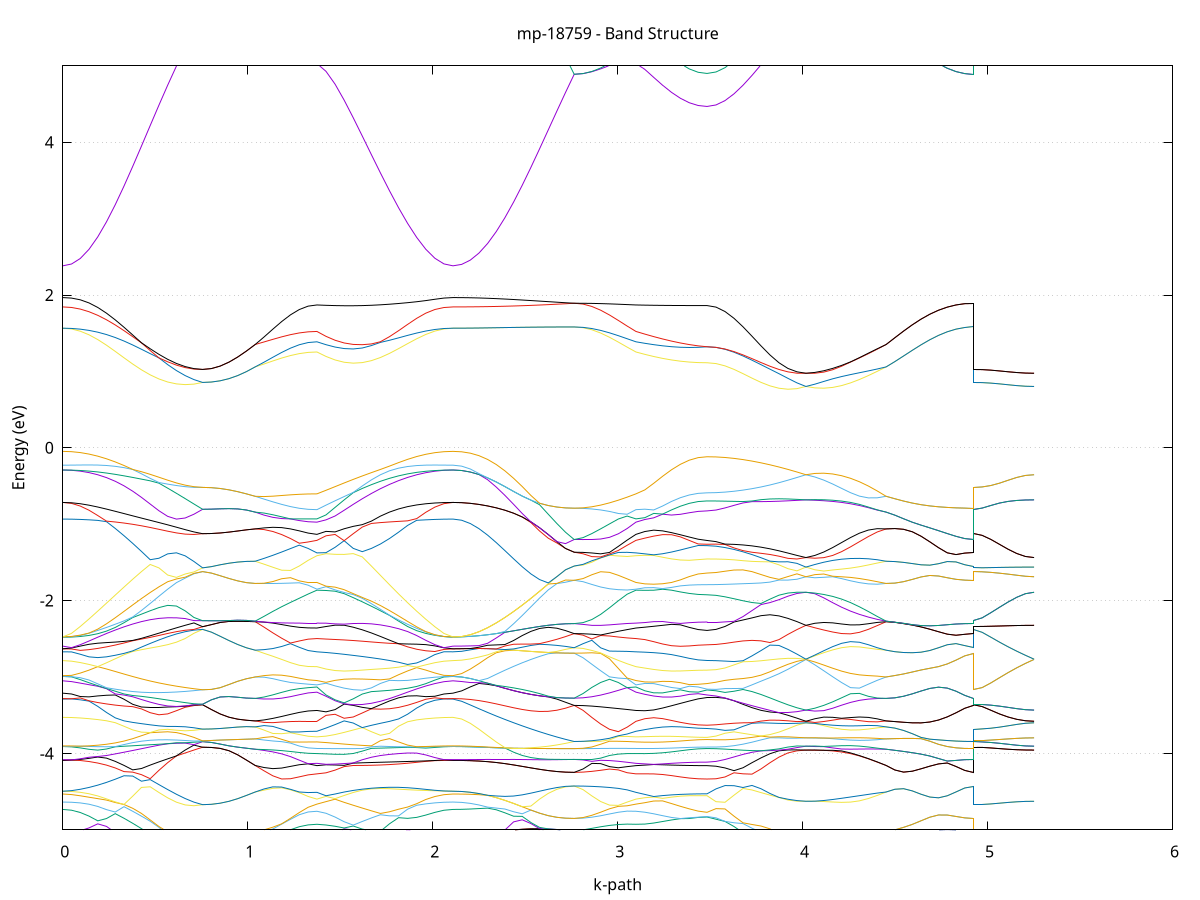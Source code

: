 set title 'mp-18759 - Band Structure'
set xlabel 'k-path'
set ylabel 'Energy (eV)'
set grid y
set yrange [-5:5]
set terminal png size 800,600
set output 'mp-18759_bands_gnuplot.png'
plot '-' using 1:2 with lines notitle, '-' using 1:2 with lines notitle, '-' using 1:2 with lines notitle, '-' using 1:2 with lines notitle, '-' using 1:2 with lines notitle, '-' using 1:2 with lines notitle, '-' using 1:2 with lines notitle, '-' using 1:2 with lines notitle, '-' using 1:2 with lines notitle, '-' using 1:2 with lines notitle, '-' using 1:2 with lines notitle, '-' using 1:2 with lines notitle, '-' using 1:2 with lines notitle, '-' using 1:2 with lines notitle, '-' using 1:2 with lines notitle, '-' using 1:2 with lines notitle, '-' using 1:2 with lines notitle, '-' using 1:2 with lines notitle, '-' using 1:2 with lines notitle, '-' using 1:2 with lines notitle, '-' using 1:2 with lines notitle, '-' using 1:2 with lines notitle, '-' using 1:2 with lines notitle, '-' using 1:2 with lines notitle, '-' using 1:2 with lines notitle, '-' using 1:2 with lines notitle, '-' using 1:2 with lines notitle, '-' using 1:2 with lines notitle, '-' using 1:2 with lines notitle, '-' using 1:2 with lines notitle, '-' using 1:2 with lines notitle, '-' using 1:2 with lines notitle, '-' using 1:2 with lines notitle, '-' using 1:2 with lines notitle, '-' using 1:2 with lines notitle, '-' using 1:2 with lines notitle, '-' using 1:2 with lines notitle, '-' using 1:2 with lines notitle, '-' using 1:2 with lines notitle, '-' using 1:2 with lines notitle, '-' using 1:2 with lines notitle, '-' using 1:2 with lines notitle, '-' using 1:2 with lines notitle, '-' using 1:2 with lines notitle, '-' using 1:2 with lines notitle, '-' using 1:2 with lines notitle, '-' using 1:2 with lines notitle, '-' using 1:2 with lines notitle, '-' using 1:2 with lines notitle, '-' using 1:2 with lines notitle, '-' using 1:2 with lines notitle, '-' using 1:2 with lines notitle, '-' using 1:2 with lines notitle, '-' using 1:2 with lines notitle, '-' using 1:2 with lines notitle, '-' using 1:2 with lines notitle, '-' using 1:2 with lines notitle, '-' using 1:2 with lines notitle, '-' using 1:2 with lines notitle, '-' using 1:2 with lines notitle, '-' using 1:2 with lines notitle, '-' using 1:2 with lines notitle, '-' using 1:2 with lines notitle, '-' using 1:2 with lines notitle, '-' using 1:2 with lines notitle, '-' using 1:2 with lines notitle, '-' using 1:2 with lines notitle, '-' using 1:2 with lines notitle, '-' using 1:2 with lines notitle, '-' using 1:2 with lines notitle, '-' using 1:2 with lines notitle, '-' using 1:2 with lines notitle, '-' using 1:2 with lines notitle, '-' using 1:2 with lines notitle, '-' using 1:2 with lines notitle, '-' using 1:2 with lines notitle, '-' using 1:2 with lines notitle, '-' using 1:2 with lines notitle, '-' using 1:2 with lines notitle, '-' using 1:2 with lines notitle, '-' using 1:2 with lines notitle, '-' using 1:2 with lines notitle, '-' using 1:2 with lines notitle, '-' using 1:2 with lines notitle, '-' using 1:2 with lines notitle, '-' using 1:2 with lines notitle, '-' using 1:2 with lines notitle, '-' using 1:2 with lines notitle, '-' using 1:2 with lines notitle, '-' using 1:2 with lines notitle, '-' using 1:2 with lines notitle, '-' using 1:2 with lines notitle, '-' using 1:2 with lines notitle, '-' using 1:2 with lines notitle, '-' using 1:2 with lines notitle, '-' using 1:2 with lines notitle, '-' using 1:2 with lines notitle, '-' using 1:2 with lines notitle, '-' using 1:2 with lines notitle, '-' using 1:2 with lines notitle, '-' using 1:2 with lines notitle, '-' using 1:2 with lines notitle, '-' using 1:2 with lines notitle, '-' using 1:2 with lines notitle, '-' using 1:2 with lines notitle, '-' using 1:2 with lines notitle, '-' using 1:2 with lines notitle, '-' using 1:2 with lines notitle, '-' using 1:2 with lines notitle, '-' using 1:2 with lines notitle, '-' using 1:2 with lines notitle, '-' using 1:2 with lines notitle, '-' using 1:2 with lines notitle, '-' using 1:2 with lines notitle, '-' using 1:2 with lines notitle, '-' using 1:2 with lines notitle, '-' using 1:2 with lines notitle, '-' using 1:2 with lines notitle, '-' using 1:2 with lines notitle, '-' using 1:2 with lines notitle, '-' using 1:2 with lines notitle, '-' using 1:2 with lines notitle, '-' using 1:2 with lines notitle, '-' using 1:2 with lines notitle, '-' using 1:2 with lines notitle, '-' using 1:2 with lines notitle, '-' using 1:2 with lines notitle, '-' using 1:2 with lines notitle
0.000000 -50.644375
0.047263 -50.644175
0.094526 -50.643575
0.141789 -50.642575
0.189052 -50.641175
0.236315 -50.639375
0.283578 -50.637175
0.330841 -50.634675
0.378104 -50.631875
0.425367 -50.628675
0.472630 -50.625375
0.519893 -50.621775
0.567156 -50.618175
0.614419 -50.615075
0.661682 -50.614575
0.708945 -50.614375
0.756208 -50.614075
0.756208 -50.614075
0.803546 -50.614175
0.850883 -50.614375
0.898221 -50.614875
0.945559 -50.615675
0.992897 -50.617475
1.040234 -50.619975
1.040234 -50.619975
1.087932 -50.623875
1.135629 -50.627575
1.183327 -50.630675
1.231024 -50.633275
1.278722 -50.635075
1.326419 -50.636175
1.374117 -50.636575
1.374117 -50.636575
1.423154 -50.636675
1.472191 -50.636875
1.521228 -50.636975
1.570265 -50.637275
1.619303 -50.637475
1.668340 -50.637875
1.717377 -50.638275
1.766414 -50.638875
1.815451 -50.639575
1.864488 -50.640475
1.913525 -50.641575
1.962562 -50.642675
2.011600 -50.643575
2.060637 -50.644175
2.109674 -50.644375
2.109674 -50.644375
2.156489 -50.644375
2.203304 -50.644175
2.250119 -50.643975
2.296935 -50.643575
2.343750 -50.643075
2.390565 -50.642575
2.437380 -50.641975
2.484196 -50.641275
2.531011 -50.640475
2.577826 -50.639675
2.624641 -50.638875
2.671456 -50.637975
2.718272 -50.637175
2.765087 -50.636275
2.765087 -50.636275
2.812784 -50.636275
2.860482 -50.636275
2.908179 -50.636275
2.955877 -50.636375
3.003574 -50.636375
3.051272 -50.636475
3.098969 -50.636575
3.098969 -50.636575
3.147014 -50.636675
3.195058 -50.636775
3.243102 -50.636875
3.291146 -50.636975
3.339190 -50.637175
3.387234 -50.637175
3.435278 -50.637275
3.483322 -50.637275
3.483322 -50.637275
3.531933 -50.636875
3.580544 -50.635675
3.629155 -50.633775
3.677766 -50.631175
3.726377 -50.627975
3.774988 -50.624075
3.823598 -50.619875
3.872209 -50.615475
3.920820 -50.614475
3.969431 -50.614075
4.018042 -50.613875
4.018042 -50.613875
4.066227 -50.613975
4.114411 -50.614175
4.162596 -50.614375
4.210781 -50.614575
4.258965 -50.615075
4.307150 -50.616075
4.355335 -50.617275
4.403519 -50.618575
4.451704 -50.619975
4.451704 -50.619975
4.498922 -50.622675
4.546140 -50.625375
4.593358 -50.627775
4.640576 -50.629975
4.687795 -50.631875
4.735013 -50.633475
4.782231 -50.634675
4.829449 -50.635575
4.876667 -50.636075
4.923885 -50.636275
4.923885 -50.614075
4.970700 -50.614075
5.017516 -50.614075
5.064331 -50.613975
5.111146 -50.613975
5.157961 -50.613875
5.204776 -50.613875
5.251592 -50.613875
e
0.000000 -50.629075
0.047263 -50.628875
0.094526 -50.628375
0.141789 -50.627575
0.189052 -50.626375
0.236315 -50.624875
0.283578 -50.623075
0.330841 -50.620975
0.378104 -50.618675
0.425367 -50.616075
0.472630 -50.615775
0.519893 -50.615475
0.567156 -50.615175
0.614419 -50.614875
0.661682 -50.613975
0.708945 -50.613875
0.756208 -50.614075
0.756208 -50.614075
0.803546 -50.614175
0.850883 -50.614375
0.898221 -50.614775
0.945559 -50.615675
0.992897 -50.617375
1.040234 -50.619975
1.040234 -50.619975
1.087932 -50.619975
1.135629 -50.620075
1.183327 -50.620075
1.231024 -50.620175
1.278722 -50.620175
1.326419 -50.620275
1.374117 -50.620275
1.374117 -50.620275
1.423154 -50.618075
1.472191 -50.617475
1.521228 -50.617275
1.570265 -50.617175
1.619303 -50.617175
1.668340 -50.617175
1.717377 -50.617175
1.766414 -50.617175
1.815451 -50.620075
1.864488 -50.623175
1.913525 -50.625575
1.962562 -50.627275
2.011600 -50.628275
2.060637 -50.628875
2.109674 -50.629075
2.109674 -50.629075
2.156489 -50.629075
2.203304 -50.629275
2.250119 -50.629475
2.296935 -50.629775
2.343750 -50.630075
2.390565 -50.630575
2.437380 -50.631075
2.484196 -50.631675
2.531011 -50.632375
2.577826 -50.633075
2.624641 -50.633775
2.671456 -50.634575
2.718272 -50.635475
2.765087 -50.636275
2.765087 -50.636275
2.812784 -50.635875
2.860482 -50.634775
2.908179 -50.632975
2.955877 -50.630475
3.003574 -50.627375
3.051272 -50.623775
3.098969 -50.620275
3.098969 -50.620275
3.147014 -50.618875
3.195058 -50.617975
3.243102 -50.617575
3.291146 -50.617375
3.339190 -50.617275
3.387234 -50.617175
3.435278 -50.617175
3.483322 -50.617175
3.483322 -50.617175
3.531933 -50.617075
3.580544 -50.616975
3.629155 -50.616675
3.677766 -50.616375
3.726377 -50.616075
3.774988 -50.615675
3.823598 -50.615175
3.872209 -50.614775
3.920820 -50.613475
3.969431 -50.613675
4.018042 -50.613875
4.018042 -50.613875
4.066227 -50.613775
4.114411 -50.613775
4.162596 -50.613875
4.210781 -50.614275
4.258965 -50.614875
4.307150 -50.615375
4.355335 -50.616275
4.403519 -50.617875
4.451704 -50.619975
4.451704 -50.619975
4.498922 -50.622675
4.546140 -50.625275
4.593358 -50.627775
4.640576 -50.629875
4.687795 -50.631775
4.735013 -50.633375
4.782231 -50.634675
4.829449 -50.635575
4.876667 -50.636075
4.923885 -50.636275
4.923885 -50.614075
4.970700 -50.614075
5.017516 -50.614075
5.064331 -50.613975
5.111146 -50.613975
5.157961 -50.613875
5.204776 -50.613875
5.251592 -50.613875
e
0.000000 -50.617275
0.047263 -50.617275
0.094526 -50.617175
0.141789 -50.617075
0.189052 -50.616975
0.236315 -50.616775
0.283578 -50.616675
0.330841 -50.616475
0.378104 -50.616275
0.425367 -50.615975
0.472630 -50.613275
0.519893 -50.612275
0.567156 -50.611975
0.614419 -50.611475
0.661682 -50.609775
0.708945 -50.608875
0.756208 -50.607975
0.756208 -50.607975
0.803546 -50.607975
0.850883 -50.607875
0.898221 -50.608775
0.945559 -50.611375
0.992897 -50.613175
1.040234 -50.614075
1.040234 -50.614075
1.087932 -50.614375
1.135629 -50.614575
1.183327 -50.614875
1.231024 -50.614975
1.278722 -50.615175
1.326419 -50.615175
1.374117 -50.615275
1.374117 -50.615275
1.423154 -50.614175
1.472191 -50.613675
1.521228 -50.613175
1.570265 -50.612775
1.619303 -50.612375
1.668340 -50.612675
1.717377 -50.613475
1.766414 -50.616175
1.815451 -50.617175
1.864488 -50.617175
1.913525 -50.617175
1.962562 -50.617275
2.011600 -50.617275
2.060637 -50.617275
2.109674 -50.617275
2.109674 -50.617275
2.156489 -50.617275
2.203304 -50.617175
2.250119 -50.617175
2.296935 -50.617075
2.343750 -50.617075
2.390565 -50.616975
2.437380 -50.616875
2.484196 -50.616775
2.531011 -50.616675
2.577826 -50.616575
2.624641 -50.616575
2.671456 -50.616475
2.718272 -50.616475
2.765087 -50.616475
2.765087 -50.616475
2.812784 -50.616475
2.860482 -50.616475
2.908179 -50.616375
2.955877 -50.616375
3.003574 -50.616275
3.051272 -50.616075
3.098969 -50.615275
3.098969 -50.615275
3.147014 -50.614375
3.195058 -50.614175
3.243102 -50.613875
3.291146 -50.613675
3.339190 -50.613475
3.387234 -50.613275
3.435278 -50.613075
3.483322 -50.613075
3.483322 -50.613075
3.531933 -50.613075
3.580544 -50.613075
3.629155 -50.613075
3.677766 -50.613075
3.726377 -50.613175
3.774988 -50.613175
3.823598 -50.613275
3.872209 -50.613375
3.920820 -50.611575
3.969431 -50.609475
4.018042 -50.608475
4.018042 -50.608475
4.066227 -50.609075
4.114411 -50.609575
4.162596 -50.610075
4.210781 -50.610775
4.258965 -50.611575
4.307150 -50.612375
4.355335 -50.613075
4.403519 -50.613575
4.451704 -50.614075
4.451704 -50.614075
4.498922 -50.614575
4.546140 -50.614975
4.593358 -50.615375
4.640576 -50.615675
4.687795 -50.615875
4.735013 -50.616075
4.782231 -50.616275
4.829449 -50.616375
4.876667 -50.616475
4.923885 -50.616475
4.923885 -50.607975
4.970700 -50.607975
5.017516 -50.608075
5.064331 -50.608175
5.111146 -50.608275
5.157961 -50.608375
5.204776 -50.608475
5.251592 -50.608475
e
0.000000 -50.617175
0.047263 -50.617175
0.094526 -50.617075
0.141789 -50.616875
0.189052 -50.616475
0.236315 -50.616075
0.283578 -50.615675
0.330841 -50.615075
0.378104 -50.614475
0.425367 -50.613775
0.472630 -50.613075
0.519893 -50.611975
0.567156 -50.611475
0.614419 -50.610575
0.661682 -50.608775
0.708945 -50.607075
0.756208 -50.607975
0.756208 -50.607975
0.803546 -50.607875
0.850883 -50.607875
0.898221 -50.608775
0.945559 -50.611275
0.992897 -50.613075
1.040234 -50.614075
1.040234 -50.614075
1.087932 -50.614375
1.135629 -50.614475
1.183327 -50.614575
1.231024 -50.614575
1.278722 -50.614575
1.326419 -50.614575
1.374117 -50.614575
1.374117 -50.614575
1.423154 -50.612575
1.472191 -50.609075
1.521228 -50.609875
1.570265 -50.610875
1.619303 -50.611775
1.668340 -50.611975
1.717377 -50.611775
1.766414 -50.614275
1.815451 -50.614975
1.864488 -50.615675
1.913525 -50.616175
1.962562 -50.616675
2.011600 -50.616975
2.060637 -50.617175
2.109674 -50.617175
2.109674 -50.617175
2.156489 -50.617175
2.203304 -50.617175
2.250119 -50.617175
2.296935 -50.617075
2.343750 -50.616975
2.390565 -50.616875
2.437380 -50.616775
2.484196 -50.616775
2.531011 -50.616675
2.577826 -50.616575
2.624641 -50.616475
2.671456 -50.616475
2.718272 -50.616475
2.765087 -50.616475
2.765087 -50.616475
2.812784 -50.616375
2.860482 -50.616275
2.908179 -50.616075
2.955877 -50.615775
3.003574 -50.615375
3.051272 -50.614975
3.098969 -50.614575
3.098969 -50.614575
3.147014 -50.614175
3.195058 -50.612475
3.243102 -50.610275
3.291146 -50.609375
3.339190 -50.609775
3.387234 -50.610175
3.435278 -50.610375
3.483322 -50.610475
3.483322 -50.610475
3.531933 -50.610475
3.580544 -50.610475
3.629155 -50.610375
3.677766 -50.610275
3.726377 -50.610075
3.774988 -50.609775
3.823598 -50.609375
3.872209 -50.608675
3.920820 -50.607175
3.969431 -50.607575
4.018042 -50.608475
4.018042 -50.608475
4.066227 -50.607975
4.114411 -50.607475
4.162596 -50.607175
4.210781 -50.607075
4.258965 -50.608075
4.307150 -50.610375
4.355335 -50.612275
4.403519 -50.613375
4.451704 -50.614075
4.451704 -50.614075
4.498922 -50.614575
4.546140 -50.614975
4.593358 -50.615275
4.640576 -50.615575
4.687795 -50.615875
4.735013 -50.616075
4.782231 -50.616175
4.829449 -50.616375
4.876667 -50.616375
4.923885 -50.616475
4.923885 -50.607975
4.970700 -50.607975
5.017516 -50.608075
5.064331 -50.608175
5.111146 -50.608275
5.157961 -50.608375
5.204776 -50.608475
5.251592 -50.608475
e
0.000000 -50.610575
0.047263 -50.610575
0.094526 -50.610675
0.141789 -50.610675
0.189052 -50.610775
0.236315 -50.610975
0.283578 -50.611075
0.330841 -50.611275
0.378104 -50.611475
0.425367 -50.611575
0.472630 -50.611775
0.519893 -50.610375
0.567156 -50.607575
0.614419 -50.606075
0.661682 -50.606375
0.708945 -50.604875
0.756208 -50.600775
0.756208 -50.600775
0.803546 -50.602275
0.850883 -50.605075
0.898221 -50.607075
0.945559 -50.607075
0.992897 -50.606875
1.040234 -50.606575
1.040234 -50.606575
1.087932 -50.606775
1.135629 -50.606975
1.183327 -50.607175
1.231024 -50.607275
1.278722 -50.607375
1.326419 -50.607375
1.374117 -50.607375
1.374117 -50.607375
1.423154 -50.608175
1.472191 -50.607975
1.521228 -50.602875
1.570265 -50.602475
1.619303 -50.601975
1.668340 -50.606875
1.717377 -50.611675
1.766414 -50.611375
1.815451 -50.611175
1.864488 -50.610975
1.913525 -50.610875
1.962562 -50.610775
2.011600 -50.610675
2.060637 -50.610575
2.109674 -50.610575
2.109674 -50.610575
2.156489 -50.610575
2.203304 -50.610475
2.250119 -50.610275
2.296935 -50.609975
2.343750 -50.609675
2.390565 -50.609275
2.437380 -50.608875
2.484196 -50.608375
2.531011 -50.607775
2.577826 -50.607175
2.624641 -50.606575
2.671456 -50.605975
2.718272 -50.605275
2.765087 -50.604675
2.765087 -50.604675
2.812784 -50.604675
2.860482 -50.604875
2.908179 -50.605175
2.955877 -50.605575
3.003574 -50.606075
3.051272 -50.606675
3.098969 -50.607375
3.098969 -50.607375
3.147014 -50.607875
3.195058 -50.608375
3.243102 -50.608875
3.291146 -50.607675
3.339190 -50.605075
3.387234 -50.602575
3.435278 -50.602475
3.483322 -50.602475
3.483322 -50.602475
3.531933 -50.602575
3.580544 -50.602775
3.629155 -50.603075
3.677766 -50.603475
3.726377 -50.604075
3.774988 -50.604675
3.823598 -50.605375
3.872209 -50.606075
3.920820 -50.606875
3.969431 -50.603875
4.018042 -50.600375
4.018042 -50.600375
4.066227 -50.602375
4.114411 -50.604275
4.162596 -50.605875
4.210781 -50.606975
4.258965 -50.607575
4.307150 -50.607675
4.355335 -50.607475
4.403519 -50.607075
4.451704 -50.606575
4.451704 -50.606575
4.498922 -50.606275
4.546140 -50.605975
4.593358 -50.605675
4.640576 -50.605375
4.687795 -50.605175
4.735013 -50.604975
4.782231 -50.604875
4.829449 -50.604675
4.876667 -50.604675
4.923885 -50.604675
4.923885 -50.600775
4.970700 -50.600775
5.017516 -50.600675
5.064331 -50.600575
5.111146 -50.600575
5.157961 -50.600475
5.204776 -50.600375
5.251592 -50.600375
e
0.000000 -50.598575
0.047263 -50.598675
0.094526 -50.598775
0.141789 -50.598975
0.189052 -50.599275
0.236315 -50.599675
0.283578 -50.600075
0.330841 -50.600675
0.378104 -50.601175
0.425367 -50.601875
0.472630 -50.602475
0.519893 -50.603175
0.567156 -50.603675
0.614419 -50.602675
0.661682 -50.599875
0.708945 -50.596575
0.756208 -50.600775
0.756208 -50.600775
0.803546 -50.602275
0.850883 -50.605075
0.898221 -50.607075
0.945559 -50.607075
0.992897 -50.606875
1.040234 -50.606575
1.040234 -50.606575
1.087932 -50.605875
1.135629 -50.605275
1.183327 -50.604775
1.231024 -50.604375
1.278722 -50.604075
1.326419 -50.603875
1.374117 -50.603775
1.374117 -50.603775
1.423154 -50.603575
1.472191 -50.603175
1.521228 -50.602675
1.570265 -50.597175
1.619303 -50.601575
1.668340 -50.601475
1.717377 -50.601075
1.766414 -50.600575
1.815451 -50.600075
1.864488 -50.599675
1.913525 -50.599275
1.962562 -50.598975
2.011600 -50.598775
2.060637 -50.598675
2.109674 -50.598575
2.109674 -50.598575
2.156489 -50.598675
2.203304 -50.598775
2.250119 -50.598975
2.296935 -50.599175
2.343750 -50.599575
2.390565 -50.599975
2.437380 -50.600375
2.484196 -50.600875
2.531011 -50.601475
2.577826 -50.601975
2.624641 -50.602675
2.671456 -50.603275
2.718272 -50.603975
2.765087 -50.604575
2.765087 -50.604575
2.812784 -50.604575
2.860482 -50.604575
2.908179 -50.604475
2.955877 -50.604375
3.003574 -50.604175
3.051272 -50.604075
3.098969 -50.603775
3.098969 -50.603775
3.147014 -50.603675
3.195058 -50.603375
3.243102 -50.603175
3.291146 -50.602975
3.339190 -50.602775
3.387234 -50.602275
3.435278 -50.599575
3.483322 -50.597175
3.483322 -50.597175
3.531933 -50.597175
3.580544 -50.597175
3.629155 -50.597175
3.677766 -50.597175
3.726377 -50.597175
3.774988 -50.597175
3.823598 -50.597275
3.872209 -50.597375
3.920820 -50.597675
3.969431 -50.598475
4.018042 -50.600375
4.018042 -50.600375
4.066227 -50.599475
4.114411 -50.600775
4.162596 -50.602975
4.210781 -50.605375
4.258965 -50.606575
4.307150 -50.606475
4.355335 -50.606475
4.403519 -50.606475
4.451704 -50.606575
4.451704 -50.606575
4.498922 -50.606275
4.546140 -50.605975
4.593358 -50.605675
4.640576 -50.605375
4.687795 -50.605175
4.735013 -50.604975
4.782231 -50.604775
4.829449 -50.604675
4.876667 -50.604575
4.923885 -50.604575
4.923885 -50.600775
4.970700 -50.600775
5.017516 -50.600675
5.064331 -50.600575
5.111146 -50.600575
5.157961 -50.600475
5.204776 -50.600375
5.251592 -50.600375
e
0.000000 -50.557475
0.047263 -50.557675
0.094526 -50.558275
0.141789 -50.559275
0.189052 -50.560775
0.236315 -50.562575
0.283578 -50.564775
0.330841 -50.567275
0.378104 -50.570175
0.425367 -50.573375
0.472630 -50.576775
0.519893 -50.580375
0.567156 -50.584275
0.614419 -50.588275
0.661682 -50.592375
0.708945 -50.596475
0.756208 -50.593075
0.756208 -50.593075
0.803546 -50.591575
0.850883 -50.588475
0.898221 -50.585075
0.945559 -50.581675
0.992897 -50.578275
1.040234 -50.575075
1.040234 -50.575075
1.087932 -50.575075
1.135629 -50.575175
1.183327 -50.575175
1.231024 -50.575175
1.278722 -50.575175
1.326419 -50.575275
1.374117 -50.575275
1.374117 -50.575275
1.423154 -50.580075
1.472191 -50.585275
1.521228 -50.590675
1.570265 -50.596175
1.619303 -50.591575
1.668340 -50.586075
1.717377 -50.580775
1.766414 -50.575775
1.815451 -50.571275
1.864488 -50.567275
1.913525 -50.563775
1.962562 -50.561075
2.011600 -50.559075
2.060637 -50.557875
2.109674 -50.557475
2.109674 -50.557475
2.156489 -50.557475
2.203304 -50.557475
2.250119 -50.557475
2.296935 -50.557575
2.343750 -50.557575
2.390565 -50.557575
2.437380 -50.557675
2.484196 -50.557675
2.531011 -50.557775
2.577826 -50.557775
2.624641 -50.557775
2.671456 -50.557875
2.718272 -50.557875
2.765087 -50.557875
2.765087 -50.557875
2.812784 -50.558275
2.860482 -50.559375
2.908179 -50.561275
2.955877 -50.563875
3.003574 -50.567075
3.051272 -50.570875
3.098969 -50.575275
3.098969 -50.575275
3.147014 -50.577675
3.195058 -50.580175
3.243102 -50.582875
3.291146 -50.585475
3.339190 -50.588275
3.387234 -50.591075
3.435278 -50.593775
3.483322 -50.596175
3.483322 -50.596175
3.531933 -50.596175
3.580544 -50.596175
3.629155 -50.596175
3.677766 -50.596075
3.726377 -50.596075
3.774988 -50.595975
3.823598 -50.595875
3.872209 -50.595775
3.920820 -50.595475
3.969431 -50.594775
4.018042 -50.593175
4.018042 -50.593175
4.066227 -50.593875
4.114411 -50.592375
4.162596 -50.589975
4.210781 -50.587375
4.258965 -50.584775
4.307150 -50.582175
4.355335 -50.579775
4.403519 -50.577375
4.451704 -50.575075
4.451704 -50.575075
4.498922 -50.572075
4.546140 -50.569275
4.593358 -50.566675
4.640576 -50.564375
4.687795 -50.562475
4.735013 -50.560875
4.782231 -50.559575
4.829449 -50.558575
4.876667 -50.558075
4.923885 -50.557875
4.923885 -50.593075
4.970700 -50.593075
5.017516 -50.593075
5.064331 -50.593075
5.111146 -50.593075
5.157961 -50.593175
5.204776 -50.593175
5.251592 -50.593175
e
0.000000 -50.557475
0.047263 -50.557575
0.094526 -50.558175
0.141789 -50.558975
0.189052 -50.560175
0.236315 -50.561675
0.283578 -50.563475
0.330841 -50.565575
0.378104 -50.567875
0.425367 -50.570475
0.472630 -50.573275
0.519893 -50.576275
0.567156 -50.579475
0.614419 -50.582775
0.661682 -50.586175
0.708945 -50.589575
0.756208 -50.593075
0.756208 -50.593075
0.803546 -50.591475
0.850883 -50.588475
0.898221 -50.585075
0.945559 -50.581575
0.992897 -50.578275
1.040234 -50.575075
1.040234 -50.575075
1.087932 -50.570775
1.135629 -50.566975
1.183327 -50.563675
1.231024 -50.561075
1.278722 -50.559275
1.326419 -50.558075
1.374117 -50.557675
1.374117 -50.557675
1.423154 -50.557675
1.472191 -50.557675
1.521228 -50.557575
1.570265 -50.557575
1.619303 -50.557575
1.668340 -50.557575
1.717377 -50.557475
1.766414 -50.557475
1.815451 -50.557475
1.864488 -50.557475
1.913525 -50.557475
1.962562 -50.557475
2.011600 -50.557475
2.060637 -50.557475
2.109674 -50.557475
2.109674 -50.557475
2.156489 -50.557475
2.203304 -50.557475
2.250119 -50.557475
2.296935 -50.557475
2.343750 -50.557575
2.390565 -50.557575
2.437380 -50.557575
2.484196 -50.557675
2.531011 -50.557675
2.577826 -50.557775
2.624641 -50.557775
2.671456 -50.557775
2.718272 -50.557775
2.765087 -50.557775
2.765087 -50.557775
2.812784 -50.557775
2.860482 -50.557775
2.908179 -50.557775
2.955877 -50.557775
3.003574 -50.557775
3.051272 -50.557775
3.098969 -50.557675
3.098969 -50.557675
3.147014 -50.557675
3.195058 -50.557675
3.243102 -50.557675
3.291146 -50.557575
3.339190 -50.557575
3.387234 -50.557575
3.435278 -50.557575
3.483322 -50.557575
3.483322 -50.557575
3.531933 -50.557975
3.580544 -50.559175
3.629155 -50.561175
3.677766 -50.563775
3.726377 -50.567175
3.774988 -50.571075
3.823598 -50.575375
3.872209 -50.580175
3.920820 -50.584975
3.969431 -50.589675
4.018042 -50.593175
4.018042 -50.593175
4.066227 -50.591375
4.114411 -50.589375
4.162596 -50.587275
4.210781 -50.585175
4.258965 -50.583075
4.307150 -50.581075
4.355335 -50.578975
4.403519 -50.576975
4.451704 -50.575075
4.451704 -50.575075
4.498922 -50.571975
4.546140 -50.569175
4.593358 -50.566675
4.640576 -50.564375
4.687795 -50.562375
4.735013 -50.560775
4.782231 -50.559475
4.829449 -50.558575
4.876667 -50.557975
4.923885 -50.557775
4.923885 -50.593075
4.970700 -50.593075
5.017516 -50.593075
5.064331 -50.593075
5.111146 -50.593075
5.157961 -50.593175
5.204776 -50.593175
5.251592 -50.593175
e
0.000000 -50.357275
0.047263 -50.357175
0.094526 -50.357075
0.141789 -50.356775
0.189052 -50.356475
0.236315 -50.356075
0.283578 -50.355675
0.330841 -50.355075
0.378104 -50.354475
0.425367 -50.353775
0.472630 -50.353075
0.519893 -50.352275
0.567156 -50.351375
0.614419 -50.350575
0.661682 -50.349575
0.708945 -50.348675
0.756208 -50.347775
0.756208 -50.347775
0.803546 -50.347675
0.850883 -50.347675
0.898221 -50.347575
0.945559 -50.347375
0.992897 -50.347175
1.040234 -50.346975
1.040234 -50.346975
1.087932 -50.347375
1.135629 -50.347775
1.183327 -50.348075
1.231024 -50.348275
1.278722 -50.348475
1.326419 -50.348575
1.374117 -50.348575
1.374117 -50.348575
1.423154 -50.349475
1.472191 -50.350375
1.521228 -50.351175
1.570265 -50.352075
1.619303 -50.352875
1.668340 -50.353575
1.717377 -50.354375
1.766414 -50.354975
1.815451 -50.355575
1.864488 -50.356075
1.913525 -50.356475
1.962562 -50.356775
2.011600 -50.357075
2.060637 -50.357175
2.109674 -50.357275
2.109674 -50.357275
2.156489 -50.357175
2.203304 -50.356875
2.250119 -50.356575
2.296935 -50.355975
2.343750 -50.355375
2.390565 -50.354575
2.437380 -50.353575
2.484196 -50.352575
2.531011 -50.351375
2.577826 -50.350075
2.624641 -50.348775
2.671456 -50.347375
2.718272 -50.345975
2.765087 -50.344475
2.765087 -50.344475
2.812784 -50.344575
2.860482 -50.344975
2.908179 -50.345475
2.955877 -50.346175
3.003574 -50.346975
3.051272 -50.347775
3.098969 -50.348575
3.098969 -50.348575
3.147014 -50.349175
3.195058 -50.349775
3.243102 -50.350375
3.291146 -50.350975
3.339190 -50.351475
3.387234 -50.351775
3.435278 -50.351975
3.483322 -50.352075
3.483322 -50.352075
3.531933 -50.351975
3.580544 -50.351875
3.629155 -50.351675
3.677766 -50.351375
3.726377 -50.351075
3.774988 -50.350675
3.823598 -50.350175
3.872209 -50.349575
3.920820 -50.349075
3.969431 -50.348375
4.018042 -50.347775
4.018042 -50.347775
4.066227 -50.348175
4.114411 -50.348375
4.162596 -50.348575
4.210781 -50.348675
4.258965 -50.348575
4.307150 -50.348375
4.355335 -50.347975
4.403519 -50.347575
4.451704 -50.346975
4.451704 -50.346975
4.498922 -50.346675
4.546140 -50.346375
4.593358 -50.346075
4.640576 -50.345775
4.687795 -50.345475
4.735013 -50.345175
4.782231 -50.344875
4.829449 -50.344675
4.876667 -50.344475
4.923885 -50.344475
4.923885 -50.347775
4.970700 -50.347775
5.017516 -50.347775
5.064331 -50.347775
5.111146 -50.347775
5.157961 -50.347775
5.204776 -50.347775
5.251592 -50.347775
e
0.000000 -50.337975
0.047263 -50.337975
0.094526 -50.338175
0.141789 -50.338375
0.189052 -50.338675
0.236315 -50.339075
0.283578 -50.339575
0.330841 -50.340175
0.378104 -50.340875
0.425367 -50.341575
0.472630 -50.342375
0.519893 -50.343175
0.567156 -50.343975
0.614419 -50.344975
0.661682 -50.345875
0.708945 -50.346775
0.756208 -50.347775
0.756208 -50.347775
0.803546 -50.347675
0.850883 -50.347675
0.898221 -50.347575
0.945559 -50.347375
0.992897 -50.347175
1.040234 -50.346975
1.040234 -50.346975
1.087932 -50.346175
1.135629 -50.345375
1.183327 -50.344675
1.231024 -50.344075
1.278722 -50.343475
1.326419 -50.343175
1.374117 -50.342975
1.374117 -50.342975
1.423154 -50.342575
1.472191 -50.342175
1.521228 -50.341675
1.570265 -50.341275
1.619303 -50.340775
1.668340 -50.340275
1.717377 -50.339875
1.766414 -50.339475
1.815451 -50.339075
1.864488 -50.338775
1.913525 -50.338475
1.962562 -50.338275
2.011600 -50.338075
2.060637 -50.337975
2.109674 -50.337975
2.109674 -50.337975
2.156489 -50.337975
2.203304 -50.337975
2.250119 -50.337975
2.296935 -50.337975
2.343750 -50.338075
2.390565 -50.338075
2.437380 -50.338175
2.484196 -50.338175
2.531011 -50.338275
2.577826 -50.338575
2.624641 -50.339975
2.671456 -50.341475
2.718272 -50.342975
2.765087 -50.344475
2.765087 -50.344475
2.812784 -50.344475
2.860482 -50.344375
2.908179 -50.344175
2.955877 -50.343975
3.003574 -50.343675
3.051272 -50.343375
3.098969 -50.342975
3.098969 -50.342975
3.147014 -50.342775
3.195058 -50.342375
3.243102 -50.342075
3.291146 -50.341875
3.339190 -50.341675
3.387234 -50.341475
3.435278 -50.341475
3.483322 -50.341375
3.483322 -50.341375
3.531933 -50.341575
3.580544 -50.341875
3.629155 -50.342375
3.677766 -50.342975
3.726377 -50.343575
3.774988 -50.344275
3.823598 -50.344975
3.872209 -50.345675
3.920820 -50.346375
3.969431 -50.347075
4.018042 -50.347775
4.018042 -50.347775
4.066227 -50.347375
4.114411 -50.346975
4.162596 -50.346775
4.210781 -50.346575
4.258965 -50.346475
4.307150 -50.346475
4.355335 -50.346575
4.403519 -50.346675
4.451704 -50.346975
4.451704 -50.346975
4.498922 -50.346675
4.546140 -50.346375
4.593358 -50.346075
4.640576 -50.345775
4.687795 -50.345475
4.735013 -50.345175
4.782231 -50.344875
4.829449 -50.344675
4.876667 -50.344475
4.923885 -50.344475
4.923885 -50.347775
4.970700 -50.347775
5.017516 -50.347775
5.064331 -50.347775
5.111146 -50.347775
5.157961 -50.347775
5.204776 -50.347775
5.251592 -50.347775
e
0.000000 -50.337975
0.047263 -50.337875
0.094526 -50.337875
0.141789 -50.337775
0.189052 -50.337675
0.236315 -50.337575
0.283578 -50.337375
0.330841 -50.337275
0.378104 -50.336975
0.425367 -50.336775
0.472630 -50.336575
0.519893 -50.336275
0.567156 -50.335975
0.614419 -50.335575
0.661682 -50.335275
0.708945 -50.334975
0.756208 -50.334575
0.756208 -50.334575
0.803546 -50.334575
0.850883 -50.334675
0.898221 -50.334875
0.945559 -50.334975
0.992897 -50.335275
1.040234 -50.335475
1.040234 -50.335475
1.087932 -50.335975
1.135629 -50.336475
1.183327 -50.336975
1.231024 -50.337475
1.278722 -50.337875
1.326419 -50.338175
1.374117 -50.338275
1.374117 -50.338275
1.423154 -50.338275
1.472191 -50.338175
1.521228 -50.338175
1.570265 -50.338175
1.619303 -50.338075
1.668340 -50.338075
1.717377 -50.338075
1.766414 -50.338075
1.815451 -50.337975
1.864488 -50.337975
1.913525 -50.337975
1.962562 -50.337975
2.011600 -50.337975
2.060637 -50.337975
2.109674 -50.337975
2.109674 -50.337975
2.156489 -50.337975
2.203304 -50.337975
2.250119 -50.337975
2.296935 -50.337975
2.343750 -50.338075
2.390565 -50.338075
2.437380 -50.338175
2.484196 -50.338175
2.531011 -50.338275
2.577826 -50.338275
2.624641 -50.338275
2.671456 -50.338275
2.718272 -50.338375
2.765087 -50.338375
2.765087 -50.338375
2.812784 -50.338375
2.860482 -50.338375
2.908179 -50.338375
2.955877 -50.338275
3.003574 -50.338275
3.051272 -50.338275
3.098969 -50.338275
3.098969 -50.338275
3.147014 -50.338275
3.195058 -50.338175
3.243102 -50.338175
3.291146 -50.338175
3.339190 -50.338175
3.387234 -50.338175
3.435278 -50.338175
3.483322 -50.338175
3.483322 -50.338175
3.531933 -50.338075
3.580544 -50.337775
3.629155 -50.337475
3.677766 -50.337075
3.726377 -50.336675
3.774988 -50.336275
3.823598 -50.335875
3.872209 -50.335575
3.920820 -50.335175
3.969431 -50.334875
4.018042 -50.334575
4.018042 -50.334575
4.066227 -50.334775
4.114411 -50.334875
4.162596 -50.335075
4.210781 -50.335175
4.258965 -50.335275
4.307150 -50.335375
4.355335 -50.335475
4.403519 -50.335475
4.451704 -50.335475
4.451704 -50.335475
4.498922 -50.335875
4.546140 -50.336175
4.593358 -50.336475
4.640576 -50.336875
4.687795 -50.337275
4.735013 -50.337575
4.782231 -50.337875
4.829449 -50.338175
4.876667 -50.338275
4.923885 -50.338375
4.923885 -50.334575
4.970700 -50.334575
5.017516 -50.334575
5.064331 -50.334575
5.111146 -50.334575
5.157961 -50.334575
5.204776 -50.334575
5.251592 -50.334575
e
0.000000 -50.330675
0.047263 -50.330675
0.094526 -50.330775
0.141789 -50.330875
0.189052 -50.330975
0.236315 -50.331175
0.283578 -50.331375
0.330841 -50.331575
0.378104 -50.331875
0.425367 -50.332175
0.472630 -50.332475
0.519893 -50.332775
0.567156 -50.333175
0.614419 -50.333475
0.661682 -50.333875
0.708945 -50.334275
0.756208 -50.334575
0.756208 -50.334575
0.803546 -50.334575
0.850883 -50.334675
0.898221 -50.334875
0.945559 -50.334975
0.992897 -50.335275
1.040234 -50.335475
1.040234 -50.335475
1.087932 -50.335475
1.135629 -50.335375
1.183327 -50.335375
1.231024 -50.335375
1.278722 -50.335375
1.326419 -50.335375
1.374117 -50.335375
1.374117 -50.335375
1.423154 -50.334775
1.472191 -50.334275
1.521228 -50.333675
1.570265 -50.333275
1.619303 -50.332775
1.668340 -50.332375
1.717377 -50.332075
1.766414 -50.331775
1.815451 -50.331475
1.864488 -50.331175
1.913525 -50.331075
1.962562 -50.330875
2.011600 -50.330775
2.060637 -50.330675
2.109674 -50.330675
2.109674 -50.330675
2.156489 -50.330775
2.203304 -50.331075
2.250119 -50.331475
2.296935 -50.332075
2.343750 -50.332875
2.390565 -50.333775
2.437380 -50.334775
2.484196 -50.335975
2.531011 -50.337275
2.577826 -50.338275
2.624641 -50.338275
2.671456 -50.338275
2.718272 -50.338375
2.765087 -50.338375
2.765087 -50.338375
2.812784 -50.338275
2.860482 -50.337975
2.908179 -50.337475
2.955877 -50.336975
3.003574 -50.336475
3.051272 -50.335875
3.098969 -50.335375
3.098969 -50.335375
3.147014 -50.334975
3.195058 -50.334675
3.243102 -50.334275
3.291146 -50.333875
3.339190 -50.333575
3.387234 -50.333275
3.435278 -50.333175
3.483322 -50.333075
3.483322 -50.333075
3.531933 -50.333075
3.580544 -50.333175
3.629155 -50.333175
3.677766 -50.333275
3.726377 -50.333375
3.774988 -50.333475
3.823598 -50.333675
3.872209 -50.333875
3.920820 -50.334075
3.969431 -50.334275
4.018042 -50.334575
4.018042 -50.334575
4.066227 -50.334475
4.114411 -50.334275
4.162596 -50.334275
4.210781 -50.334275
4.258965 -50.334375
4.307150 -50.334575
4.355335 -50.334875
4.403519 -50.335175
4.451704 -50.335475
4.451704 -50.335475
4.498922 -50.335875
4.546140 -50.336175
4.593358 -50.336475
4.640576 -50.336875
4.687795 -50.337275
4.735013 -50.337575
4.782231 -50.337875
4.829449 -50.338175
4.876667 -50.338275
4.923885 -50.338375
4.923885 -50.334575
4.970700 -50.334575
5.017516 -50.334575
5.064331 -50.334575
5.111146 -50.334575
5.157961 -50.334575
5.204776 -50.334575
5.251592 -50.334575
e
0.000000 -49.483375
0.047263 -49.483375
0.094526 -49.483275
0.141789 -49.483275
0.189052 -49.483275
0.236315 -49.483275
0.283578 -49.483275
0.330841 -49.483175
0.378104 -49.483175
0.425367 -49.483075
0.472630 -49.483075
0.519893 -49.482975
0.567156 -49.482975
0.614419 -49.482875
0.661682 -49.482875
0.708945 -49.482775
0.756208 -49.482775
0.756208 -49.482775
0.803546 -49.482775
0.850883 -49.482875
0.898221 -49.482975
0.945559 -49.483075
0.992897 -49.483075
1.040234 -49.483175
1.040234 -49.483175
1.087932 -49.483275
1.135629 -49.483275
1.183327 -49.483375
1.231024 -49.483375
1.278722 -49.483375
1.326419 -49.483375
1.374117 -49.483375
1.374117 -49.483375
1.423154 -49.483375
1.472191 -49.483375
1.521228 -49.483375
1.570265 -49.483375
1.619303 -49.483375
1.668340 -49.483375
1.717377 -49.483375
1.766414 -49.483375
1.815451 -49.483375
1.864488 -49.483375
1.913525 -49.483375
1.962562 -49.483375
2.011600 -49.483375
2.060637 -49.483375
2.109674 -49.483375
2.109674 -49.483375
2.156489 -49.483375
2.203304 -49.483375
2.250119 -49.483375
2.296935 -49.483375
2.343750 -49.483375
2.390565 -49.483375
2.437380 -49.483375
2.484196 -49.483375
2.531011 -49.483475
2.577826 -49.483475
2.624641 -49.483475
2.671456 -49.483475
2.718272 -49.483475
2.765087 -49.483475
2.765087 -49.483475
2.812784 -49.483475
2.860482 -49.483475
2.908179 -49.483475
2.955877 -49.483475
3.003574 -49.483475
3.051272 -49.483475
3.098969 -49.483375
3.098969 -49.483375
3.147014 -49.483375
3.195058 -49.483375
3.243102 -49.483375
3.291146 -49.483375
3.339190 -49.483375
3.387234 -49.483375
3.435278 -49.483375
3.483322 -49.483375
3.483322 -49.483375
3.531933 -49.483375
3.580544 -49.483375
3.629155 -49.483275
3.677766 -49.483275
3.726377 -49.483275
3.774988 -49.483175
3.823598 -49.483075
3.872209 -49.482975
3.920820 -49.482975
3.969431 -49.482875
4.018042 -49.482775
4.018042 -49.482775
4.066227 -49.482775
4.114411 -49.482875
4.162596 -49.482875
4.210781 -49.482975
4.258965 -49.482975
4.307150 -49.483075
4.355335 -49.483075
4.403519 -49.483175
4.451704 -49.483175
4.451704 -49.483175
4.498922 -49.483175
4.546140 -49.483275
4.593358 -49.483275
4.640576 -49.483375
4.687795 -49.483375
4.735013 -49.483375
4.782231 -49.483475
4.829449 -49.483475
4.876667 -49.483475
4.923885 -49.483475
4.923885 -49.482775
4.970700 -49.482775
5.017516 -49.482775
5.064331 -49.482775
5.111146 -49.482775
5.157961 -49.482775
5.204776 -49.482775
5.251592 -49.482775
e
0.000000 -49.483375
0.047263 -49.483375
0.094526 -49.483275
0.141789 -49.483275
0.189052 -49.483275
0.236315 -49.483275
0.283578 -49.483175
0.330841 -49.483175
0.378104 -49.483075
0.425367 -49.483075
0.472630 -49.482975
0.519893 -49.482975
0.567156 -49.482975
0.614419 -49.482875
0.661682 -49.482875
0.708945 -49.482775
0.756208 -49.482775
0.756208 -49.482775
0.803546 -49.482775
0.850883 -49.482875
0.898221 -49.482975
0.945559 -49.483075
0.992897 -49.483075
1.040234 -49.483175
1.040234 -49.483175
1.087932 -49.483175
1.135629 -49.483175
1.183327 -49.483175
1.231024 -49.483175
1.278722 -49.483175
1.326419 -49.483175
1.374117 -49.483175
1.374117 -49.483175
1.423154 -49.483175
1.472191 -49.483075
1.521228 -49.482975
1.570265 -49.482875
1.619303 -49.482775
1.668340 -49.482775
1.717377 -49.482875
1.766414 -49.482975
1.815451 -49.483075
1.864488 -49.483175
1.913525 -49.483175
1.962562 -49.483275
2.011600 -49.483275
2.060637 -49.483275
2.109674 -49.483375
2.109674 -49.483375
2.156489 -49.483375
2.203304 -49.483375
2.250119 -49.483375
2.296935 -49.483375
2.343750 -49.483375
2.390565 -49.483375
2.437380 -49.483375
2.484196 -49.483375
2.531011 -49.483475
2.577826 -49.483475
2.624641 -49.483475
2.671456 -49.483475
2.718272 -49.483475
2.765087 -49.483475
2.765087 -49.483475
2.812784 -49.483475
2.860482 -49.483475
2.908179 -49.483375
2.955877 -49.483375
3.003574 -49.483375
3.051272 -49.483275
3.098969 -49.483175
3.098969 -49.483175
3.147014 -49.483175
3.195058 -49.483175
3.243102 -49.483075
3.291146 -49.483075
3.339190 -49.482975
3.387234 -49.482975
3.435278 -49.482875
3.483322 -49.482875
3.483322 -49.482875
3.531933 -49.482875
3.580544 -49.482875
3.629155 -49.482875
3.677766 -49.482875
3.726377 -49.482875
3.774988 -49.482775
3.823598 -49.482775
3.872209 -49.482775
3.920820 -49.482775
3.969431 -49.482775
4.018042 -49.482775
4.018042 -49.482775
4.066227 -49.482775
4.114411 -49.482875
4.162596 -49.482875
4.210781 -49.482875
4.258965 -49.482975
4.307150 -49.483075
4.355335 -49.483075
4.403519 -49.483075
4.451704 -49.483175
4.451704 -49.483175
4.498922 -49.483175
4.546140 -49.483275
4.593358 -49.483275
4.640576 -49.483375
4.687795 -49.483375
4.735013 -49.483375
4.782231 -49.483475
4.829449 -49.483475
4.876667 -49.483475
4.923885 -49.483475
4.923885 -49.482775
4.970700 -49.482775
5.017516 -49.482775
5.064331 -49.482775
5.111146 -49.482775
5.157961 -49.482775
5.204776 -49.482775
5.251592 -49.482775
e
0.000000 -49.482075
0.047263 -49.482175
0.094526 -49.482175
0.141789 -49.482175
0.189052 -49.482175
0.236315 -49.482175
0.283578 -49.482275
0.330841 -49.482275
0.378104 -49.482375
0.425367 -49.482375
0.472630 -49.482475
0.519893 -49.482475
0.567156 -49.482575
0.614419 -49.482575
0.661682 -49.482675
0.708945 -49.482675
0.756208 -49.482775
0.756208 -49.482775
0.803546 -49.482675
0.850883 -49.482575
0.898221 -49.482475
0.945559 -49.482475
0.992897 -49.482375
1.040234 -49.482275
1.040234 -49.482275
1.087932 -49.482275
1.135629 -49.482275
1.183327 -49.482275
1.231024 -49.482275
1.278722 -49.482275
1.326419 -49.482275
1.374117 -49.482275
1.374117 -49.482275
1.423154 -49.482375
1.472191 -49.482475
1.521228 -49.482575
1.570265 -49.482575
1.619303 -49.482675
1.668340 -49.482675
1.717377 -49.482575
1.766414 -49.482475
1.815451 -49.482375
1.864488 -49.482375
1.913525 -49.482275
1.962562 -49.482175
2.011600 -49.482175
2.060637 -49.482175
2.109674 -49.482075
2.109674 -49.482075
2.156489 -49.482175
2.203304 -49.482075
2.250119 -49.482075
2.296935 -49.482075
2.343750 -49.482075
2.390565 -49.482075
2.437380 -49.482075
2.484196 -49.482075
2.531011 -49.482075
2.577826 -49.481975
2.624641 -49.481975
2.671456 -49.481975
2.718272 -49.481975
2.765087 -49.481975
2.765087 -49.481975
2.812784 -49.481975
2.860482 -49.481975
2.908179 -49.482075
2.955877 -49.482075
3.003574 -49.482175
3.051272 -49.482175
3.098969 -49.482275
3.098969 -49.482275
3.147014 -49.482275
3.195058 -49.482375
3.243102 -49.482375
3.291146 -49.482475
3.339190 -49.482475
3.387234 -49.482575
3.435278 -49.482575
3.483322 -49.482675
3.483322 -49.482675
3.531933 -49.482675
3.580544 -49.482675
3.629155 -49.482675
3.677766 -49.482675
3.726377 -49.482675
3.774988 -49.482675
3.823598 -49.482675
3.872209 -49.482675
3.920820 -49.482675
3.969431 -49.482775
4.018042 -49.482775
4.018042 -49.482775
4.066227 -49.482675
4.114411 -49.482675
4.162596 -49.482575
4.210781 -49.482575
4.258965 -49.482475
4.307150 -49.482475
4.355335 -49.482375
4.403519 -49.482375
4.451704 -49.482275
4.451704 -49.482275
4.498922 -49.482275
4.546140 -49.482175
4.593358 -49.482175
4.640576 -49.482075
4.687795 -49.482075
4.735013 -49.482075
4.782231 -49.482075
4.829449 -49.481975
4.876667 -49.481975
4.923885 -49.481975
4.923885 -49.482775
4.970700 -49.482775
5.017516 -49.482775
5.064331 -49.482775
5.111146 -49.482775
5.157961 -49.482775
5.204776 -49.482775
5.251592 -49.482775
e
0.000000 -49.482075
0.047263 -49.482175
0.094526 -49.482175
0.141789 -49.482175
0.189052 -49.482175
0.236315 -49.482175
0.283578 -49.482275
0.330841 -49.482275
0.378104 -49.482375
0.425367 -49.482375
0.472630 -49.482475
0.519893 -49.482475
0.567156 -49.482575
0.614419 -49.482575
0.661682 -49.482675
0.708945 -49.482675
0.756208 -49.482775
0.756208 -49.482775
0.803546 -49.482675
0.850883 -49.482575
0.898221 -49.482475
0.945559 -49.482475
0.992897 -49.482375
1.040234 -49.482275
1.040234 -49.482275
1.087932 -49.482275
1.135629 -49.482175
1.183327 -49.482175
1.231024 -49.482075
1.278722 -49.482075
1.326419 -49.482075
1.374117 -49.482075
1.374117 -49.482075
1.423154 -49.482075
1.472191 -49.482075
1.521228 -49.482075
1.570265 -49.482075
1.619303 -49.482075
1.668340 -49.482075
1.717377 -49.482075
1.766414 -49.482075
1.815451 -49.482075
1.864488 -49.482075
1.913525 -49.482075
1.962562 -49.482175
2.011600 -49.482175
2.060637 -49.482175
2.109674 -49.482075
2.109674 -49.482075
2.156489 -49.482175
2.203304 -49.482075
2.250119 -49.482075
2.296935 -49.482075
2.343750 -49.482075
2.390565 -49.482075
2.437380 -49.482075
2.484196 -49.482075
2.531011 -49.482075
2.577826 -49.481975
2.624641 -49.481975
2.671456 -49.481975
2.718272 -49.481975
2.765087 -49.481975
2.765087 -49.481975
2.812784 -49.481975
2.860482 -49.481975
2.908179 -49.481975
2.955877 -49.481975
3.003574 -49.481975
3.051272 -49.481975
3.098969 -49.482075
3.098969 -49.482075
3.147014 -49.482075
3.195058 -49.482075
3.243102 -49.482075
3.291146 -49.482075
3.339190 -49.482075
3.387234 -49.482075
3.435278 -49.482075
3.483322 -49.482075
3.483322 -49.482075
3.531933 -49.482075
3.580544 -49.482075
3.629155 -49.482175
3.677766 -49.482175
3.726377 -49.482275
3.774988 -49.482275
3.823598 -49.482375
3.872209 -49.482475
3.920820 -49.482575
3.969431 -49.482675
4.018042 -49.482775
4.018042 -49.482775
4.066227 -49.482675
4.114411 -49.482675
4.162596 -49.482575
4.210781 -49.482575
4.258965 -49.482475
4.307150 -49.482475
4.355335 -49.482375
4.403519 -49.482375
4.451704 -49.482275
4.451704 -49.482275
4.498922 -49.482275
4.546140 -49.482175
4.593358 -49.482175
4.640576 -49.482075
4.687795 -49.482075
4.735013 -49.482075
4.782231 -49.482075
4.829449 -49.481975
4.876667 -49.481975
4.923885 -49.481975
4.923885 -49.482775
4.970700 -49.482775
5.017516 -49.482775
5.064331 -49.482775
5.111146 -49.482775
5.157961 -49.482775
5.204776 -49.482775
5.251592 -49.482775
e
0.000000 -49.452175
0.047263 -49.452175
0.094526 -49.452175
0.141789 -49.452175
0.189052 -49.452075
0.236315 -49.452075
0.283578 -49.452075
0.330841 -49.451975
0.378104 -49.451875
0.425367 -49.451875
0.472630 -49.451775
0.519893 -49.451675
0.567156 -49.451675
0.614419 -49.451575
0.661682 -49.451475
0.708945 -49.451375
0.756208 -49.451275
0.756208 -49.451275
0.803546 -49.451275
0.850883 -49.451275
0.898221 -49.451275
0.945559 -49.451275
0.992897 -49.451275
1.040234 -49.451275
1.040234 -49.451275
1.087932 -49.451375
1.135629 -49.451375
1.183327 -49.451475
1.231024 -49.451475
1.278722 -49.451475
1.326419 -49.451475
1.374117 -49.451475
1.374117 -49.451475
1.423154 -49.451575
1.472191 -49.451575
1.521228 -49.451675
1.570265 -49.451775
1.619303 -49.451775
1.668340 -49.451875
1.717377 -49.451875
1.766414 -49.451975
1.815451 -49.451975
1.864488 -49.452075
1.913525 -49.452075
1.962562 -49.452175
2.011600 -49.452175
2.060637 -49.452175
2.109674 -49.452175
2.109674 -49.452175
2.156489 -49.452175
2.203304 -49.452175
2.250119 -49.452175
2.296935 -49.452075
2.343750 -49.452075
2.390565 -49.451975
2.437380 -49.451975
2.484196 -49.451875
2.531011 -49.451775
2.577826 -49.451675
2.624641 -49.451575
2.671456 -49.451475
2.718272 -49.451475
2.765087 -49.451375
2.765087 -49.451375
2.812784 -49.451375
2.860482 -49.451375
2.908179 -49.451375
2.955877 -49.451375
3.003574 -49.451475
3.051272 -49.451475
3.098969 -49.451475
3.098969 -49.451475
3.147014 -49.451575
3.195058 -49.451575
3.243102 -49.451675
3.291146 -49.451675
3.339190 -49.451675
3.387234 -49.451675
3.435278 -49.451775
3.483322 -49.451775
3.483322 -49.451775
3.531933 -49.451775
3.580544 -49.451675
3.629155 -49.451675
3.677766 -49.451675
3.726377 -49.451675
3.774988 -49.451575
3.823598 -49.451575
3.872209 -49.451475
3.920820 -49.451475
3.969431 -49.451375
4.018042 -49.451275
4.018042 -49.451275
4.066227 -49.451375
4.114411 -49.451375
4.162596 -49.451375
4.210781 -49.451375
4.258965 -49.451375
4.307150 -49.451375
4.355335 -49.451375
4.403519 -49.451375
4.451704 -49.451275
4.451704 -49.451275
4.498922 -49.451275
4.546140 -49.451375
4.593358 -49.451375
4.640576 -49.451375
4.687795 -49.451375
4.735013 -49.451375
4.782231 -49.451375
4.829449 -49.451375
4.876667 -49.451375
4.923885 -49.451375
4.923885 -49.451275
4.970700 -49.451275
5.017516 -49.451275
5.064331 -49.451275
5.111146 -49.451275
5.157961 -49.451275
5.204776 -49.451275
5.251592 -49.451275
e
0.000000 -49.450475
0.047263 -49.450475
0.094526 -49.450475
0.141789 -49.450575
0.189052 -49.450575
0.236315 -49.450575
0.283578 -49.450675
0.330841 -49.450675
0.378104 -49.450775
0.425367 -49.450775
0.472630 -49.450875
0.519893 -49.450975
0.567156 -49.450975
0.614419 -49.451075
0.661682 -49.451175
0.708945 -49.451275
0.756208 -49.451275
0.756208 -49.451275
0.803546 -49.451275
0.850883 -49.451275
0.898221 -49.451275
0.945559 -49.451275
0.992897 -49.451275
1.040234 -49.451275
1.040234 -49.451275
1.087932 -49.451275
1.135629 -49.451275
1.183327 -49.451175
1.231024 -49.451175
1.278722 -49.451175
1.326419 -49.451175
1.374117 -49.451175
1.374117 -49.451175
1.423154 -49.451075
1.472191 -49.451075
1.521228 -49.450975
1.570265 -49.450875
1.619303 -49.450875
1.668340 -49.450775
1.717377 -49.450775
1.766414 -49.450675
1.815451 -49.450675
1.864488 -49.450575
1.913525 -49.450575
1.962562 -49.450575
2.011600 -49.450475
2.060637 -49.450475
2.109674 -49.450475
2.109674 -49.450475
2.156489 -49.450475
2.203304 -49.450475
2.250119 -49.450575
2.296935 -49.450575
2.343750 -49.450675
2.390565 -49.450675
2.437380 -49.450775
2.484196 -49.450775
2.531011 -49.450875
2.577826 -49.450975
2.624641 -49.451075
2.671456 -49.451175
2.718272 -49.451275
2.765087 -49.451375
2.765087 -49.451375
2.812784 -49.451375
2.860482 -49.451375
2.908179 -49.451275
2.955877 -49.451275
3.003574 -49.451275
3.051272 -49.451175
3.098969 -49.451175
3.098969 -49.451175
3.147014 -49.451075
3.195058 -49.451075
3.243102 -49.451075
3.291146 -49.450975
3.339190 -49.450975
3.387234 -49.450975
3.435278 -49.450875
3.483322 -49.450875
3.483322 -49.450875
3.531933 -49.450875
3.580544 -49.450975
3.629155 -49.450975
3.677766 -49.450975
3.726377 -49.450975
3.774988 -49.451075
3.823598 -49.451075
3.872209 -49.451175
3.920820 -49.451175
3.969431 -49.451275
4.018042 -49.451275
4.018042 -49.451275
4.066227 -49.451275
4.114411 -49.451275
4.162596 -49.451275
4.210781 -49.451175
4.258965 -49.451175
4.307150 -49.451275
4.355335 -49.451275
4.403519 -49.451275
4.451704 -49.451275
4.451704 -49.451275
4.498922 -49.451275
4.546140 -49.451375
4.593358 -49.451375
4.640576 -49.451375
4.687795 -49.451375
4.735013 -49.451375
4.782231 -49.451375
4.829449 -49.451375
4.876667 -49.451375
4.923885 -49.451375
4.923885 -49.451275
4.970700 -49.451275
5.017516 -49.451275
5.064331 -49.451275
5.111146 -49.451275
5.157961 -49.451275
5.204776 -49.451275
5.251592 -49.451275
e
0.000000 -18.986775
0.047263 -18.983775
0.094526 -18.974675
0.141789 -18.959575
0.189052 -18.938875
0.236315 -18.912475
0.283578 -18.881075
0.330841 -18.844775
0.378104 -18.804275
0.425367 -18.759875
0.472630 -18.712075
0.519893 -18.661675
0.567156 -18.609075
0.614419 -18.555075
0.661682 -18.500375
0.708945 -18.445475
0.756208 -18.391075
0.756208 -18.391075
0.803546 -18.393175
0.850883 -18.399575
0.898221 -18.409875
0.945559 -18.423875
0.992897 -18.440975
1.040234 -18.460275
1.040234 -18.460275
1.087932 -18.496975
1.135629 -18.529075
1.183327 -18.556175
1.231024 -18.577675
1.278722 -18.593275
1.326419 -18.602775
1.374117 -18.606075
1.374117 -18.606075
1.423154 -18.617675
1.472191 -18.635975
1.521228 -18.660975
1.570265 -18.691875
1.619303 -18.727275
1.668340 -18.765275
1.717377 -18.803975
1.766414 -18.841775
1.815451 -18.877075
1.864488 -18.908775
1.913525 -18.935975
1.962562 -18.957875
2.011600 -18.973775
2.060637 -18.983575
2.109674 -18.986775
2.109674 -18.986775
2.156489 -18.984375
2.203304 -18.977175
2.250119 -18.965375
2.296935 -18.948975
2.343750 -18.928175
2.390565 -18.903375
2.437380 -18.874775
2.484196 -18.842675
2.531011 -18.807675
2.577826 -18.769975
2.624641 -18.730175
2.671456 -18.688675
2.718272 -18.646075
2.765087 -18.602775
2.765087 -18.602775
2.812784 -18.602275
2.860482 -18.600975
2.908179 -18.599275
2.955877 -18.597775
3.003574 -18.597575
3.051272 -18.599875
3.098969 -18.606075
3.098969 -18.606075
3.147014 -18.615475
3.195058 -18.630075
3.243102 -18.645475
3.291146 -18.659575
3.339190 -18.671275
3.387234 -18.680075
3.435278 -18.685475
3.483322 -18.687275
3.483322 -18.687275
3.531933 -18.684075
3.580544 -18.674675
3.629155 -18.658975
3.677766 -18.637675
3.726377 -18.611075
3.774988 -18.579675
3.823598 -18.544275
3.872209 -18.506075
3.920820 -18.466075
3.969431 -18.425975
4.018042 -18.387575
4.018042 -18.387575
4.066227 -18.409875
4.114411 -18.428875
4.162596 -18.444375
4.210781 -18.456175
4.258965 -18.464375
4.307150 -18.468675
4.355335 -18.469375
4.403519 -18.466475
4.451704 -18.460275
4.451704 -18.460275
4.498922 -18.480875
4.546140 -18.501875
4.593358 -18.522475
4.640576 -18.541775
4.687795 -18.559375
4.735013 -18.574375
4.782231 -18.586575
4.829449 -18.595475
4.876667 -18.600975
4.923885 -18.602775
4.923885 -18.391075
4.970700 -18.390875
5.017516 -18.390375
5.064331 -18.389675
5.111146 -18.388975
5.157961 -18.388275
5.204776 -18.387775
5.251592 -18.387575
e
0.000000 -18.201975
0.047263 -18.201075
0.094526 -18.198275
0.141789 -18.193575
0.189052 -18.187075
0.236315 -18.178875
0.283578 -18.169075
0.330841 -18.157875
0.378104 -18.145275
0.425367 -18.131275
0.472630 -18.116275
0.519893 -18.146775
0.567156 -18.190375
0.614419 -18.236975
0.661682 -18.286275
0.708945 -18.337875
0.756208 -18.391075
0.756208 -18.391075
0.803546 -18.393175
0.850883 -18.399575
0.898221 -18.409875
0.945559 -18.423875
0.992897 -18.440975
1.040234 -18.460275
1.040234 -18.460275
1.087932 -18.452875
1.135629 -18.449575
1.183327 -18.449075
1.231024 -18.449975
1.278722 -18.451275
1.326419 -18.452375
1.374117 -18.452775
1.374117 -18.452775
1.423154 -18.409575
1.472191 -18.362875
1.521228 -18.313475
1.570265 -18.262375
1.619303 -18.210675
1.668340 -18.159375
1.717377 -18.157275
1.766414 -18.164875
1.815451 -18.172575
1.864488 -18.180075
1.913525 -18.187175
1.962562 -18.193375
2.011600 -18.198075
2.060637 -18.200975
2.109674 -18.201975
2.109674 -18.201975
2.156489 -18.204775
2.203304 -18.212975
2.250119 -18.226375
2.296935 -18.244575
2.343750 -18.267375
2.390565 -18.294275
2.437380 -18.324675
2.484196 -18.358375
2.531011 -18.394875
2.577826 -18.433575
2.624641 -18.474275
2.671456 -18.516375
2.718272 -18.559475
2.765087 -18.602775
2.765087 -18.602775
2.812784 -18.599575
2.860482 -18.589775
2.908179 -18.573675
2.955877 -18.551575
3.003574 -18.523775
3.051272 -18.490675
3.098969 -18.452775
3.098969 -18.452775
3.147014 -18.427075
3.195058 -18.397275
3.243102 -18.368475
3.291146 -18.343375
3.339190 -18.323475
3.387234 -18.309475
3.435278 -18.301275
3.483322 -18.298575
3.483322 -18.298575
3.531933 -18.297875
3.580544 -18.295975
3.629155 -18.293075
3.677766 -18.290175
3.726377 -18.288175
3.774988 -18.288675
3.823598 -18.293775
3.872209 -18.305575
3.920820 -18.325475
3.969431 -18.353275
4.018042 -18.387575
4.018042 -18.387575
4.066227 -18.367375
4.114411 -18.354775
4.162596 -18.349975
4.210781 -18.352675
4.258965 -18.362175
4.307150 -18.378175
4.355335 -18.400175
4.403519 -18.427775
4.451704 -18.460275
4.451704 -18.460275
4.498922 -18.480875
4.546140 -18.501875
4.593358 -18.522475
4.640576 -18.541775
4.687795 -18.559375
4.735013 -18.574375
4.782231 -18.586575
4.829449 -18.595475
4.876667 -18.600975
4.923885 -18.602775
4.923885 -18.391075
4.970700 -18.390875
5.017516 -18.390375
5.064331 -18.389675
5.111146 -18.388975
5.157961 -18.388275
5.204776 -18.387775
5.251592 -18.387575
e
0.000000 -17.914375
0.047263 -17.916275
0.094526 -17.922075
0.141789 -17.931675
0.189052 -17.945175
0.236315 -17.962375
0.283578 -17.983575
0.330841 -18.008575
0.378104 -18.037475
0.425367 -18.070175
0.472630 -18.106675
0.519893 -18.100375
0.567156 -18.083675
0.614419 -18.066275
0.661682 -18.048475
0.708945 -18.030175
0.756208 -18.011675
0.756208 -18.011675
0.803546 -18.011975
0.850883 -18.012475
0.898221 -18.011975
0.945559 -18.009275
0.992897 -18.003775
1.040234 -17.995175
1.040234 -17.995175
1.087932 -18.006875
1.135629 -18.017375
1.183327 -18.026375
1.231024 -18.033675
1.278722 -18.038875
1.326419 -18.042175
1.374117 -18.043275
1.374117 -18.043275
1.423154 -18.072875
1.472191 -18.097375
1.521228 -18.116275
1.570265 -18.130375
1.619303 -18.141075
1.668340 -18.149575
1.717377 -18.109975
1.766414 -18.063575
1.815451 -18.021675
1.864488 -17.985675
1.913525 -17.957075
1.962562 -17.936475
2.011600 -17.923375
2.060637 -17.916475
2.109674 -17.914375
2.109674 -17.914375
2.156489 -17.913975
2.203304 -17.912575
2.250119 -17.910475
2.296935 -17.907775
2.343750 -17.904475
2.390565 -17.900975
2.437380 -17.897175
2.484196 -17.892975
2.531011 -17.888475
2.577826 -17.883675
2.624641 -17.878475
2.671456 -17.872775
2.718272 -17.866675
2.765087 -17.860075
2.765087 -17.860075
2.812784 -17.866675
2.860482 -17.884875
2.908179 -17.911175
2.955877 -17.942675
3.003574 -17.976675
3.051272 -18.010875
3.098969 -18.043275
3.098969 -18.043275
3.147014 -18.058475
3.195058 -18.071175
3.243102 -18.080875
3.291146 -18.087375
3.339190 -18.090875
3.387234 -18.092075
3.435278 -18.092175
3.483322 -18.092075
3.483322 -18.092075
3.531933 -18.090975
3.580544 -18.087575
3.629155 -18.082175
3.677766 -18.075175
3.726377 -18.066875
3.774988 -18.057975
3.823598 -18.049175
3.872209 -18.041375
3.920820 -18.034875
3.969431 -18.029675
4.018042 -18.024575
4.018042 -18.024575
4.066227 -18.026275
4.114411 -18.024375
4.162596 -18.020375
4.210781 -18.015875
4.258965 -18.012175
4.307150 -18.009175
4.355335 -18.005975
4.403519 -18.001575
4.451704 -17.995175
4.451704 -17.995175
4.498922 -17.983475
4.546140 -17.969275
4.593358 -17.953075
4.640576 -17.935675
4.687795 -17.917775
4.735013 -17.900375
4.782231 -17.884575
4.829449 -17.871675
4.876667 -17.863075
4.923885 -17.860075
4.923885 -18.011675
4.970700 -18.012375
5.017516 -18.014175
5.064331 -18.016875
5.111146 -18.019675
5.157961 -18.022175
5.204776 -18.023975
5.251592 -18.024575
e
0.000000 -17.779275
0.047263 -17.787375
0.094526 -17.796575
0.141789 -17.806775
0.189052 -17.817975
0.236315 -17.830175
0.283578 -17.843275
0.330841 -17.857175
0.378104 -17.872175
0.425367 -17.887675
0.472630 -17.904075
0.519893 -17.921075
0.567156 -17.938675
0.614419 -17.956575
0.661682 -17.974775
0.708945 -17.993175
0.756208 -18.011675
0.756208 -18.011675
0.803546 -18.011975
0.850883 -18.012475
0.898221 -18.011975
0.945559 -18.009275
0.992897 -18.003775
1.040234 -17.995175
1.040234 -17.995175
1.087932 -17.966875
1.135629 -17.937075
1.183327 -17.907575
1.231024 -17.880575
1.278722 -17.858575
1.326419 -17.843975
1.374117 -17.838975
1.374117 -17.838975
1.423154 -17.833475
1.472191 -17.827975
1.521228 -17.823075
1.570265 -17.819575
1.619303 -17.818075
1.668340 -17.818475
1.717377 -17.819975
1.766414 -17.821375
1.815451 -17.821675
1.864488 -17.820075
1.913525 -17.815575
1.962562 -17.808075
2.011600 -17.798375
2.060637 -17.788175
2.109674 -17.779275
2.109674 -17.779275
2.156489 -17.779575
2.203304 -17.781475
2.250119 -17.784675
2.296935 -17.788975
2.343750 -17.794275
2.390565 -17.800475
2.437380 -17.807375
2.484196 -17.814775
2.531011 -17.822475
2.577826 -17.830175
2.624641 -17.838075
2.671456 -17.845575
2.718272 -17.852975
2.765087 -17.860075
2.765087 -17.860075
2.812784 -17.859575
2.860482 -17.858175
2.908179 -17.855775
2.955877 -17.852575
3.003574 -17.848575
3.051272 -17.843975
3.098969 -17.838975
3.098969 -17.838975
3.147014 -17.836075
3.195058 -17.832975
3.243102 -17.829875
3.291146 -17.826675
3.339190 -17.823575
3.387234 -17.820775
3.435278 -17.818475
3.483322 -17.817575
3.483322 -17.817575
3.531933 -17.817975
3.580544 -17.819975
3.629155 -17.845575
3.677766 -17.874775
3.726377 -17.905775
3.774988 -17.936575
3.823598 -17.964975
3.872209 -17.988675
3.920820 -18.006075
3.969431 -18.017475
4.018042 -18.024575
4.018042 -18.024575
4.066227 -18.021375
4.114411 -18.018875
4.162596 -18.016675
4.210781 -18.014475
4.258965 -18.011975
4.307150 -18.008975
4.355335 -18.005175
4.403519 -18.000575
4.451704 -17.995175
4.451704 -17.995175
4.498922 -17.983475
4.546140 -17.969275
4.593358 -17.953075
4.640576 -17.935675
4.687795 -17.917775
4.735013 -17.900375
4.782231 -17.884575
4.829449 -17.871675
4.876667 -17.863075
4.923885 -17.860075
4.923885 -18.011675
4.970700 -18.012375
5.017516 -18.014175
5.064331 -18.016875
5.111146 -18.019675
5.157961 -18.022175
5.204776 -18.023975
5.251592 -18.024575
e
0.000000 -17.779275
0.047263 -17.780175
0.094526 -17.782475
0.141789 -17.786075
0.189052 -17.791075
0.236315 -17.797175
0.283578 -17.804075
0.330841 -17.811375
0.378104 -17.818775
0.425367 -17.825675
0.472630 -17.831875
0.519893 -17.836975
0.567156 -17.840575
0.614419 -17.842675
0.661682 -17.842775
0.708945 -17.840975
0.756208 -17.837075
0.756208 -17.837075
0.803546 -17.834575
0.850883 -17.827475
0.898221 -17.817075
0.945559 -17.805075
0.992897 -17.792975
1.040234 -17.781675
1.040234 -17.781675
1.087932 -17.778875
1.135629 -17.776775
1.183327 -17.775275
1.231024 -17.773475
1.278722 -17.770875
1.326419 -17.767775
1.374117 -17.766075
1.374117 -17.766075
1.423154 -17.770875
1.472191 -17.775475
1.521228 -17.779375
1.570265 -17.781875
1.619303 -17.782075
1.668340 -17.780075
1.717377 -17.776675
1.766414 -17.772875
1.815451 -17.769275
1.864488 -17.771275
1.913525 -17.774075
1.962562 -17.776375
2.011600 -17.778075
2.060637 -17.779075
2.109674 -17.779275
2.109674 -17.779275
2.156489 -17.779175
2.203304 -17.778375
2.250119 -17.777175
2.296935 -17.775375
2.343750 -17.773275
2.390565 -17.770675
2.437380 -17.767675
2.484196 -17.764375
2.531011 -17.760875
2.577826 -17.757075
2.624641 -17.753475
2.671456 -17.750175
2.718272 -17.747675
2.765087 -17.746875
2.765087 -17.746875
2.812784 -17.747275
2.860482 -17.748475
2.908179 -17.750675
2.955877 -17.753675
3.003574 -17.757275
3.051272 -17.761475
3.098969 -17.766075
3.098969 -17.766075
3.147014 -17.768675
3.195058 -17.771775
3.243102 -17.775375
3.291146 -17.779375
3.339190 -17.783575
3.387234 -17.787575
3.435278 -17.790775
3.483322 -17.792075
3.483322 -17.792075
3.531933 -17.800375
3.580544 -17.819075
3.629155 -17.821075
3.677766 -17.823775
3.726377 -17.827275
3.774988 -17.831175
3.823598 -17.834575
3.872209 -17.836675
3.920820 -17.836275
3.969431 -17.832575
4.018042 -17.825475
4.018042 -17.825475
4.066227 -17.830775
4.114411 -17.834675
4.162596 -17.836075
4.210781 -17.833875
4.258965 -17.827775
4.307150 -17.818175
4.355335 -17.806375
4.403519 -17.793875
4.451704 -17.781675
4.451704 -17.781675
4.498922 -17.772075
4.546140 -17.764275
4.593358 -17.758475
4.640576 -17.754275
4.687795 -17.751275
4.735013 -17.749175
4.782231 -17.747875
4.829449 -17.747075
4.876667 -17.746875
4.923885 -17.746875
4.923885 -17.837075
4.970700 -17.836475
5.017516 -17.834875
5.064331 -17.832475
5.111146 -17.829875
5.157961 -17.827575
5.204776 -17.826075
5.251592 -17.825475
e
0.000000 -17.778775
0.047263 -17.771775
0.094526 -17.765275
0.141789 -17.759475
0.189052 -17.754475
0.236315 -17.750075
0.283578 -17.746275
0.330841 -17.742975
0.378104 -17.749675
0.425367 -17.763575
0.472630 -17.777275
0.519893 -17.790575
0.567156 -17.802975
0.614419 -17.813975
0.661682 -17.823575
0.708945 -17.831275
0.756208 -17.837075
0.756208 -17.837075
0.803546 -17.834575
0.850883 -17.827475
0.898221 -17.817075
0.945559 -17.805075
0.992897 -17.792975
1.040234 -17.781675
1.040234 -17.781675
1.087932 -17.770275
1.135629 -17.759575
1.183327 -17.750275
1.231024 -17.742475
1.278722 -17.736475
1.326419 -17.732775
1.374117 -17.731475
1.374117 -17.731475
1.423154 -17.734975
1.472191 -17.738975
1.521228 -17.743075
1.570265 -17.747375
1.619303 -17.751675
1.668340 -17.756075
1.717377 -17.760275
1.766414 -17.764275
1.815451 -17.767875
1.864488 -17.766575
1.913525 -17.765075
1.962562 -17.765375
2.011600 -17.767575
2.060637 -17.772175
2.109674 -17.778775
2.109674 -17.778775
2.156489 -17.779175
2.203304 -17.778375
2.250119 -17.777175
2.296935 -17.775375
2.343750 -17.773275
2.390565 -17.770675
2.437380 -17.767675
2.484196 -17.764375
2.531011 -17.760875
2.577826 -17.757075
2.624641 -17.753475
2.671456 -17.750175
2.718272 -17.747675
2.765087 -17.746875
2.765087 -17.746875
2.812784 -17.746475
2.860482 -17.745375
2.908179 -17.743675
2.955877 -17.741375
3.003574 -17.738475
3.051272 -17.735175
3.098969 -17.731475
3.098969 -17.731475
3.147014 -17.735075
3.195058 -17.738375
3.243102 -17.741175
3.291146 -17.743675
3.339190 -17.745575
3.387234 -17.746875
3.435278 -17.747775
3.483322 -17.748075
3.483322 -17.748075
3.531933 -17.744475
3.580544 -17.740575
3.629155 -17.742675
3.677766 -17.748575
3.726377 -17.756875
3.774988 -17.766975
3.823598 -17.778575
3.872209 -17.791175
3.920820 -17.803775
3.969431 -17.815575
4.018042 -17.825475
4.018042 -17.825475
4.066227 -17.819575
4.114411 -17.813375
4.162596 -17.807175
4.210781 -17.801375
4.258965 -17.796075
4.307150 -17.791475
4.355335 -17.787575
4.403519 -17.784275
4.451704 -17.781675
4.451704 -17.781675
4.498922 -17.772075
4.546140 -17.764275
4.593358 -17.758475
4.640576 -17.754275
4.687795 -17.751275
4.735013 -17.749175
4.782231 -17.747875
4.829449 -17.747075
4.876667 -17.746875
4.923885 -17.746875
4.923885 -17.837075
4.970700 -17.836475
5.017516 -17.834875
5.064331 -17.832475
5.111146 -17.829875
5.157961 -17.827575
5.204776 -17.826075
5.251592 -17.825475
e
0.000000 -17.681575
0.047263 -17.682975
0.094526 -17.686775
0.141789 -17.692775
0.189052 -17.701075
0.236315 -17.711375
0.283578 -17.723075
0.330841 -17.735875
0.378104 -17.740075
0.425367 -17.737475
0.472630 -17.735075
0.519893 -17.732875
0.567156 -17.730775
0.614419 -17.728775
0.661682 -17.726575
0.708945 -17.724375
0.756208 -17.721975
0.756208 -17.721975
0.803546 -17.721775
0.850883 -17.721275
0.898221 -17.720375
0.945559 -17.718975
0.992897 -17.717175
1.040234 -17.715075
1.040234 -17.715075
1.087932 -17.714075
1.135629 -17.713775
1.183327 -17.714975
1.231024 -17.718175
1.278722 -17.723175
1.326419 -17.728775
1.374117 -17.731475
1.374117 -17.731475
1.423154 -17.727175
1.472191 -17.722675
1.521228 -17.727175
1.570265 -17.732075
1.619303 -17.734875
1.668340 -17.734875
1.717377 -17.731775
1.766414 -17.726175
1.815451 -17.718575
1.864488 -17.709875
1.913525 -17.701075
1.962562 -17.693175
2.011600 -17.686875
2.060637 -17.682975
2.109674 -17.681575
2.109674 -17.681575
2.156489 -17.681975
2.203304 -17.682875
2.250119 -17.684375
2.296935 -17.686475
2.343750 -17.689075
2.390565 -17.692175
2.437380 -17.695675
2.484196 -17.699575
2.531011 -17.703575
2.577826 -17.707775
2.624641 -17.711775
2.671456 -17.715375
2.718272 -17.718075
2.765087 -17.719075
2.765087 -17.719075
2.812784 -17.719375
2.860482 -17.720075
2.908179 -17.721375
2.955877 -17.723275
3.003574 -17.725475
3.051272 -17.728275
3.098969 -17.731475
3.098969 -17.731475
3.147014 -17.727475
3.195058 -17.723675
3.243102 -17.720475
3.291146 -17.722375
3.339190 -17.725675
3.387234 -17.728175
3.435278 -17.729775
3.483322 -17.730375
3.483322 -17.730375
3.531933 -17.730575
3.580544 -17.729475
3.629155 -17.725275
3.677766 -17.721375
3.726377 -17.723275
3.774988 -17.725475
3.823598 -17.726775
3.872209 -17.727175
3.920820 -17.726775
3.969431 -17.725775
4.018042 -17.724175
4.018042 -17.724175
4.066227 -17.725075
4.114411 -17.725375
4.162596 -17.725075
4.210781 -17.724275
4.258965 -17.722975
4.307150 -17.721175
4.355335 -17.719275
4.403519 -17.717175
4.451704 -17.715075
4.451704 -17.715075
4.498922 -17.712575
4.546140 -17.710275
4.593358 -17.708375
4.640576 -17.707575
4.687795 -17.708075
4.735013 -17.709775
4.782231 -17.712575
4.829449 -17.715675
4.876667 -17.718175
4.923885 -17.719075
4.923885 -17.721975
4.970700 -17.722075
5.017516 -17.722375
5.064331 -17.722775
5.111146 -17.723275
5.157961 -17.723775
5.204776 -17.724075
5.251592 -17.724175
e
0.000000 -17.681575
0.047263 -17.681975
0.094526 -17.682775
0.141789 -17.684075
0.189052 -17.685975
0.236315 -17.688375
0.283578 -17.691175
0.330841 -17.694175
0.378104 -17.697475
0.425367 -17.700775
0.472630 -17.704075
0.519893 -17.707475
0.567156 -17.710675
0.614419 -17.713775
0.661682 -17.716775
0.708945 -17.719475
0.756208 -17.721975
0.756208 -17.721975
0.803546 -17.721775
0.850883 -17.721275
0.898221 -17.720375
0.945559 -17.718975
0.992897 -17.717175
1.040234 -17.715075
1.040234 -17.715075
1.087932 -17.712975
1.135629 -17.711175
1.183327 -17.709975
1.231024 -17.709175
1.278722 -17.708775
1.326419 -17.708675
1.374117 -17.708775
1.374117 -17.708775
1.423154 -17.714475
1.472191 -17.720975
1.521228 -17.717875
1.570265 -17.713175
1.619303 -17.708575
1.668340 -17.704075
1.717377 -17.699775
1.766414 -17.695875
1.815451 -17.692175
1.864488 -17.689075
1.913525 -17.686475
1.962562 -17.684375
2.011600 -17.682775
2.060637 -17.681975
2.109674 -17.681575
2.109674 -17.681575
2.156489 -17.681975
2.203304 -17.682875
2.250119 -17.684375
2.296935 -17.686475
2.343750 -17.689075
2.390565 -17.692175
2.437380 -17.695675
2.484196 -17.699575
2.531011 -17.703575
2.577826 -17.707775
2.624641 -17.711775
2.671456 -17.715375
2.718272 -17.718075
2.765087 -17.719075
2.765087 -17.719075
2.812784 -17.717075
2.860482 -17.712075
2.908179 -17.707075
2.955877 -17.703675
3.003574 -17.702875
3.051272 -17.704675
3.098969 -17.708775
3.098969 -17.708775
3.147014 -17.711675
3.195058 -17.714975
3.243102 -17.718675
3.291146 -17.717775
3.339190 -17.715475
3.387234 -17.713875
3.435278 -17.712875
3.483322 -17.712575
3.483322 -17.712575
3.531933 -17.713175
3.580544 -17.714975
3.629155 -17.717475
3.677766 -17.720475
3.726377 -17.718975
3.774988 -17.717975
3.823598 -17.718175
3.872209 -17.719175
3.920820 -17.720675
3.969431 -17.722475
4.018042 -17.724175
4.018042 -17.724175
4.066227 -17.723075
4.114411 -17.722075
4.162596 -17.720975
4.210781 -17.719975
4.258965 -17.718975
4.307150 -17.718075
4.355335 -17.717075
4.403519 -17.716075
4.451704 -17.715075
4.451704 -17.715075
4.498922 -17.712575
4.546140 -17.710275
4.593358 -17.708375
4.640576 -17.707575
4.687795 -17.708075
4.735013 -17.709775
4.782231 -17.712575
4.829449 -17.715675
4.876667 -17.718175
4.923885 -17.719075
4.923885 -17.721975
4.970700 -17.722075
5.017516 -17.722375
5.064331 -17.722775
5.111146 -17.723275
5.157961 -17.723775
5.204776 -17.724075
5.251592 -17.724175
e
0.000000 -7.741675
0.047263 -7.735675
0.094526 -7.717875
0.141789 -7.688475
0.189052 -7.648375
0.236315 -7.598075
0.283578 -7.538875
0.330841 -7.471675
0.378104 -7.397875
0.425367 -7.318775
0.472630 -7.235675
0.519893 -7.149975
0.567156 -7.062975
0.614419 -6.975875
0.661682 -6.889775
0.708945 -6.806075
0.756208 -6.725875
0.756208 -6.725875
0.803546 -6.729575
0.850883 -6.741075
0.898221 -6.760775
0.945559 -6.789075
0.992897 -6.825375
1.040234 -6.867975
1.040234 -6.867975
1.087932 -6.932675
1.135629 -6.990275
1.183327 -7.039075
1.231024 -7.078075
1.278722 -7.106475
1.326419 -7.123675
1.374117 -7.129475
1.374117 -7.129475
1.423154 -7.130975
1.472191 -7.144575
1.521228 -7.172275
1.570265 -7.214075
1.619303 -7.267875
1.668340 -7.330175
1.717377 -7.397175
1.766414 -7.465175
1.815451 -7.530475
1.864488 -7.590375
1.913525 -7.642475
1.962562 -7.684875
2.011600 -7.716075
2.060637 -7.735175
2.109674 -7.741675
2.109674 -7.741675
2.156489 -7.737275
2.203304 -7.724275
2.250119 -7.703075
2.296935 -7.674075
2.343750 -7.638075
2.390565 -7.596075
2.437380 -7.549075
2.484196 -7.498375
2.531011 -7.445475
2.577826 -7.391775
2.624641 -7.338675
2.671456 -7.287675
2.718272 -7.240175
2.765087 -7.197075
2.765087 -7.197075
2.812784 -7.194675
2.860482 -7.187475
2.908179 -7.176475
2.955877 -7.162875
3.003574 -7.148775
3.051272 -7.136675
3.098969 -7.129475
3.098969 -7.129475
3.147014 -7.133475
3.195058 -7.145375
3.243102 -7.160675
3.291146 -7.176275
3.339190 -7.190275
3.387234 -7.201175
3.435278 -7.208075
3.483322 -7.210375
3.483322 -7.210375
3.531933 -7.204975
3.580544 -7.188775
3.629155 -7.162175
3.677766 -7.125875
3.726377 -7.080975
3.774988 -7.028675
3.823598 -6.970675
3.872209 -6.909075
3.920820 -6.845775
3.969431 -6.783475
4.018042 -6.724275
4.018042 -6.724275
4.066227 -6.758975
4.114411 -6.788875
4.162596 -6.813675
4.210781 -6.833175
4.258965 -6.847575
4.307150 -6.857275
4.355335 -6.863075
4.403519 -6.866175
4.451704 -6.867975
4.451704 -6.867975
4.498922 -6.914575
4.546140 -6.962875
4.593358 -7.010375
4.640576 -7.055275
4.687795 -7.095975
4.735013 -7.130975
4.782231 -7.159275
4.829449 -7.180075
4.876667 -7.192775
4.923885 -7.197075
4.923885 -6.725875
4.970700 -6.725775
5.017516 -6.725575
5.064331 -6.725275
5.111146 -6.724875
5.157961 -6.724575
5.204776 -6.724375
5.251592 -6.724275
e
0.000000 -7.037375
0.047263 -7.032775
0.094526 -7.018775
0.141789 -6.995775
0.189052 -6.963875
0.236315 -6.923575
0.283578 -6.875175
0.330841 -6.819375
0.378104 -6.756675
0.425367 -6.687675
0.472630 -6.613075
0.519893 -6.533475
0.567156 -6.486475
0.614419 -6.525375
0.661682 -6.582475
0.708945 -6.650575
0.756208 -6.725875
0.756208 -6.725875
0.803546 -6.729575
0.850883 -6.741075
0.898221 -6.760775
0.945559 -6.789075
0.992897 -6.825375
1.040234 -6.867975
1.040234 -6.867975
1.087932 -6.868475
1.135629 -6.874675
1.183327 -6.883475
1.231024 -6.892575
1.278722 -6.900175
1.326419 -6.905175
1.374117 -6.906975
1.374117 -6.906975
1.423154 -6.823575
1.472191 -6.734875
1.521228 -6.652875
1.570265 -6.678775
1.619303 -6.708575
1.668340 -6.744175
1.717377 -6.785775
1.766414 -6.831275
1.815451 -6.877575
1.864488 -6.921675
1.913525 -6.960975
1.962562 -6.993475
2.011600 -7.017575
2.060637 -7.032375
2.109674 -7.037375
2.109674 -7.037375
2.156489 -7.037075
2.203304 -7.036075
2.250119 -7.034875
2.296935 -7.033975
2.343750 -7.034175
2.390565 -7.036175
2.437380 -7.040975
2.484196 -7.049175
2.531011 -7.061375
2.577826 -7.078075
2.624641 -7.099775
2.671456 -7.126775
2.718272 -7.159175
2.765087 -7.197075
2.765087 -7.197075
2.812784 -7.190875
2.860482 -7.172175
2.908179 -7.141275
2.955877 -7.098575
3.003574 -7.044675
3.051272 -6.980375
3.098969 -6.906975
3.098969 -6.906975
3.147014 -6.863075
3.195058 -6.816475
3.243102 -6.771775
3.291146 -6.732675
3.339190 -6.702675
3.387234 -6.683075
3.435278 -6.672575
3.483322 -6.669275
3.483322 -6.669275
3.531933 -6.664775
3.580544 -6.651175
3.629155 -6.628775
3.677766 -6.597375
3.726377 -6.557575
3.774988 -6.544875
3.823598 -6.562075
3.872209 -6.588675
3.920820 -6.625175
3.969431 -6.670875
4.018042 -6.724275
4.018042 -6.724275
4.066227 -6.692275
4.114411 -6.670975
4.162596 -6.662075
4.210781 -6.667175
4.258965 -6.686675
4.307150 -6.718975
4.355335 -6.761575
4.403519 -6.811975
4.451704 -6.867975
4.451704 -6.867975
4.498922 -6.914575
4.546140 -6.962875
4.593358 -7.010375
4.640576 -7.055275
4.687795 -7.095875
4.735013 -7.130975
4.782231 -7.159275
4.829449 -7.180075
4.876667 -7.192775
4.923885 -7.197075
4.923885 -6.725875
4.970700 -6.725775
5.017516 -6.725575
5.064331 -6.725275
5.111146 -6.724875
5.157961 -6.724575
5.204776 -6.724375
5.251592 -6.724275
e
0.000000 -6.772175
0.047263 -6.768975
0.094526 -6.759275
0.141789 -6.743075
0.189052 -6.720275
0.236315 -6.691075
0.283578 -6.655775
0.330841 -6.615275
0.378104 -6.571575
0.425367 -6.528275
0.472630 -6.492375
0.519893 -6.475075
0.567156 -6.449575
0.614419 -6.362175
0.661682 -6.271875
0.708945 -6.258275
0.756208 -6.258175
0.756208 -6.258175
0.803546 -6.271075
0.850883 -6.300975
0.898221 -6.335475
0.945559 -6.367675
0.992897 -6.394675
1.040234 -6.415975
1.040234 -6.415975
1.087932 -6.456175
1.135629 -6.491975
1.183327 -6.522275
1.231024 -6.546575
1.278722 -6.564175
1.326419 -6.574875
1.374117 -6.578475
1.374117 -6.578475
1.423154 -6.603575
1.472191 -6.628275
1.521228 -6.644675
1.570265 -6.575975
1.619303 -6.596575
1.668340 -6.619475
1.717377 -6.643675
1.766414 -6.668275
1.815451 -6.692175
1.864488 -6.714475
1.913525 -6.734075
1.962562 -6.750275
2.011600 -6.762275
2.060637 -6.769675
2.109674 -6.772175
2.109674 -6.772175
2.156489 -6.768975
2.203304 -6.759475
2.250119 -6.744075
2.296935 -6.723675
2.343750 -6.699075
2.390565 -6.671675
2.437380 -6.642875
2.484196 -6.614275
2.531011 -6.587575
2.577826 -6.564175
2.624641 -6.545075
2.671456 -6.530975
2.718272 -6.522475
2.765087 -6.519675
2.765087 -6.519675
2.812784 -6.519375
2.860482 -6.518675
2.908179 -6.517775
2.955877 -6.517375
3.003574 -6.533275
3.051272 -6.554875
3.098969 -6.578475
3.098969 -6.578475
3.147014 -6.588075
3.195058 -6.591175
3.243102 -6.587375
3.291146 -6.576275
3.339190 -6.564275
3.387234 -6.571475
3.435278 -6.576075
3.483322 -6.577775
3.483322 -6.577775
3.531933 -6.570575
3.580544 -6.553375
3.629155 -6.538975
3.677766 -6.533775
3.726377 -6.535775
3.774988 -6.509475
3.823598 -6.454275
3.872209 -6.393675
3.920820 -6.331175
3.969431 -6.272175
4.018042 -6.221775
4.018042 -6.221775
4.066227 -6.255275
4.114411 -6.292075
4.162596 -6.326975
4.210781 -6.356475
4.258965 -6.378675
4.307150 -6.393775
4.355335 -6.403775
4.403519 -6.410675
4.451704 -6.415975
4.451704 -6.415975
4.498922 -6.432375
4.546140 -6.444875
4.593358 -6.454575
4.640576 -6.462475
4.687795 -6.468975
4.735013 -6.475075
4.782231 -6.484175
4.829449 -6.501175
4.876667 -6.514875
4.923885 -6.519675
4.923885 -6.258175
4.970700 -6.256375
5.017516 -6.251375
5.064331 -6.244075
5.111146 -6.235975
5.157961 -6.228575
5.204776 -6.223575
5.251592 -6.221775
e
0.000000 -6.772175
0.047263 -6.765775
0.094526 -6.746775
0.141789 -6.715375
0.189052 -6.672075
0.236315 -6.617275
0.283578 -6.551875
0.330841 -6.476875
0.378104 -6.393475
0.425367 -6.303275
0.472630 -6.267375
0.519893 -6.252075
0.567156 -6.244475
0.614419 -6.245775
0.661682 -6.254175
0.708945 -6.254375
0.756208 -6.258175
0.756208 -6.258175
0.803546 -6.270975
0.850883 -6.300975
0.898221 -6.335475
0.945559 -6.367675
0.992897 -6.394675
1.040234 -6.415975
1.040234 -6.415975
1.087932 -6.399975
1.135629 -6.385275
1.183327 -6.388175
1.231024 -6.438575
1.278722 -6.485475
1.326419 -6.514775
1.374117 -6.524675
1.374117 -6.524675
1.423154 -6.532475
1.472191 -6.543575
1.521228 -6.558075
1.570265 -6.560075
1.619303 -6.492675
1.668340 -6.458075
1.717377 -6.462775
1.766414 -6.497075
1.815451 -6.547475
1.864488 -6.603475
1.913525 -6.657875
1.962562 -6.705275
2.011600 -6.741575
2.060637 -6.764375
2.109674 -6.772175
2.109674 -6.772175
2.156489 -6.768975
2.203304 -6.759475
2.250119 -6.744075
2.296935 -6.723675
2.343750 -6.699075
2.390565 -6.671675
2.437380 -6.642875
2.484196 -6.614275
2.531011 -6.587575
2.577826 -6.564175
2.624641 -6.545075
2.671456 -6.530975
2.718272 -6.522475
2.765087 -6.519675
2.765087 -6.519675
2.812784 -6.510275
2.860482 -6.493275
2.908179 -6.500475
2.955877 -6.514875
3.003574 -6.517875
3.051272 -6.520075
3.098969 -6.524675
3.098969 -6.524675
3.147014 -6.529475
3.195058 -6.536875
3.243102 -6.545875
3.291146 -6.555375
3.339190 -6.557975
3.387234 -6.535175
3.435278 -6.515075
3.483322 -6.506875
3.483322 -6.506875
3.531933 -6.503575
3.580544 -6.489975
3.629155 -6.454775
3.677766 -6.394275
3.726377 -6.314275
3.774988 -6.220975
3.823598 -6.176075
3.872209 -6.145475
3.920820 -6.146375
3.969431 -6.180675
4.018042 -6.221775
4.018042 -6.221775
4.066227 -6.193575
4.114411 -6.173575
4.162596 -6.191275
4.210781 -6.235775
4.258965 -6.281675
4.307150 -6.323975
4.355335 -6.361175
4.403519 -6.392175
4.451704 -6.415975
4.451704 -6.415975
4.498922 -6.432275
4.546140 -6.444875
4.593358 -6.454575
4.640576 -6.462475
4.687795 -6.468975
4.735013 -6.475075
4.782231 -6.484175
4.829449 -6.501175
4.876667 -6.514875
4.923885 -6.519675
4.923885 -6.258175
4.970700 -6.256375
5.017516 -6.251375
5.064331 -6.244075
5.111146 -6.235975
5.157961 -6.228575
5.204776 -6.223575
5.251592 -6.221775
e
0.000000 -6.437275
0.047263 -6.435075
0.094526 -6.428475
0.141789 -6.417475
0.189052 -6.402575
0.236315 -6.383875
0.283578 -6.362175
0.330841 -6.338075
0.378104 -6.312975
0.425367 -6.288575
0.472630 -6.208375
0.519893 -6.206275
0.567156 -6.231475
0.614419 -6.244275
0.661682 -6.248775
0.708945 -6.179675
0.756208 -6.086975
0.756208 -6.086975
0.803546 -6.076775
0.850883 -6.053775
0.898221 -6.028275
0.945559 -6.005875
0.992897 -6.005575
1.040234 -6.067075
1.040234 -6.067075
1.087932 -6.176375
1.135629 -6.273075
1.183327 -6.338775
1.231024 -6.342675
1.278722 -6.335275
1.326419 -6.329975
1.374117 -6.328075
1.374117 -6.328075
1.423154 -6.286475
1.472191 -6.243575
1.521228 -6.203075
1.570265 -6.170775
1.619303 -6.164175
1.668340 -6.228675
1.717377 -6.280275
1.766414 -6.320875
1.815451 -6.353075
1.864488 -6.378875
1.913525 -6.399775
1.962562 -6.415975
2.011600 -6.427775
2.060637 -6.434875
2.109674 -6.437275
2.109674 -6.437275
2.156489 -6.438675
2.203304 -6.442775
2.250119 -6.449375
2.296935 -6.457975
2.343750 -6.468175
2.390565 -6.479175
2.437380 -6.490175
2.484196 -6.500175
2.531011 -6.508075
2.577826 -6.512775
2.624641 -6.513075
2.671456 -6.507975
2.718272 -6.496475
2.765087 -6.478275
2.765087 -6.478275
2.812784 -6.479675
2.860482 -6.472975
2.908179 -6.448775
2.955877 -6.426475
3.003574 -6.398475
3.051272 -6.365375
3.098969 -6.328075
3.098969 -6.328075
3.147014 -6.307075
3.195058 -6.286875
3.243102 -6.269775
3.291146 -6.258775
3.339190 -6.256575
3.387234 -6.263575
3.435278 -6.274275
3.483322 -6.279375
3.483322 -6.279375
3.531933 -6.277075
3.580544 -6.270275
3.629155 -6.259075
3.677766 -6.243875
3.726377 -6.224775
3.774988 -6.202275
3.823598 -6.130475
3.872209 -6.118775
3.920820 -6.108575
3.969431 -6.063775
4.018042 -6.020775
4.018042 -6.020775
4.066227 -6.060075
4.114411 -6.103775
4.162596 -6.109975
4.210781 -6.086875
4.258965 -6.059575
4.307150 -6.033475
4.355335 -6.014275
4.403519 -6.024975
4.451704 -6.067075
4.451704 -6.067075
4.498922 -6.141375
4.546140 -6.213175
4.593358 -6.279575
4.640576 -6.339275
4.687795 -6.391075
4.735013 -6.433675
4.782231 -6.463275
4.829449 -6.474175
4.876667 -6.477375
4.923885 -6.478275
4.923885 -6.086975
4.970700 -6.085475
5.017516 -6.080775
5.064331 -6.072675
5.111146 -6.060675
5.157961 -6.045275
5.204776 -6.029075
5.251592 -6.020775
e
0.000000 -5.921775
0.047263 -5.919875
0.094526 -5.914275
0.141789 -5.905075
0.189052 -5.910175
0.236315 -5.941275
0.283578 -5.977575
0.330841 -6.019875
0.378104 -6.067875
0.425367 -6.118675
0.472630 -6.167075
0.519893 -6.111875
0.567156 -6.019075
0.614419 -5.941975
0.661682 -5.926975
0.708945 -5.997275
0.756208 -6.086975
0.756208 -6.086975
0.803546 -6.076775
0.850883 -6.053775
0.898221 -6.028275
0.945559 -6.005875
0.992897 -6.005575
1.040234 -6.067075
1.040234 -6.067075
1.087932 -6.062975
1.135629 -6.062275
1.183327 -6.063775
1.231024 -6.066075
1.278722 -6.068375
1.326419 -6.069975
1.374117 -6.070575
1.374117 -6.070575
1.423154 -5.965875
1.472191 -5.981875
1.521228 -6.003175
1.570265 -6.087275
1.619303 -6.147375
1.668340 -6.118675
1.717377 -6.074975
1.766414 -6.023775
1.815451 -5.974875
1.864488 -5.932575
1.913525 -5.898075
1.962562 -5.903075
2.011600 -5.913575
2.060637 -5.919775
2.109674 -5.921775
2.109674 -5.921775
2.156489 -5.932775
2.203304 -5.961875
2.250119 -6.002075
2.296935 -6.047975
2.343750 -6.096675
2.390565 -6.146675
2.437380 -6.197075
2.484196 -6.246875
2.531011 -6.295375
2.577826 -6.341275
2.624641 -6.383675
2.671456 -6.421275
2.718272 -6.453075
2.765087 -6.478275
2.765087 -6.478275
2.812784 -6.474975
2.860482 -6.465075
2.908179 -6.427075
2.955877 -6.359875
3.003574 -6.275875
3.051272 -6.177875
3.098969 -6.070575
3.098969 -6.070575
3.147014 -6.023075
3.195058 -6.016075
3.243102 -6.039975
3.291146 -6.067575
3.339190 -6.088275
3.387234 -6.097975
3.435278 -6.098275
3.483322 -6.096375
3.483322 -6.096375
3.531933 -6.093275
3.580544 -6.083975
3.629155 -6.068675
3.677766 -6.048075
3.726377 -6.051575
3.774988 -6.059275
3.823598 -6.065775
3.872209 -6.024975
3.920820 -6.008575
3.969431 -6.005375
4.018042 -6.020775
4.018042 -6.020775
4.066227 -5.995375
4.114411 -5.972475
4.162596 -5.975475
4.210781 -5.980575
4.258965 -5.981775
4.307150 -5.979475
4.355335 -5.990075
4.403519 -6.021975
4.451704 -6.067075
4.451704 -6.067075
4.498922 -6.141375
4.546140 -6.213175
4.593358 -6.279575
4.640576 -6.339275
4.687795 -6.391075
4.735013 -6.433675
4.782231 -6.463275
4.829449 -6.474175
4.876667 -6.477375
4.923885 -6.478275
4.923885 -6.086975
4.970700 -6.085475
5.017516 -6.080775
5.064331 -6.072675
5.111146 -6.060675
5.157961 -6.045275
5.204776 -6.029075
5.251592 -6.020775
e
0.000000 -5.838675
0.047263 -5.845375
0.094526 -5.861675
0.141789 -5.883675
0.189052 -5.892575
0.236315 -5.877275
0.283578 -5.869075
0.330841 -5.896475
0.378104 -5.926175
0.425367 -5.952575
0.472630 -5.969475
0.519893 -5.969175
0.567156 -5.944075
0.614419 -5.891775
0.661682 -5.816775
0.708945 -5.785075
0.756208 -5.756675
0.756208 -5.756675
0.803546 -5.756875
0.850883 -5.765275
0.898221 -5.815875
0.945559 -5.888275
0.992897 -5.944275
1.040234 -5.937475
1.040234 -5.937475
1.087932 -5.927175
1.135629 -5.920675
1.183327 -5.917675
1.231024 -5.916675
1.278722 -5.916675
1.326419 -5.916775
1.374117 -5.916875
1.374117 -5.916875
1.423154 -5.952275
1.472191 -5.935375
1.521228 -6.001175
1.570265 -6.001275
1.619303 -5.974275
1.668340 -5.923675
1.717377 -5.856975
1.766414 -5.858875
1.815451 -5.865475
1.864488 -5.868275
1.913525 -5.888075
1.962562 -5.871475
2.011600 -5.852975
2.060637 -5.842175
2.109674 -5.838675
2.109674 -5.838675
2.156489 -5.838575
2.203304 -5.838075
2.250119 -5.836875
2.296935 -5.834475
2.343750 -5.835775
2.390565 -5.831775
2.437380 -5.818475
2.484196 -5.797675
2.531011 -5.779275
2.577826 -5.757875
2.624641 -5.735475
2.671456 -5.715175
2.718272 -5.700675
2.765087 -5.695475
2.765087 -5.695475
2.812784 -5.704275
2.860482 -5.727975
2.908179 -5.761275
2.955877 -5.799575
3.003574 -5.839475
3.051272 -5.879075
3.098969 -5.916875
3.098969 -5.916875
3.147014 -5.931875
3.195058 -5.921875
3.243102 -5.911575
3.291146 -5.933275
3.339190 -5.969475
3.387234 -6.004475
3.435278 -6.030875
3.483322 -6.041575
3.483322 -6.041575
3.531933 -6.041975
3.580544 -6.042975
3.629155 -6.044775
3.677766 -6.047375
3.726377 -6.023075
3.774988 -5.995775
3.823598 -5.987675
3.872209 -5.958675
3.920820 -5.943775
3.969431 -5.941675
4.018042 -5.926575
4.018042 -5.926575
4.066227 -5.944675
4.114411 -5.949575
4.162596 -5.927675
4.210781 -5.917575
4.258965 -5.928775
4.307150 -5.950675
4.355335 -5.962475
4.403519 -5.952275
4.451704 -5.937475
4.451704 -5.937475
4.498922 -5.913675
4.546140 -5.886375
4.593358 -5.856975
4.640576 -5.826375
4.687795 -5.795475
4.735013 -5.765475
4.782231 -5.738175
4.829449 -5.715775
4.876667 -5.700775
4.923885 -5.695475
4.923885 -5.756675
4.970700 -5.767775
5.017516 -5.789075
5.064331 -5.818175
5.111146 -5.851675
5.157961 -5.885575
5.204776 -5.914075
5.251592 -5.926575
e
0.000000 -5.838675
0.047263 -5.836575
0.094526 -5.830275
0.141789 -5.820175
0.189052 -5.830975
0.236315 -5.847075
0.283578 -5.859575
0.330841 -5.840475
0.378104 -5.820775
0.425367 -5.814075
0.472630 -5.839375
0.519893 -5.853775
0.567156 -5.854375
0.614419 -5.841075
0.661682 -5.816375
0.708945 -5.779575
0.756208 -5.756675
0.756208 -5.756675
0.803546 -5.756875
0.850883 -5.765275
0.898221 -5.815875
0.945559 -5.888275
0.992897 -5.944275
1.040234 -5.937475
1.040234 -5.937475
1.087932 -5.915175
1.135629 -5.887475
1.183327 -5.856775
1.231024 -5.825675
1.278722 -5.796875
1.326419 -5.774675
1.374117 -5.765875
1.374117 -5.765875
1.423154 -5.777275
1.472191 -5.785075
1.521228 -5.788075
1.570265 -5.785675
1.619303 -5.793575
1.668340 -5.823375
1.717377 -5.845075
1.766414 -5.812475
1.815451 -5.843175
1.864488 -5.865775
1.913525 -5.861375
1.962562 -5.854375
2.011600 -5.846675
2.060637 -5.840875
2.109674 -5.838675
2.109674 -5.838675
2.156489 -5.838575
2.203304 -5.838075
2.250119 -5.836875
2.296935 -5.834475
2.343750 -5.829975
2.390565 -5.822875
2.437380 -5.812175
2.484196 -5.797675
2.531011 -5.779275
2.577826 -5.757875
2.624641 -5.735475
2.671456 -5.715175
2.718272 -5.700675
2.765087 -5.695475
2.765087 -5.695475
2.812784 -5.697375
2.860482 -5.703175
2.908179 -5.712375
2.955877 -5.724375
3.003574 -5.738075
3.051272 -5.752375
3.098969 -5.765875
3.098969 -5.765875
3.147014 -5.775575
3.195058 -5.790675
3.243102 -5.809075
3.291146 -5.827875
3.339190 -5.844675
3.387234 -5.857675
3.435278 -5.865875
3.483322 -5.868675
3.483322 -5.868675
3.531933 -5.873075
3.580544 -5.885675
3.629155 -5.905475
3.677766 -5.930375
3.726377 -5.956775
3.774988 -5.978875
3.823598 -5.969875
3.872209 -5.951375
3.920820 -5.877675
3.969431 -5.876475
4.018042 -5.926575
4.018042 -5.926575
4.066227 -5.885675
4.114411 -5.833875
4.162596 -5.794975
4.210781 -5.790375
4.258965 -5.818175
4.307150 -5.865975
4.355335 -5.915175
4.403519 -5.942775
4.451704 -5.937475
4.451704 -5.937475
4.498922 -5.913675
4.546140 -5.886375
4.593358 -5.856975
4.640576 -5.826375
4.687795 -5.795475
4.735013 -5.765475
4.782231 -5.738175
4.829449 -5.715775
4.876667 -5.700775
4.923885 -5.695475
4.923885 -5.756675
4.970700 -5.767775
5.017516 -5.789075
5.064331 -5.818175
5.111146 -5.851675
5.157961 -5.885575
5.204776 -5.914075
5.251592 -5.926575
e
0.000000 -5.813575
0.047263 -5.812975
0.094526 -5.814275
0.141789 -5.819875
0.189052 -5.805475
0.236315 -5.787575
0.283578 -5.766375
0.330841 -5.746475
0.378104 -5.781875
0.425367 -5.801475
0.472630 -5.783575
0.519893 -5.768175
0.567156 -5.755975
0.614419 -5.773975
0.661682 -5.805875
0.708945 -5.745875
0.756208 -5.752675
0.756208 -5.752675
0.803546 -5.745775
0.850883 -5.735575
0.898221 -5.724375
0.945559 -5.705275
0.992897 -5.679775
1.040234 -5.648675
1.040234 -5.648675
1.087932 -5.630675
1.135629 -5.621075
1.183327 -5.620775
1.231024 -5.628175
1.278722 -5.639975
1.326419 -5.651875
1.374117 -5.657275
1.374117 -5.657275
1.423154 -5.730675
1.472191 -5.733775
1.521228 -5.711975
1.570265 -5.756175
1.619303 -5.777675
1.668340 -5.764275
1.717377 -5.776275
1.766414 -5.780175
1.815451 -5.725475
1.864488 -5.757275
1.913525 -5.781275
1.962562 -5.797375
2.011600 -5.807175
2.060637 -5.812175
2.109674 -5.813575
2.109674 -5.813575
2.156489 -5.815175
2.203304 -5.819875
2.250119 -5.826675
2.296935 -5.833075
2.343750 -5.829975
2.390565 -5.822875
2.437380 -5.812175
2.484196 -5.794075
2.531011 -5.757375
2.577826 -5.708275
2.624641 -5.647075
2.671456 -5.574575
2.718272 -5.492075
2.765087 -5.401175
2.765087 -5.401175
2.812784 -5.406075
2.860482 -5.420575
2.908179 -5.444675
2.955877 -5.478875
3.003574 -5.524975
3.051272 -5.584775
3.098969 -5.657275
3.098969 -5.657275
3.147014 -5.701175
3.195058 -5.740675
3.243102 -5.752075
3.291146 -5.723375
3.339190 -5.676475
3.387234 -5.629075
3.435278 -5.629375
3.483322 -5.629375
3.483322 -5.629375
3.531933 -5.635375
3.580544 -5.650875
3.629155 -5.671975
3.677766 -5.696175
3.726377 -5.721275
3.774988 -5.743875
3.823598 -5.758375
3.872209 -5.757475
3.920820 -5.743075
3.969431 -5.745175
4.018042 -5.700275
4.018042 -5.700275
4.066227 -5.733175
4.114411 -5.771475
4.162596 -5.791975
4.210781 -5.786275
4.258965 -5.760875
4.307150 -5.731375
4.355335 -5.710175
4.403519 -5.684875
4.451704 -5.648675
4.451704 -5.648675
4.498922 -5.613075
4.546140 -5.574175
4.593358 -5.533475
4.640576 -5.493275
4.687795 -5.456575
4.735013 -5.427475
4.782231 -5.409375
4.829449 -5.401975
4.876667 -5.400875
4.923885 -5.401175
4.923885 -5.752675
4.970700 -5.747375
5.017516 -5.741775
5.064331 -5.734875
5.111146 -5.725775
5.157961 -5.715075
5.204776 -5.704875
5.251592 -5.700275
e
0.000000 -5.593775
0.047263 -5.597375
0.094526 -5.607875
0.141789 -5.625175
0.189052 -5.648775
0.236315 -5.677775
0.283578 -5.710975
0.330841 -5.742675
0.378104 -5.717675
0.425367 -5.708775
0.472630 -5.708075
0.519893 -5.702175
0.567156 -5.710075
0.614419 -5.747575
0.661682 -5.743775
0.708945 -5.738875
0.756208 -5.752675
0.756208 -5.752675
0.803546 -5.745775
0.850883 -5.735575
0.898221 -5.724375
0.945559 -5.705275
0.992897 -5.679775
1.040234 -5.648675
1.040234 -5.648675
1.087932 -5.622275
1.135629 -5.596275
1.183327 -5.573475
1.231024 -5.558975
1.278722 -5.553975
1.326419 -5.553975
1.374117 -5.554475
1.374117 -5.554475
1.423154 -5.609275
1.472191 -5.662475
1.521228 -5.659875
1.570265 -5.652175
1.619303 -5.690975
1.668340 -5.735075
1.717377 -5.745975
1.766414 -5.723675
1.815451 -5.698775
1.864488 -5.672975
1.913525 -5.647975
1.962562 -5.625875
2.011600 -5.608575
2.060637 -5.597575
2.109674 -5.593775
2.109674 -5.593775
2.156489 -5.591775
2.203304 -5.585875
2.250119 -5.576075
2.296935 -5.562575
2.343750 -5.545575
2.390565 -5.525275
2.437380 -5.502175
2.484196 -5.476475
2.531011 -5.448875
2.577826 -5.419775
2.624641 -5.389875
2.671456 -5.359975
2.718272 -5.331175
2.765087 -5.401175
2.765087 -5.401175
2.812784 -5.395575
2.860482 -5.381675
2.908179 -5.365675
2.955877 -5.405775
3.003574 -5.451775
3.051272 -5.501875
3.098969 -5.554475
3.098969 -5.554475
3.147014 -5.580575
3.195058 -5.601075
3.243102 -5.615075
3.291146 -5.623475
3.339190 -5.627575
3.387234 -5.628675
3.435278 -5.588275
3.483322 -5.561675
3.483322 -5.561675
3.531933 -5.560375
3.580544 -5.556675
3.629155 -5.551675
3.677766 -5.560675
3.726377 -5.576575
3.774988 -5.595675
3.823598 -5.614175
3.872209 -5.655075
3.920820 -5.736675
3.969431 -5.702975
4.018042 -5.700275
4.018042 -5.700275
4.066227 -5.687975
4.114411 -5.686275
4.162596 -5.686375
4.210781 -5.674175
4.258965 -5.674975
4.307150 -5.652375
4.355335 -5.647175
4.403519 -5.649775
4.451704 -5.648675
4.451704 -5.648675
4.498922 -5.613075
4.546140 -5.574175
4.593358 -5.533475
4.640576 -5.493275
4.687795 -5.456575
4.735013 -5.427475
4.782231 -5.409375
4.829449 -5.401975
4.876667 -5.400875
4.923885 -5.401175
4.923885 -5.752675
4.970700 -5.747375
5.017516 -5.741775
5.064331 -5.734875
5.111146 -5.725775
5.157961 -5.715075
5.204776 -5.704875
5.251592 -5.700275
e
0.000000 -5.462475
0.047263 -5.458775
0.094526 -5.466075
0.141789 -5.502975
0.189052 -5.551675
0.236315 -5.602375
0.283578 -5.647575
0.330841 -5.680975
0.378104 -5.700775
0.425367 -5.693375
0.472630 -5.674575
0.519893 -5.673475
0.567156 -5.694975
0.614419 -5.691675
0.661682 -5.697775
0.708945 -5.702475
0.756208 -5.614375
0.756208 -5.614375
0.803546 -5.634475
0.850883 -5.661775
0.898221 -5.641275
0.945559 -5.591675
0.992897 -5.531575
1.040234 -5.468775
1.040234 -5.468775
1.087932 -5.466875
1.135629 -5.458575
1.183327 -5.441975
1.231024 -5.418075
1.278722 -5.399975
1.326419 -5.378875
1.374117 -5.366075
1.374117 -5.366075
1.423154 -5.411075
1.472191 -5.470675
1.521228 -5.495975
1.570265 -5.433575
1.619303 -5.491275
1.668340 -5.556275
1.717377 -5.620275
1.766414 -5.676175
1.815451 -5.694575
1.864488 -5.617975
1.913525 -5.548075
1.962562 -5.491175
2.011600 -5.450075
2.060637 -5.457675
2.109674 -5.462475
2.109674 -5.462475
2.156489 -5.461275
2.203304 -5.457875
2.250119 -5.452075
2.296935 -5.443575
2.343750 -5.432275
2.390565 -5.417875
2.437380 -5.400275
2.484196 -5.379375
2.531011 -5.355275
2.577826 -5.328575
2.624641 -5.301475
2.671456 -5.282175
2.718272 -5.303675
2.765087 -5.305075
2.765087 -5.305075
2.812784 -5.312475
2.860482 -5.333575
2.908179 -5.364875
2.955877 -5.349775
3.003574 -5.338975
3.051272 -5.340775
3.098969 -5.366075
3.098969 -5.366075
3.147014 -5.383875
3.195058 -5.423575
3.243102 -5.456475
3.291146 -5.483275
3.339190 -5.504875
3.387234 -5.522375
3.435278 -5.538675
3.483322 -5.555675
3.483322 -5.555675
3.531933 -5.553575
3.580544 -5.550475
3.629155 -5.550775
3.677766 -5.543475
3.726377 -5.536575
3.774988 -5.535175
3.823598 -5.568775
3.872209 -5.629975
3.920820 -5.642875
3.969431 -5.651975
4.018042 -5.629775
4.018042 -5.629775
4.066227 -5.645775
4.114411 -5.653875
4.162596 -5.664375
4.210781 -5.665875
4.258965 -5.634975
4.307150 -5.640275
4.355335 -5.602175
4.403519 -5.538375
4.451704 -5.468775
4.451704 -5.468775
4.498922 -5.410975
4.546140 -5.370375
4.593358 -5.354275
4.640576 -5.345975
4.687795 -5.337875
4.735013 -5.328875
4.782231 -5.319975
4.829449 -5.312275
4.876667 -5.306975
4.923885 -5.305075
4.923885 -5.614375
4.970700 -5.613875
5.017516 -5.612575
5.064331 -5.611675
5.111146 -5.613275
5.157961 -5.618475
5.204776 -5.625875
5.251592 -5.629775
e
0.000000 -5.416975
0.047263 -5.423775
0.094526 -5.426075
0.141789 -5.405575
0.189052 -5.379675
0.236315 -5.356075
0.283578 -5.339075
0.330841 -5.330975
0.378104 -5.332475
0.425367 -5.359675
0.472630 -5.426175
0.519893 -5.487975
0.567156 -5.515475
0.614419 -5.506575
0.661682 -5.473875
0.708945 -5.506475
0.756208 -5.614375
0.756208 -5.614375
0.803546 -5.634475
0.850883 -5.661775
0.898221 -5.641275
0.945559 -5.591675
0.992897 -5.531575
1.040234 -5.468675
1.040234 -5.468675
1.087932 -5.403575
1.135629 -5.408275
1.183327 -5.418075
1.231024 -5.415575
1.278722 -5.388875
1.326419 -5.357575
1.374117 -5.337575
1.374117 -5.337575
1.423154 -5.383275
1.472191 -5.391475
1.521228 -5.391475
1.570265 -5.424475
1.619303 -5.373775
1.668340 -5.361575
1.717377 -5.352375
1.766414 -5.350775
1.815451 -5.359475
1.864488 -5.377475
1.913525 -5.400475
1.962562 -5.423975
2.011600 -5.444075
2.060637 -5.425275
2.109674 -5.416975
2.109674 -5.416975
2.156489 -5.400475
2.203304 -5.354275
2.250119 -5.285575
2.296935 -5.201075
2.343750 -5.165575
2.390565 -5.165975
2.437380 -5.168575
2.484196 -5.174075
2.531011 -5.182675
2.577826 -5.194075
2.624641 -5.205975
2.671456 -5.210275
2.718272 -5.285275
2.765087 -5.305075
2.765087 -5.305075
2.812784 -5.301675
2.860482 -5.291875
2.908179 -5.278275
2.955877 -5.270975
3.003574 -5.308275
3.051272 -5.333775
3.098969 -5.337575
3.098969 -5.337575
3.147014 -5.376975
3.195058 -5.384675
3.243102 -5.388275
3.291146 -5.388375
3.339190 -5.385875
3.387234 -5.382075
3.435278 -5.378575
3.483322 -5.377075
3.483322 -5.377075
3.531933 -5.379975
3.580544 -5.388575
3.629155 -5.402575
3.677766 -5.421375
3.726377 -5.444775
3.774988 -5.474475
3.823598 -5.503975
3.872209 -5.515775
3.920820 -5.528175
3.969431 -5.576575
4.018042 -5.629775
4.018042 -5.629775
4.066227 -5.601575
4.114411 -5.579275
4.162596 -5.579475
4.210781 -5.599875
4.258965 -5.606475
4.307150 -5.565475
4.355335 -5.521075
4.403519 -5.487075
4.451704 -5.468675
4.451704 -5.468675
4.498922 -5.410975
4.546140 -5.370375
4.593358 -5.354275
4.640576 -5.345975
4.687795 -5.337875
4.735013 -5.328875
4.782231 -5.319975
4.829449 -5.312275
4.876667 -5.306975
4.923885 -5.305075
4.923885 -5.614375
4.970700 -5.613875
5.017516 -5.612575
5.064331 -5.611675
5.111146 -5.613275
5.157961 -5.618475
5.204776 -5.625875
5.251592 -5.629775
e
0.000000 -5.172675
0.047263 -5.174175
0.094526 -5.178175
0.141789 -5.184175
0.189052 -5.191575
0.236315 -5.199175
0.283578 -5.216275
0.330841 -5.260675
0.378104 -5.306475
0.425367 -5.342975
0.472630 -5.360675
0.519893 -5.382875
0.567156 -5.404975
0.614419 -5.420475
0.661682 -5.421675
0.708945 -5.419475
0.756208 -5.368975
0.756208 -5.368975
0.803546 -5.370675
0.850883 -5.365675
0.898221 -5.356475
0.945559 -5.348775
0.992897 -5.344675
1.040234 -5.342275
1.040234 -5.342275
1.087932 -5.349075
1.135629 -5.315675
1.183327 -5.303975
1.231024 -5.305575
1.278722 -5.313575
1.326419 -5.325675
1.374117 -5.334675
1.374117 -5.334675
1.423154 -5.342875
1.472191 -5.360175
1.521228 -5.389575
1.570265 -5.384775
1.619303 -5.298575
1.668340 -5.243375
1.717377 -5.231675
1.766414 -5.220575
1.815451 -5.210375
1.864488 -5.200975
1.913525 -5.192375
1.962562 -5.184775
2.011600 -5.178475
2.060637 -5.174275
2.109674 -5.172675
2.109674 -5.172675
2.156489 -5.172175
2.203304 -5.170775
2.250119 -5.168775
2.296935 -5.166775
2.343750 -5.105575
2.390565 -5.010075
2.437380 -5.001375
2.484196 -4.993375
2.531011 -4.987475
2.577826 -4.998375
2.624641 -5.098975
2.671456 -5.201975
2.718272 -5.191875
2.765087 -5.156375
2.765087 -5.156375
2.812784 -5.167775
2.860482 -5.195975
2.908179 -5.232275
2.955877 -5.268975
3.003574 -5.273375
3.051272 -5.281975
3.098969 -5.334675
3.098969 -5.334675
3.147014 -5.319275
3.195058 -5.292675
3.243102 -5.264075
3.291146 -5.255375
3.339190 -5.251475
3.387234 -5.253075
3.435278 -5.257275
3.483322 -5.259375
3.483322 -5.259375
3.531933 -5.269075
3.580544 -5.293475
3.629155 -5.322875
3.677766 -5.348375
3.726377 -5.366875
3.774988 -5.391475
3.823598 -5.445575
3.872209 -5.476975
3.920820 -5.510975
3.969431 -5.509875
4.018042 -5.484375
4.018042 -5.484375
4.066227 -5.498875
4.114411 -5.499375
4.162596 -5.486075
4.210781 -5.461575
4.258965 -5.428075
4.307150 -5.388475
4.355335 -5.364775
4.403519 -5.355775
4.451704 -5.342275
4.451704 -5.342275
4.498922 -5.338075
4.546140 -5.323475
4.593358 -5.294475
4.640576 -5.268175
4.687795 -5.249175
4.735013 -5.232575
4.782231 -5.212375
4.829449 -5.187875
4.876667 -5.165675
4.923885 -5.156375
4.923885 -5.368975
4.970700 -5.384275
5.017516 -5.408875
5.064331 -5.434075
5.111146 -5.456275
5.157961 -5.472475
5.204776 -5.481575
5.251592 -5.484375
e
0.000000 -5.041175
0.047263 -5.047675
0.094526 -5.066475
0.141789 -5.095475
0.189052 -5.131775
0.236315 -5.172875
0.283578 -5.206175
0.330841 -5.211475
0.378104 -5.214475
0.425367 -5.276475
0.472630 -5.322475
0.519893 -5.345875
0.567156 -5.352075
0.614419 -5.343075
0.661682 -5.398975
0.708945 -5.404375
0.756208 -5.368975
0.756208 -5.368975
0.803546 -5.370675
0.850883 -5.365675
0.898221 -5.356475
0.945559 -5.348775
0.992897 -5.344675
1.040234 -5.342275
1.040234 -5.342275
1.087932 -5.311175
1.135629 -5.277575
1.183327 -5.245775
1.231024 -5.226075
1.278722 -5.236575
1.326419 -5.266575
1.374117 -5.287275
1.374117 -5.287275
1.423154 -5.287875
1.472191 -5.284075
1.521228 -5.276575
1.570265 -5.266675
1.619303 -5.255275
1.668340 -5.166075
1.717377 -5.083675
1.766414 -5.097975
1.815451 -5.100675
1.864488 -5.093275
1.913525 -5.079975
1.962562 -5.065375
2.011600 -5.052575
2.060637 -5.044075
2.109674 -5.041175
2.109674 -5.041175
2.156489 -5.040175
2.203304 -5.037275
2.250119 -5.032575
2.296935 -5.026175
2.343750 -5.018575
2.390565 -5.010075
2.437380 -5.001375
2.484196 -4.993375
2.531011 -4.987475
2.577826 -4.985175
2.624641 -5.018675
2.671456 -5.067275
2.718272 -5.113675
2.765087 -5.156375
2.765087 -5.156375
2.812784 -5.164075
2.860482 -5.182875
2.908179 -5.203175
2.955877 -5.211375
3.003574 -5.195475
3.051272 -5.256175
3.098969 -5.287275
3.098969 -5.287275
3.147014 -5.283875
3.195058 -5.274675
3.243102 -5.261975
3.291146 -5.233375
3.339190 -5.213375
3.387234 -5.206475
3.435278 -5.209275
3.483322 -5.212075
3.483322 -5.212075
3.531933 -5.213175
3.580544 -5.216175
3.629155 -5.220175
3.677766 -5.256075
3.726377 -5.318875
3.774988 -5.380575
3.823598 -5.393375
3.872209 -5.408275
3.920820 -5.427375
3.969431 -5.452875
4.018042 -5.484375
4.018042 -5.484375
4.066227 -5.469675
4.114411 -5.478175
4.162596 -5.476175
4.210781 -5.446275
4.258965 -5.409075
4.307150 -5.379675
4.355335 -5.349875
4.403519 -5.334175
4.451704 -5.342275
4.451704 -5.342275
4.498922 -5.338075
4.546140 -5.323475
4.593358 -5.294475
4.640576 -5.268175
4.687795 -5.249175
4.735013 -5.232575
4.782231 -5.212375
4.829449 -5.187875
4.876667 -5.165675
4.923885 -5.156375
4.923885 -5.368975
4.970700 -5.384275
5.017516 -5.408875
5.064331 -5.434075
5.111146 -5.456275
5.157961 -5.472475
5.204776 -5.481575
5.251592 -5.484375
e
0.000000 -5.041175
0.047263 -5.033975
0.094526 -5.012275
0.141789 -4.975375
0.189052 -4.922375
0.236315 -4.955975
0.283578 -5.036575
0.330841 -5.121375
0.378104 -5.204975
0.425367 -5.214675
0.472630 -5.212075
0.519893 -5.207575
0.567156 -5.212875
0.614419 -5.300075
0.661682 -5.321575
0.708945 -5.318075
0.756208 -5.347375
0.756208 -5.347375
0.803546 -5.329975
0.850883 -5.307775
0.898221 -5.290875
0.945559 -5.269175
0.992897 -5.238275
1.040234 -5.199075
1.040234 -5.199075
1.087932 -5.189375
1.135629 -5.138975
1.183327 -5.123575
1.231024 -5.143275
1.278722 -5.143075
1.326419 -5.131675
1.374117 -5.126375
1.374117 -5.126375
1.423154 -5.082675
1.472191 -5.036075
1.521228 -4.987775
1.570265 -5.003375
1.619303 -5.032275
1.668340 -5.060375
1.717377 -5.038875
1.766414 -5.015375
1.815451 -5.005675
1.864488 -4.998875
1.913525 -5.002475
1.962562 -5.014575
2.011600 -5.027975
2.060637 -5.037675
2.109674 -5.041175
2.109674 -5.041175
2.156489 -5.040175
2.203304 -5.037275
2.250119 -5.032575
2.296935 -5.026175
2.343750 -5.018575
2.390565 -5.002875
2.437380 -4.896675
2.484196 -4.869575
2.531011 -4.918775
2.577826 -4.985175
2.624641 -4.988375
2.671456 -4.996475
2.718272 -5.005375
2.765087 -5.009275
2.765087 -5.009275
2.812784 -5.011375
2.860482 -5.020875
2.908179 -5.046375
2.955877 -5.097275
3.003574 -5.171675
3.051272 -5.164475
3.098969 -5.126375
3.098969 -5.126375
3.147014 -5.111975
3.195058 -5.112175
3.243102 -5.122775
3.291146 -5.136675
3.339190 -5.147875
3.387234 -5.153775
3.435278 -5.155275
3.483322 -5.155475
3.483322 -5.155475
3.531933 -5.161375
3.580544 -5.179375
3.629155 -5.210275
3.677766 -5.223575
3.726377 -5.224375
3.774988 -5.221675
3.823598 -5.284475
3.872209 -5.341375
3.920820 -5.362175
3.969431 -5.346075
4.018042 -5.298675
4.018042 -5.298675
4.066227 -5.322975
4.114411 -5.301575
4.162596 -5.260175
4.210781 -5.241775
4.258965 -5.245675
4.307150 -5.262375
4.355335 -5.270575
4.403519 -5.249275
4.451704 -5.199075
4.451704 -5.199075
4.498922 -5.154675
4.546140 -5.108975
4.593358 -5.067575
4.640576 -5.035075
4.687795 -5.012875
4.735013 -5.000275
4.782231 -4.996775
4.829449 -4.999975
4.876667 -5.006075
4.923885 -5.009275
4.923885 -5.347375
4.970700 -5.335375
5.017516 -5.320275
5.064331 -5.309075
5.111146 -5.302575
5.157961 -5.299675
5.204776 -5.298875
5.251592 -5.298675
e
0.000000 -4.733675
0.047263 -4.743875
0.094526 -4.773775
0.141789 -4.821175
0.189052 -4.882975
0.236315 -4.852875
0.283578 -4.788775
0.330841 -4.849175
0.378104 -4.915275
0.425367 -4.985275
0.472630 -5.058175
0.519893 -5.133575
0.567156 -5.203775
0.614419 -5.204375
0.661682 -5.251875
0.708945 -5.292375
0.756208 -5.347375
0.756208 -5.347375
0.803546 -5.329975
0.850883 -5.307775
0.898221 -5.290875
0.945559 -5.269175
0.992897 -5.238275
1.040234 -5.199075
1.040234 -5.199075
1.087932 -5.139275
1.135629 -5.111075
1.183327 -5.062775
1.231024 -4.999575
1.278722 -4.959775
1.326419 -4.936275
1.374117 -4.927975
1.374117 -4.927975
1.423154 -4.937475
1.472191 -4.954075
1.521228 -4.976575
1.570265 -4.950675
1.619303 -4.990975
1.668340 -5.013075
1.717377 -5.019675
1.766414 -4.921875
1.815451 -4.841575
1.864488 -4.850575
1.913525 -4.837675
1.962562 -4.807575
2.011600 -4.772375
2.060637 -4.744375
2.109674 -4.733675
2.109674 -4.733675
2.156489 -4.732275
2.203304 -4.728275
2.250119 -4.722375
2.296935 -4.716775
2.343750 -4.738075
2.390565 -4.778075
2.437380 -4.822375
2.484196 -4.824575
2.531011 -4.904975
2.577826 -4.968775
2.624641 -4.988375
2.671456 -4.996475
2.718272 -5.005375
2.765087 -5.009275
2.765087 -5.009275
2.812784 -5.000775
2.860482 -4.981475
2.908179 -4.960575
2.955877 -4.942975
3.003574 -4.930975
3.051272 -4.925875
3.098969 -4.927975
3.098969 -4.927975
3.147014 -4.925375
3.195058 -4.911775
3.243102 -4.891875
3.291146 -4.871675
3.339190 -4.854675
3.387234 -4.852675
3.435278 -4.838575
3.483322 -4.832975
3.483322 -4.832975
3.531933 -4.861675
3.580544 -4.891075
3.629155 -4.957375
3.677766 -5.037675
3.726377 -5.123675
3.774988 -5.208275
3.823598 -5.214775
3.872209 -5.204375
3.920820 -5.191875
3.969431 -5.222875
4.018042 -5.298675
4.018042 -5.298675
4.066227 -5.257775
4.114411 -5.226175
4.162596 -5.217975
4.210781 -5.228675
4.258965 -5.243875
4.307150 -5.239275
4.355335 -5.221275
4.403519 -5.203775
4.451704 -5.199075
4.451704 -5.199075
4.498922 -5.154675
4.546140 -5.108975
4.593358 -5.067575
4.640576 -5.035075
4.687795 -5.012875
4.735013 -5.000275
4.782231 -4.996775
4.829449 -4.999975
4.876667 -5.006075
4.923885 -5.009275
4.923885 -5.347375
4.970700 -5.335375
5.017516 -5.320275
5.064331 -5.309075
5.111146 -5.302575
5.157961 -5.299675
5.204776 -5.298875
5.251592 -5.298675
e
0.000000 -4.637075
0.047263 -4.639675
0.094526 -4.648275
0.141789 -4.665375
0.189052 -4.694475
0.236315 -4.736375
0.283578 -4.767575
0.330841 -4.697775
0.378104 -4.757875
0.425367 -4.821775
0.472630 -4.888375
0.519893 -4.968275
0.567156 -5.070975
0.614419 -5.168775
0.661682 -5.213975
0.708945 -5.266475
0.756208 -5.260775
0.756208 -5.260775
0.803546 -5.250275
0.850883 -5.214775
0.898221 -5.163575
0.945559 -5.112475
0.992897 -5.068475
1.040234 -5.032075
1.040234 -5.032075
1.087932 -5.019775
1.135629 -4.990075
1.183327 -4.925875
1.231024 -4.863175
1.278722 -4.802975
1.326419 -4.766975
1.374117 -4.757675
1.374117 -4.757675
1.423154 -4.783875
1.472191 -4.833575
1.521228 -4.894575
1.570265 -4.939075
1.619303 -4.891275
1.668340 -4.845475
1.717377 -4.802975
1.766414 -4.817575
1.815451 -4.818275
1.864488 -4.730075
1.913525 -4.678975
1.962562 -4.660875
2.011600 -4.647775
2.060637 -4.639775
2.109674 -4.637075
2.109674 -4.637075
2.156489 -4.641475
2.203304 -4.654275
2.250119 -4.675175
2.296935 -4.703475
2.343750 -4.715875
2.390565 -4.728375
2.437380 -4.763975
2.484196 -4.790675
2.531011 -4.742175
2.577826 -4.782475
2.624641 -4.815075
2.671456 -4.836775
2.718272 -4.848075
2.765087 -4.851475
2.765087 -4.851475
2.812784 -4.847375
2.860482 -4.835275
2.908179 -4.816375
2.955877 -4.793175
3.003574 -4.770575
3.051272 -4.755775
3.098969 -4.757675
3.098969 -4.757675
3.147014 -4.769975
3.195058 -4.790775
3.243102 -4.815375
3.291146 -4.838575
3.339190 -4.853075
3.387234 -4.842475
3.435278 -4.835275
3.483322 -4.826875
3.483322 -4.826875
3.531933 -4.843675
3.580544 -4.889975
3.629155 -4.908175
3.677766 -4.919075
3.726377 -4.979375
3.774988 -5.032175
3.823598 -5.070275
3.872209 -5.098775
3.920820 -5.129475
3.969431 -5.173675
4.018042 -5.158475
4.018042 -5.158475
4.066227 -5.170275
4.114411 -5.182875
4.162596 -5.189975
4.210781 -5.170775
4.258965 -5.135175
4.307150 -5.108275
4.355335 -5.090675
4.403519 -5.069275
4.451704 -5.032075
4.451704 -5.032075
4.498922 -5.000475
4.546140 -4.968075
4.593358 -4.929075
4.640576 -4.882075
4.687795 -4.835375
4.735013 -4.806375
4.782231 -4.807175
4.829449 -4.825675
4.876667 -4.844075
4.923885 -4.851475
4.923885 -5.260775
4.970700 -5.255675
5.017516 -5.241575
5.064331 -5.221175
5.111146 -5.198375
5.157961 -5.177875
5.204776 -5.163575
5.251592 -5.158475
e
0.000000 -4.531875
0.047263 -4.539175
0.094526 -4.555075
0.141789 -4.573775
0.189052 -4.592275
0.236315 -4.611275
0.283578 -4.643075
0.330841 -4.669375
0.378104 -4.718875
0.425367 -4.786375
0.472630 -4.870975
0.519893 -4.957375
0.567156 -5.028975
0.614419 -5.103975
0.661682 -5.182775
0.708945 -5.232375
0.756208 -5.260775
0.756208 -5.260775
0.803546 -5.250275
0.850883 -5.214775
0.898221 -5.163575
0.945559 -5.112475
0.992897 -5.068475
1.040234 -5.032075
1.040234 -5.032075
1.087932 -5.001175
1.135629 -4.966175
1.183327 -4.922175
1.231024 -4.850075
1.278722 -4.774475
1.326419 -4.705575
1.374117 -4.664075
1.374117 -4.664075
1.423154 -4.631575
1.472191 -4.599775
1.521228 -4.640775
1.570265 -4.678775
1.619303 -4.715575
1.668340 -4.751575
1.717377 -4.786275
1.766414 -4.764475
1.815451 -4.730875
1.864488 -4.702275
1.913525 -4.658475
1.962562 -4.603775
2.011600 -4.564875
2.060637 -4.540675
2.109674 -4.531875
2.109674 -4.531875
2.156489 -4.532775
2.203304 -4.535575
2.250119 -4.540675
2.296935 -4.549375
2.343750 -4.579275
2.390565 -4.614975
2.437380 -4.655275
2.484196 -4.698575
2.531011 -4.742175
2.577826 -4.782475
2.624641 -4.815075
2.671456 -4.836775
2.718272 -4.848075
2.765087 -4.851475
2.765087 -4.851475
2.812784 -4.840175
2.860482 -4.810475
2.908179 -4.770075
2.955877 -4.725475
3.003574 -4.693275
3.051272 -4.686075
3.098969 -4.664075
3.098969 -4.664075
3.147014 -4.645575
3.195058 -4.623575
3.243102 -4.621875
3.291146 -4.656675
3.339190 -4.692675
3.387234 -4.726075
3.435278 -4.755675
3.483322 -4.771375
3.483322 -4.771375
3.531933 -4.723175
3.580544 -4.726975
3.629155 -4.821775
3.677766 -4.908575
3.726377 -4.930675
3.774988 -4.950875
3.823598 -4.987775
3.872209 -5.048075
3.920820 -5.121575
3.969431 -5.140975
4.018042 -5.158475
4.018042 -5.158475
4.066227 -5.151475
4.114411 -5.145575
4.162596 -5.127275
4.210781 -5.099775
4.258965 -5.073575
4.307150 -5.053275
4.355335 -5.040075
4.403519 -5.033575
4.451704 -5.032075
4.451704 -5.032075
4.498922 -5.000475
4.546140 -4.968075
4.593358 -4.929075
4.640576 -4.882075
4.687795 -4.835375
4.735013 -4.806375
4.782231 -4.807175
4.829449 -4.825675
4.876667 -4.844075
4.923885 -4.851475
4.923885 -5.260775
4.970700 -5.255675
5.017516 -5.241575
5.064331 -5.221175
5.111146 -5.198375
5.157961 -5.177875
5.204776 -5.163575
5.251592 -5.158475
e
0.000000 -4.495275
0.047263 -4.498675
0.094526 -4.509275
0.141789 -4.528375
0.189052 -4.557075
0.236315 -4.595575
0.283578 -4.635075
0.330841 -4.668675
0.378104 -4.559875
0.425367 -4.445675
0.472630 -4.437375
0.519893 -4.511975
0.567156 -4.581775
0.614419 -4.638675
0.661682 -4.674775
0.708945 -4.685275
0.756208 -4.671375
0.756208 -4.671375
0.803546 -4.666575
0.850883 -4.652175
0.898221 -4.627575
0.945559 -4.592875
0.992897 -4.550375
1.040234 -4.505575
1.040234 -4.505575
1.087932 -4.480975
1.135629 -4.457475
1.183327 -4.450875
1.231024 -4.476875
1.278722 -4.514275
1.326419 -4.563775
1.374117 -4.598575
1.374117 -4.598575
1.423154 -4.562675
1.472191 -4.592675
1.521228 -4.550975
1.570265 -4.511875
1.619303 -4.481575
1.668340 -4.464375
1.717377 -4.459475
1.766414 -4.462375
1.815451 -4.468675
1.864488 -4.475375
1.913525 -4.481075
1.962562 -4.485575
2.011600 -4.489475
2.060637 -4.493175
2.109674 -4.495275
2.109674 -4.495275
2.156489 -4.498675
2.203304 -4.508875
2.250119 -4.525775
2.296935 -4.549375
2.343750 -4.579275
2.390565 -4.614975
2.437380 -4.655275
2.484196 -4.698575
2.531011 -4.689575
2.577826 -4.598775
2.624641 -4.523975
2.671456 -4.469875
2.718272 -4.438275
2.765087 -4.427075
2.765087 -4.427075
2.812784 -4.473975
2.860482 -4.556475
2.908179 -4.630375
2.955877 -4.677275
3.003574 -4.680575
3.051272 -4.637775
3.098969 -4.598575
3.098969 -4.598575
3.147014 -4.580175
3.195058 -4.571375
3.243102 -4.588675
3.291146 -4.572875
3.339190 -4.559975
3.387234 -4.554175
3.435278 -4.553675
3.483322 -4.554275
3.483322 -4.554275
3.531933 -4.632275
3.580544 -4.639975
3.629155 -4.547275
3.677766 -4.458975
3.726377 -4.478775
3.774988 -4.513175
3.823598 -4.546375
3.872209 -4.577175
3.920820 -4.610475
3.969431 -4.625675
4.018042 -4.626875
4.018042 -4.626875
4.066227 -4.626275
4.114411 -4.630175
4.162596 -4.636575
4.210781 -4.640975
4.258965 -4.637675
4.307150 -4.621475
4.355335 -4.591075
4.403519 -4.550575
4.451704 -4.505575
4.451704 -4.505575
4.498922 -4.469575
4.546140 -4.462175
4.593358 -4.491175
4.640576 -4.534975
4.687795 -4.571475
4.735013 -4.581675
4.782231 -4.554975
4.829449 -4.504875
4.876667 -4.452875
4.923885 -4.427075
4.923885 -4.671375
4.970700 -4.668775
5.017516 -4.661675
5.064331 -4.651975
5.111146 -4.641975
5.157961 -4.633775
5.204776 -4.628575
5.251592 -4.626875
e
0.000000 -4.495275
0.047263 -4.487575
0.094526 -4.469975
0.141789 -4.445875
0.189052 -4.415775
0.236315 -4.379675
0.283578 -4.338275
0.330841 -4.292875
0.378104 -4.296775
0.425367 -4.364175
0.472630 -4.343275
0.519893 -4.408875
0.567156 -4.473475
0.614419 -4.535075
0.661682 -4.591075
0.708945 -4.638075
0.756208 -4.671375
0.756208 -4.671375
0.803546 -4.666575
0.850883 -4.652175
0.898221 -4.627575
0.945559 -4.592875
0.992897 -4.550375
1.040234 -4.505475
1.040234 -4.505475
1.087932 -4.465775
1.135629 -4.438275
1.183327 -4.440775
1.231024 -4.470375
1.278722 -4.505275
1.326419 -4.512775
1.374117 -4.509975
1.374117 -4.509975
1.423154 -4.554575
1.472191 -4.531875
1.521228 -4.505975
1.570265 -4.484875
1.619303 -4.468375
1.668340 -4.456075
1.717377 -4.447875
1.766414 -4.443775
1.815451 -4.444375
1.864488 -4.449575
1.913525 -4.459075
1.962562 -4.471075
2.011600 -4.483075
2.060637 -4.491975
2.109674 -4.495275
2.109674 -4.495275
2.156489 -4.498675
2.203304 -4.508875
2.250119 -4.525775
2.296935 -4.548475
2.343750 -4.557475
2.390565 -4.562975
2.437380 -4.558375
2.484196 -4.542975
2.531011 -4.520575
2.577826 -4.495075
2.624641 -4.469575
2.671456 -4.447275
2.718272 -4.431675
2.765087 -4.427075
2.765087 -4.427075
2.812784 -4.428275
2.860482 -4.431775
2.908179 -4.437675
2.955877 -4.446175
3.003574 -4.458175
3.051272 -4.477575
3.098969 -4.509975
3.098969 -4.509975
3.147014 -4.536975
3.195058 -4.564775
3.243102 -4.552575
3.291146 -4.543375
3.339190 -4.536875
3.387234 -4.532575
3.435278 -4.530175
3.483322 -4.529375
3.483322 -4.529375
3.531933 -4.464575
3.580544 -4.421375
3.629155 -4.422875
3.677766 -4.446675
3.726377 -4.419775
3.774988 -4.462775
3.823598 -4.524875
3.872209 -4.575975
3.920820 -4.600175
3.969431 -4.617675
4.018042 -4.626875
4.018042 -4.626875
4.066227 -4.625575
4.114411 -4.616975
4.162596 -4.603675
4.210781 -4.587775
4.258965 -4.570975
4.307150 -4.553775
4.355335 -4.536575
4.403519 -4.519775
4.451704 -4.505475
4.451704 -4.505475
4.498922 -4.469575
4.546140 -4.462175
4.593358 -4.491175
4.640576 -4.534975
4.687795 -4.571475
4.735013 -4.581675
4.782231 -4.554975
4.829449 -4.504875
4.876667 -4.452875
4.923885 -4.427075
4.923885 -4.671375
4.970700 -4.668775
5.017516 -4.661675
5.064331 -4.651975
5.111146 -4.641975
5.157961 -4.633775
5.204776 -4.628575
5.251592 -4.626875
e
0.000000 -4.091875
0.047263 -4.088575
0.094526 -4.093075
0.141789 -4.106575
0.189052 -4.126275
0.236315 -4.153575
0.283578 -4.190575
0.330841 -4.238375
0.378104 -4.245375
0.425367 -4.278375
0.472630 -4.331175
0.519893 -4.221675
0.567156 -4.121375
0.614419 -4.033075
0.661682 -3.994675
0.708945 -3.956275
0.756208 -3.919175
0.756208 -3.919175
0.803546 -3.922475
0.850883 -3.934675
0.898221 -3.964775
0.945559 -4.018875
0.992897 -4.087375
1.040234 -4.158075
1.040234 -4.158075
1.087932 -4.227875
1.135629 -4.293575
1.183327 -4.335075
1.231024 -4.331875
1.278722 -4.307275
1.326419 -4.281475
1.374117 -4.267975
1.374117 -4.267975
1.423154 -4.254375
1.472191 -4.218975
1.521228 -4.172975
1.570265 -4.158375
1.619303 -4.157775
1.668340 -4.155675
1.717377 -4.151975
1.766414 -4.146375
1.815451 -4.138675
1.864488 -4.128875
1.913525 -4.117075
1.962562 -4.104575
2.011600 -4.094975
2.060637 -4.092675
2.109674 -4.091875
2.109674 -4.091875
2.156489 -4.092675
2.203304 -4.095475
2.250119 -4.100475
2.296935 -4.108275
2.343750 -4.119475
2.390565 -4.133875
2.437380 -4.151175
2.484196 -4.170275
2.531011 -4.189875
2.577826 -4.208475
2.624641 -4.224875
2.671456 -4.237575
2.718272 -4.245575
2.765087 -4.248375
2.765087 -4.248375
2.812784 -4.244975
2.860482 -4.235375
2.908179 -4.221375
2.955877 -4.205075
3.003574 -4.216375
3.051272 -4.252975
3.098969 -4.267975
3.098969 -4.267975
3.147014 -4.267475
3.195058 -4.268875
3.243102 -4.276475
3.291146 -4.290675
3.339190 -4.307875
3.387234 -4.322975
3.435278 -4.332575
3.483322 -4.335675
3.483322 -4.335675
3.531933 -4.332275
3.580544 -4.308775
3.629155 -4.253975
3.677766 -4.267475
3.726377 -4.271775
3.774988 -4.204175
3.823598 -4.122275
3.872209 -4.048775
3.920820 -3.994075
3.969431 -3.966475
4.018042 -3.956775
4.018042 -3.956775
4.066227 -3.959275
4.114411 -3.959675
4.162596 -3.967575
4.210781 -3.981775
4.258965 -4.003075
4.307150 -4.032875
4.355335 -4.070675
4.403519 -4.114075
4.451704 -4.158075
4.451704 -4.158075
4.498922 -4.217375
4.546140 -4.245175
4.593358 -4.233175
4.640576 -4.201675
4.687795 -4.167475
4.735013 -4.137875
4.782231 -4.125875
4.829449 -4.171575
4.876667 -4.222875
4.923885 -4.248375
4.923885 -3.919175
4.970700 -3.921875
5.017516 -3.928775
5.064331 -3.937475
5.111146 -3.945775
5.157961 -3.952075
5.204776 -3.955675
5.251592 -3.956775
e
0.000000 -4.091875
0.047263 -4.086275
0.094526 -4.079275
0.141789 -4.065175
0.189052 -4.047675
0.236315 -4.061975
0.283578 -4.104475
0.330841 -4.157075
0.378104 -4.215775
0.425367 -4.198075
0.472630 -4.153175
0.519893 -4.111275
0.567156 -4.071675
0.614419 -4.032775
0.661682 -3.956375
0.708945 -3.891575
0.756208 -3.919175
0.756208 -3.919175
0.803546 -3.922475
0.850883 -3.934675
0.898221 -3.964775
0.945559 -4.018875
0.992897 -4.087375
1.040234 -4.158075
1.040234 -4.158075
1.087932 -4.184975
1.135629 -4.199575
1.183327 -4.192175
1.231024 -4.170275
1.278722 -4.148475
1.326419 -4.136575
1.374117 -4.160375
1.374117 -4.160375
1.423154 -4.149175
1.472191 -4.151875
1.521228 -4.156775
1.570265 -4.127675
1.619303 -4.123175
1.668340 -4.119475
1.717377 -4.116175
1.766414 -4.112975
1.815451 -4.109575
1.864488 -4.105975
1.913525 -4.102075
1.962562 -4.098275
2.011600 -4.093175
2.060637 -4.085075
2.109674 -4.091875
2.109674 -4.091875
2.156489 -4.092675
2.203304 -4.095375
2.250119 -4.100375
2.296935 -4.108275
2.343750 -4.119375
2.390565 -4.133875
2.437380 -4.151175
2.484196 -4.170175
2.531011 -4.189775
2.577826 -4.208475
2.624641 -4.224875
2.671456 -4.237575
2.718272 -4.245575
2.765087 -4.248375
2.765087 -4.248375
2.812784 -4.204375
2.860482 -4.131175
2.908179 -4.134075
2.955877 -4.173175
3.003574 -4.188575
3.051272 -4.173475
3.098969 -4.160375
3.098969 -4.160375
3.147014 -4.153375
3.195058 -4.145575
3.243102 -4.149275
3.291146 -4.153075
3.339190 -4.155975
3.387234 -4.158275
3.435278 -4.159975
3.483322 -4.160475
3.483322 -4.160475
3.531933 -4.167975
3.580544 -4.190375
3.629155 -4.226175
3.677766 -4.188175
3.726377 -4.121875
3.774988 -4.059175
3.823598 -4.004275
3.872209 -3.966375
3.920820 -3.955275
3.969431 -3.953875
4.018042 -3.956775
4.018042 -3.956775
4.066227 -3.955575
4.114411 -3.959175
4.162596 -3.959675
4.210781 -3.967675
4.258965 -3.993875
4.307150 -4.028675
4.355335 -4.068175
4.403519 -4.111375
4.451704 -4.158075
4.451704 -4.158075
4.498922 -4.217375
4.546140 -4.245175
4.593358 -4.233175
4.640576 -4.201675
4.687795 -4.167475
4.735013 -4.137875
4.782231 -4.125875
4.829449 -4.171475
4.876667 -4.222875
4.923885 -4.248375
4.923885 -3.919175
4.970700 -3.921875
5.017516 -3.928775
5.064331 -3.937475
5.111146 -3.945775
5.157961 -3.952075
5.204776 -3.955675
5.251592 -3.956775
e
0.000000 -4.082175
0.047263 -4.084875
0.094526 -4.070875
0.141789 -4.050675
0.189052 -4.040875
0.236315 -4.027975
0.283578 -4.006875
0.330841 -3.984775
0.378104 -3.962075
0.425367 -3.938775
0.472630 -3.915275
0.519893 -3.892575
0.567156 -3.873875
0.614419 -3.867575
0.661682 -3.865075
0.708945 -3.886175
0.756208 -3.846175
0.756208 -3.846175
0.803546 -3.856875
0.850883 -3.878075
0.898221 -3.900975
0.945559 -3.918175
0.992897 -3.932175
1.040234 -3.945675
1.040234 -3.945675
1.087932 -3.961275
1.135629 -3.980175
1.183327 -4.005975
1.231024 -4.042075
1.278722 -4.088675
1.326419 -4.134675
1.374117 -4.130175
1.374117 -4.130175
1.423154 -4.142875
1.472191 -4.140275
1.521228 -4.133175
1.570265 -4.125475
1.619303 -4.083375
1.668340 -4.050675
1.717377 -4.028075
1.766414 -4.013375
1.815451 -4.002875
1.864488 -3.994975
1.913525 -3.996175
1.962562 -4.020175
2.011600 -4.054575
2.060637 -4.081675
2.109674 -4.082175
2.109674 -4.082175
2.156489 -4.081875
2.203304 -4.081175
2.250119 -4.080275
2.296935 -4.079375
2.343750 -4.078775
2.390565 -4.078775
2.437380 -4.079375
2.484196 -4.080575
2.531011 -4.082075
2.577826 -4.083275
2.624641 -4.083475
2.671456 -4.082475
2.718272 -4.080775
2.765087 -4.079375
2.765087 -4.079375
2.812784 -4.085575
2.860482 -4.104075
2.908179 -4.090375
2.955877 -4.093875
3.003574 -4.103375
3.051272 -4.116275
3.098969 -4.130175
3.098969 -4.130175
3.147014 -4.137375
3.195058 -4.143975
3.243102 -4.137575
3.291146 -4.129975
3.339190 -4.123475
3.387234 -4.118575
3.435278 -4.115475
3.483322 -4.114475
3.483322 -4.114475
3.531933 -4.105075
3.580544 -4.079975
3.629155 -4.046675
3.677766 -4.013075
3.726377 -3.985675
3.774988 -3.966975
3.823598 -3.963675
3.872209 -3.957475
3.920820 -3.945275
3.969431 -3.924075
4.018042 -3.905775
4.018042 -3.905775
4.066227 -3.910375
4.114411 -3.911775
4.162596 -3.928075
4.210781 -3.942775
4.258965 -3.944775
4.307150 -3.943275
4.355335 -3.942175
4.403519 -3.942775
4.451704 -3.945675
4.451704 -3.945675
4.498922 -3.959775
4.546140 -3.974675
4.593358 -3.991075
4.640576 -4.009975
4.687795 -4.034175
4.735013 -4.067075
4.782231 -4.100575
4.829449 -4.091975
4.876667 -4.082575
4.923885 -4.079375
4.923885 -3.846175
4.970700 -3.849775
5.017516 -3.857375
5.064331 -3.867875
5.111146 -3.880475
5.157961 -3.892975
5.204776 -3.902275
5.251592 -3.905775
e
0.000000 -3.909975
0.047263 -3.914675
0.094526 -3.928075
0.141789 -3.946575
0.189052 -3.957475
0.236315 -3.942675
0.283578 -3.914075
0.330841 -3.906475
0.378104 -3.900275
0.425367 -3.893475
0.472630 -3.886675
0.519893 -3.880275
0.567156 -3.872875
0.614419 -3.861275
0.661682 -3.860875
0.708945 -3.853775
0.756208 -3.846175
0.756208 -3.846175
0.803546 -3.856875
0.850883 -3.878075
0.898221 -3.900975
0.945559 -3.918175
0.992897 -3.932175
1.040234 -3.945675
1.040234 -3.945675
1.087932 -3.949775
1.135629 -3.955175
1.183327 -3.963575
1.231024 -3.975175
1.278722 -3.988275
1.326419 -3.998675
1.374117 -4.002575
1.374117 -4.002575
1.423154 -4.006875
1.472191 -4.011875
1.521228 -4.012475
1.570265 -4.001475
1.619303 -3.970475
1.668340 -3.934075
1.717377 -3.931175
1.766414 -3.927775
1.815451 -3.924175
1.864488 -3.920575
1.913525 -3.923675
1.962562 -3.930575
2.011600 -3.922375
2.060637 -3.913475
2.109674 -3.909975
2.109674 -3.909975
2.156489 -3.910975
2.203304 -3.913775
2.250119 -3.917875
2.296935 -3.922275
2.343750 -3.926375
2.390565 -3.929775
2.437380 -3.984175
2.484196 -4.027175
2.531011 -4.054675
2.577826 -4.069875
2.624641 -4.076675
2.671456 -4.078675
2.718272 -4.078875
2.765087 -4.079375
2.765087 -4.079375
2.812784 -4.079675
2.860482 -4.080075
2.908179 -4.062275
2.955877 -4.027375
3.003574 -4.009375
3.051272 -4.002475
3.098969 -4.002575
3.098969 -4.002575
3.147014 -4.002875
3.195058 -3.999775
3.243102 -3.992275
3.291146 -3.980375
3.339190 -3.965875
3.387234 -3.951475
3.435278 -3.940675
3.483322 -3.936575
3.483322 -3.936575
3.531933 -3.938575
3.580544 -3.943875
3.629155 -3.951175
3.677766 -3.958275
3.726377 -3.963575
3.774988 -3.965675
3.823598 -3.954675
3.872209 -3.940775
3.920820 -3.916975
3.969431 -3.902775
4.018042 -3.905775
4.018042 -3.905775
4.066227 -3.903675
4.114411 -3.909175
4.162596 -3.904375
4.210781 -3.899475
4.258965 -3.898475
4.307150 -3.904375
4.355335 -3.916375
4.403519 -3.931075
4.451704 -3.945675
4.451704 -3.945675
4.498922 -3.959775
4.546140 -3.974675
4.593358 -3.991075
4.640576 -4.009975
4.687795 -4.034175
4.735013 -4.067075
4.782231 -4.100575
4.829449 -4.091875
4.876667 -4.082575
4.923885 -4.079375
4.923885 -3.846175
4.970700 -3.849775
5.017516 -3.857375
5.064331 -3.867875
5.111146 -3.880475
5.157961 -3.892975
5.204776 -3.902275
5.251592 -3.905775
e
0.000000 -3.909975
0.047263 -3.909075
0.094526 -3.906275
0.141789 -3.909375
0.189052 -3.912375
0.236315 -3.913175
0.283578 -3.911075
0.330841 -3.884575
0.378104 -3.859275
0.425367 -3.840275
0.472630 -3.828175
0.519893 -3.822375
0.567156 -3.821975
0.614419 -3.825375
0.661682 -3.831275
0.708945 -3.838575
0.756208 -3.836075
0.756208 -3.836075
0.803546 -3.830975
0.850883 -3.825775
0.898221 -3.821875
0.945559 -3.818175
0.992897 -3.814275
1.040234 -3.810275
1.040234 -3.810275
1.087932 -3.824975
1.135629 -3.837575
1.183327 -3.846375
1.231024 -3.865175
1.278722 -3.904075
1.326419 -3.927775
1.374117 -3.935675
1.374117 -3.935675
1.423154 -3.936875
1.472191 -3.937775
1.521228 -3.938175
1.570265 -3.937775
1.619303 -3.936375
1.668340 -3.913875
1.717377 -3.906075
1.766414 -3.909975
1.815451 -3.912775
1.864488 -3.913875
1.913525 -3.917175
1.962562 -3.914275
2.011600 -3.911975
2.060637 -3.910475
2.109674 -3.909975
2.109674 -3.909975
2.156489 -3.910975
2.203304 -3.913775
2.250119 -3.917875
2.296935 -3.922275
2.343750 -3.926375
2.390565 -3.929675
2.437380 -3.932175
2.484196 -3.933775
2.531011 -3.934975
2.577826 -3.935875
2.624641 -3.936675
2.671456 -3.937375
2.718272 -3.937775
2.765087 -3.937875
2.765087 -3.937875
2.812784 -3.937575
2.860482 -3.936675
2.908179 -3.935575
2.955877 -3.934675
3.003574 -3.934375
3.051272 -3.934775
3.098969 -3.935675
3.098969 -3.935675
3.147014 -3.936075
3.195058 -3.935775
3.243102 -3.933975
3.291146 -3.930675
3.339190 -3.926175
3.387234 -3.921775
3.435278 -3.918475
3.483322 -3.917275
3.483322 -3.917275
3.531933 -3.916875
3.580544 -3.911975
3.629155 -3.899275
3.677766 -3.879375
3.726377 -3.853675
3.774988 -3.823675
3.823598 -3.795475
3.872209 -3.796475
3.920820 -3.801075
3.969431 -3.800575
4.018042 -3.796475
4.018042 -3.796475
4.066227 -3.799275
4.114411 -3.800075
4.162596 -3.807775
4.210781 -3.817575
4.258965 -3.825875
4.307150 -3.829475
4.355335 -3.827575
4.403519 -3.821075
4.451704 -3.810275
4.451704 -3.810275
4.498922 -3.806775
4.546140 -3.804375
4.593358 -3.804175
4.640576 -3.807475
4.687795 -3.840375
4.735013 -3.881475
4.782231 -3.910275
4.829449 -3.927075
4.876667 -3.935375
4.923885 -3.937875
4.923885 -3.836075
4.970700 -3.832475
5.017516 -3.825675
5.064331 -3.818175
5.111146 -3.810475
5.157961 -3.803475
5.204776 -3.798375
5.251592 -3.796475
e
0.000000 -3.901575
0.047263 -3.902675
0.094526 -3.905675
0.141789 -3.901075
0.189052 -3.892875
0.236315 -3.880575
0.283578 -3.862975
0.330841 -3.838875
0.378104 -3.807375
0.425367 -3.768875
0.472630 -3.729675
0.519893 -3.722775
0.567156 -3.717075
0.614419 -3.727875
0.661682 -3.753875
0.708945 -3.790375
0.756208 -3.836075
0.756208 -3.836075
0.803546 -3.830975
0.850883 -3.825775
0.898221 -3.821875
0.945559 -3.818175
0.992897 -3.814275
1.040234 -3.810275
1.040234 -3.810275
1.087932 -3.790975
1.135629 -3.780575
1.183327 -3.815975
1.231024 -3.850875
1.278722 -3.851875
1.326419 -3.850875
1.374117 -3.850075
1.374117 -3.850075
1.423154 -3.858275
1.472191 -3.868075
1.521228 -3.878175
1.570265 -3.887475
1.619303 -3.895175
1.668340 -3.901275
1.717377 -3.833675
1.766414 -3.806775
1.815451 -3.849775
1.864488 -3.891575
1.913525 -3.912775
1.962562 -3.909775
2.011600 -3.905975
2.060637 -3.902775
2.109674 -3.901575
2.109674 -3.901575
2.156489 -3.902675
2.203304 -3.905875
2.250119 -3.910775
2.296935 -3.916575
2.343750 -3.922375
2.390565 -3.927175
2.437380 -3.932175
2.484196 -3.933775
2.531011 -3.934975
2.577826 -3.935875
2.624641 -3.936675
2.671456 -3.937275
2.718272 -3.937775
2.765087 -3.937875
2.765087 -3.937875
2.812784 -3.933075
2.860482 -3.916275
2.908179 -3.880375
2.955877 -3.840675
3.003574 -3.841375
3.051272 -3.844475
3.098969 -3.850075
3.098969 -3.850075
3.147014 -3.853175
3.195058 -3.853775
3.243102 -3.851275
3.291146 -3.845775
3.339190 -3.837975
3.387234 -3.829175
3.435278 -3.821675
3.483322 -3.818575
3.483322 -3.818575
3.531933 -3.821775
3.580544 -3.821975
3.629155 -3.816275
3.677766 -3.805275
3.726377 -3.790475
3.774988 -3.773875
3.823598 -3.786675
3.872209 -3.781975
3.920820 -3.783075
3.969431 -3.789875
4.018042 -3.796475
4.018042 -3.796475
4.066227 -3.795375
4.114411 -3.799475
4.162596 -3.799075
4.210781 -3.796975
4.258965 -3.795275
4.307150 -3.795375
4.355335 -3.798075
4.403519 -3.803375
4.451704 -3.810275
4.451704 -3.810275
4.498922 -3.806775
4.546140 -3.804375
4.593358 -3.804075
4.640576 -3.807475
4.687795 -3.840275
4.735013 -3.881475
4.782231 -3.910275
4.829449 -3.927075
4.876667 -3.935375
4.923885 -3.937875
4.923885 -3.836075
4.970700 -3.832475
5.017516 -3.825675
5.064331 -3.818175
5.111146 -3.810475
5.157961 -3.803475
5.204776 -3.798375
5.251592 -3.796475
e
0.000000 -3.528475
0.047263 -3.530475
0.094526 -3.536375
0.141789 -3.545475
0.189052 -3.557475
0.236315 -3.573075
0.283578 -3.598175
0.330841 -3.644775
0.378104 -3.692675
0.425367 -3.721975
0.472630 -3.726975
0.519893 -3.692975
0.567156 -3.684875
0.614419 -3.696675
0.661682 -3.704475
0.708945 -3.698175
0.756208 -3.682375
0.756208 -3.682375
0.803546 -3.680275
0.850883 -3.674175
0.898221 -3.664975
0.945559 -3.655475
0.992897 -3.649875
1.040234 -3.653075
1.040234 -3.653075
1.087932 -3.695075
1.135629 -3.739175
1.183327 -3.742275
1.231024 -3.729775
1.278722 -3.753175
1.326419 -3.775675
1.374117 -3.783775
1.374117 -3.783775
1.423154 -3.774275
1.472191 -3.753275
1.521228 -3.725275
1.570265 -3.693975
1.619303 -3.662575
1.668340 -3.715875
1.717377 -3.762975
1.766414 -3.738275
1.815451 -3.644475
1.864488 -3.585975
1.913525 -3.561475
1.962562 -3.546975
2.011600 -3.536975
2.060637 -3.530675
2.109674 -3.528475
2.109674 -3.528475
2.156489 -3.549875
2.203304 -3.606275
2.250119 -3.683075
2.296935 -3.767675
2.343750 -3.850675
2.390565 -3.924575
2.437380 -3.929975
2.484196 -3.929975
2.531011 -3.926275
2.577826 -3.918375
2.624641 -3.906175
2.671456 -3.889575
2.718272 -3.868875
2.765087 -3.844275
2.765087 -3.844275
2.812784 -3.843875
2.860482 -3.842675
2.908179 -3.841375
2.955877 -3.822975
3.003574 -3.777475
3.051272 -3.777975
3.098969 -3.783775
3.098969 -3.783775
3.147014 -3.781175
3.195058 -3.777875
3.243102 -3.776075
3.291146 -3.776775
3.339190 -3.779975
3.387234 -3.784675
3.435278 -3.788875
3.483322 -3.790675
3.483322 -3.790675
3.531933 -3.773375
3.580544 -3.736375
3.629155 -3.717875
3.677766 -3.737275
3.726377 -3.755875
3.774988 -3.772675
3.823598 -3.753875
3.872209 -3.721375
3.920820 -3.677875
3.969431 -3.630975
4.018042 -3.599375
4.018042 -3.599375
4.066227 -3.609175
4.114411 -3.637175
4.162596 -3.664375
4.210781 -3.684375
4.258965 -3.694175
4.307150 -3.692575
4.355335 -3.681475
4.403519 -3.665975
4.451704 -3.653075
4.451704 -3.653075
4.498922 -3.669175
4.546140 -3.699875
4.593358 -3.742275
4.640576 -3.791075
4.687795 -3.813775
4.735013 -3.822875
4.782231 -3.831675
4.829449 -3.838675
4.876667 -3.842875
4.923885 -3.844275
4.923885 -3.682375
4.970700 -3.679375
5.017516 -3.670575
5.064331 -3.656575
5.111146 -3.638975
5.157961 -3.620675
5.204776 -3.605675
5.251592 -3.599375
e
0.000000 -3.289175
0.047263 -3.286875
0.094526 -3.298675
0.141789 -3.315475
0.189052 -3.384475
0.236315 -3.464375
0.283578 -3.534775
0.330841 -3.573975
0.378104 -3.594375
0.425367 -3.610775
0.472630 -3.626075
0.519893 -3.639575
0.567156 -3.647275
0.614419 -3.647575
0.661682 -3.651775
0.708945 -3.664775
0.756208 -3.682375
0.756208 -3.682375
0.803546 -3.680275
0.850883 -3.674175
0.898221 -3.664975
0.945559 -3.655475
0.992897 -3.649875
1.040234 -3.653075
1.040234 -3.653075
1.087932 -3.635875
1.135629 -3.646975
1.183327 -3.681875
1.231024 -3.720075
1.278722 -3.719275
1.326419 -3.712575
1.374117 -3.710375
1.374117 -3.710375
1.423154 -3.668575
1.472191 -3.623075
1.521228 -3.574675
1.570265 -3.602575
1.619303 -3.662475
1.668340 -3.632875
1.717377 -3.606175
1.766414 -3.580975
1.815451 -3.549275
1.864488 -3.486975
1.913525 -3.406375
1.962562 -3.342675
2.011600 -3.304975
2.060637 -3.287475
2.109674 -3.289175
2.109674 -3.289175
2.156489 -3.317875
2.203304 -3.365975
2.250119 -3.415575
2.296935 -3.463975
2.343750 -3.510775
2.390565 -3.555575
2.437380 -3.598575
2.484196 -3.639675
2.531011 -3.679075
2.577826 -3.716575
2.624641 -3.752175
2.671456 -3.785575
2.718272 -3.816375
2.765087 -3.844275
2.765087 -3.844275
2.812784 -3.841875
2.860482 -3.834375
2.908179 -3.821375
2.955877 -3.802475
3.003574 -3.769375
3.051272 -3.746575
3.098969 -3.710375
3.098969 -3.710375
3.147014 -3.689075
3.195058 -3.669275
3.243102 -3.655275
3.291146 -3.649775
3.339190 -3.652875
3.387234 -3.661475
3.435278 -3.670375
3.483322 -3.674175
3.483322 -3.674175
3.531933 -3.682075
3.580544 -3.698775
3.629155 -3.691475
3.677766 -3.645875
3.726377 -3.605875
3.774988 -3.599575
3.823598 -3.603275
3.872209 -3.607275
3.920820 -3.608875
3.969431 -3.605875
4.018042 -3.599375
4.018042 -3.599375
4.066227 -3.607175
4.114411 -3.621075
4.162596 -3.630975
4.210781 -3.637875
4.258965 -3.640675
4.307150 -3.638575
4.355335 -3.634075
4.403519 -3.636875
4.451704 -3.653075
4.451704 -3.653075
4.498922 -3.669175
4.546140 -3.699875
4.593358 -3.742275
4.640576 -3.791075
4.687795 -3.813775
4.735013 -3.822775
4.782231 -3.831675
4.829449 -3.838575
4.876667 -3.842875
4.923885 -3.844275
4.923885 -3.682375
4.970700 -3.679375
5.017516 -3.670575
5.064331 -3.656575
5.111146 -3.638975
5.157961 -3.620675
5.204776 -3.605675
5.251592 -3.599375
e
0.000000 -3.282575
0.047263 -3.284975
0.094526 -3.274075
0.141789 -3.311375
0.189052 -3.334375
0.236315 -3.352475
0.283578 -3.368075
0.330841 -3.379975
0.378104 -3.388075
0.425367 -3.417775
0.472630 -3.467275
0.519893 -3.494575
0.567156 -3.483075
0.614419 -3.441375
0.661682 -3.396475
0.708945 -3.374475
0.756208 -3.363475
0.756208 -3.363475
0.803546 -3.426075
0.850883 -3.483875
0.898221 -3.526175
0.945559 -3.551875
0.992897 -3.565975
1.040234 -3.575075
1.040234 -3.575075
1.087932 -3.594475
1.135629 -3.597875
1.183327 -3.589075
1.231024 -3.583275
1.278722 -3.580975
1.326419 -3.580375
1.374117 -3.580375
1.374117 -3.580375
1.423154 -3.502275
1.472191 -3.488075
1.521228 -3.540275
1.570265 -3.523775
1.619303 -3.471075
1.668340 -3.417175
1.717377 -3.420875
1.766414 -3.415775
1.815451 -3.398375
1.864488 -3.369775
1.913525 -3.332675
1.962562 -3.291475
2.011600 -3.272575
2.060637 -3.284675
2.109674 -3.282575
2.109674 -3.282575
2.156489 -3.285475
2.203304 -3.294275
2.250119 -3.308775
2.296935 -3.328475
2.343750 -3.351975
2.390565 -3.377375
2.437380 -3.402575
2.484196 -3.425075
2.531011 -3.442275
2.577826 -3.451275
2.624641 -3.449475
2.671456 -3.435075
2.718272 -3.408175
2.765087 -3.371875
2.765087 -3.371875
2.812784 -3.436275
2.860482 -3.529175
2.908179 -3.615275
2.955877 -3.684775
3.003574 -3.715675
3.051272 -3.656975
3.098969 -3.580375
3.098969 -3.580375
3.147014 -3.545875
3.195058 -3.532975
3.243102 -3.544975
3.291146 -3.568775
3.339190 -3.593675
3.387234 -3.613875
3.435278 -3.626875
3.483322 -3.631275
3.483322 -3.631275
3.531933 -3.625275
3.580544 -3.614475
3.629155 -3.605375
3.677766 -3.599675
3.726377 -3.597975
3.774988 -3.577375
3.823598 -3.564875
3.872209 -3.565975
3.920820 -3.573575
3.969431 -3.583475
4.018042 -3.579575
4.018042 -3.579575
4.066227 -3.595375
4.114411 -3.582775
4.162596 -3.564975
4.210781 -3.546375
4.258965 -3.555475
4.307150 -3.571075
4.355335 -3.584675
4.403519 -3.587275
4.451704 -3.575075
4.451704 -3.575075
4.498922 -3.583675
4.546140 -3.592775
4.593358 -3.599975
4.640576 -3.600675
4.687795 -3.589475
4.735013 -3.563375
4.782231 -3.522375
4.829449 -3.468875
4.876667 -3.409675
4.923885 -3.371875
4.923885 -3.363475
4.970700 -3.386875
5.017516 -3.434875
5.064331 -3.483375
5.111146 -3.523875
5.157961 -3.553975
5.204776 -3.572775
5.251592 -3.579575
e
0.000000 -3.211675
0.047263 -3.222475
0.094526 -3.255675
0.141789 -3.260275
0.189052 -3.247775
0.236315 -3.239075
0.283578 -3.235375
0.330841 -3.291075
0.378104 -3.357375
0.425367 -3.392875
0.472630 -3.394975
0.519893 -3.394975
0.567156 -3.393075
0.614419 -3.389175
0.661682 -3.383075
0.708945 -3.366075
0.756208 -3.363475
0.756208 -3.363475
0.803546 -3.426075
0.850883 -3.483875
0.898221 -3.526175
0.945559 -3.551875
0.992897 -3.565975
1.040234 -3.575075
1.040234 -3.575075
1.087932 -3.562275
1.135629 -3.541875
1.183327 -3.516775
1.231024 -3.489375
1.278722 -3.463675
1.326419 -3.444975
1.374117 -3.438075
1.374117 -3.438075
1.423154 -3.456175
1.472191 -3.426875
1.521228 -3.354675
1.570265 -3.371475
1.619303 -3.397175
1.668340 -3.414275
1.717377 -3.363675
1.766414 -3.313675
1.815451 -3.272775
1.864488 -3.248975
1.913525 -3.245975
1.962562 -3.257175
2.011600 -3.252175
2.060637 -3.222775
2.109674 -3.211675
2.109674 -3.211675
2.156489 -3.181775
2.203304 -3.129975
2.250119 -3.084375
2.296935 -3.096175
2.343750 -3.115075
2.390565 -3.148175
2.437380 -3.178675
2.484196 -3.205475
2.531011 -3.228075
2.577826 -3.246175
2.624641 -3.259975
2.671456 -3.289275
2.718272 -3.330675
2.765087 -3.371875
2.765087 -3.371875
2.812784 -3.374275
2.860482 -3.380875
2.908179 -3.390575
2.955877 -3.401875
3.003574 -3.413475
3.051272 -3.425175
3.098969 -3.438075
3.098969 -3.438075
3.147014 -3.441575
3.195058 -3.431375
3.243102 -3.406475
3.291146 -3.376575
3.339190 -3.345675
3.387234 -3.315075
3.435278 -3.286275
3.483322 -3.268675
3.483322 -3.268675
3.531933 -3.266875
3.580544 -3.277175
3.629155 -3.311175
3.677766 -3.357575
3.726377 -3.401275
3.774988 -3.436375
3.823598 -3.458175
3.872209 -3.467475
3.920820 -3.500975
3.969431 -3.538675
4.018042 -3.579575
4.018042 -3.579575
4.066227 -3.546575
4.114411 -3.525175
4.162596 -3.527775
4.210781 -3.540375
4.258965 -3.531075
4.307150 -3.523675
4.355335 -3.528875
4.403519 -3.547875
4.451704 -3.575075
4.451704 -3.575075
4.498922 -3.583675
4.546140 -3.592775
4.593358 -3.599975
4.640576 -3.600675
4.687795 -3.589475
4.735013 -3.563375
4.782231 -3.522375
4.829449 -3.468875
4.876667 -3.409675
4.923885 -3.371875
4.923885 -3.363475
4.970700 -3.386875
5.017516 -3.434875
5.064331 -3.483375
5.111146 -3.523875
5.157961 -3.553975
5.204776 -3.572775
5.251592 -3.579575
e
0.000000 -3.049875
0.047263 -3.060375
0.094526 -3.080075
0.141789 -3.100775
0.189052 -3.121075
0.236315 -3.152975
0.283578 -3.221875
0.330841 -3.236375
0.378104 -3.258675
0.425367 -3.294875
0.472630 -3.329075
0.519893 -3.358675
0.567156 -3.379375
0.614419 -3.385975
0.661682 -3.378075
0.708945 -3.363875
0.756208 -3.356475
0.756208 -3.356475
0.803546 -3.298675
0.850883 -3.261675
0.898221 -3.255975
0.945559 -3.265075
0.992897 -3.275875
1.040234 -3.280275
1.040234 -3.280275
1.087932 -3.288075
1.135629 -3.287975
1.183327 -3.277475
1.231024 -3.257475
1.278722 -3.232075
1.326419 -3.208675
1.374117 -3.198475
1.374117 -3.198475
1.423154 -3.252175
1.472191 -3.310675
1.521228 -3.350675
1.570265 -3.363275
1.619303 -3.359775
1.668340 -3.344275
1.717377 -3.318075
1.766414 -3.282875
1.815451 -3.241675
1.864488 -3.198175
1.913525 -3.156075
1.962562 -3.118175
2.011600 -3.086275
2.060637 -3.061575
2.109674 -3.049875
2.109674 -3.049875
2.156489 -3.059275
2.203304 -3.072575
2.250119 -3.074775
2.296935 -3.080975
2.343750 -3.115075
2.390565 -3.148175
2.437380 -3.178675
2.484196 -3.205475
2.531011 -3.228075
2.577826 -3.246175
2.624641 -3.259975
2.671456 -3.269575
2.718272 -3.275175
2.765087 -3.276975
2.765087 -3.276975
2.812784 -3.272375
2.860482 -3.258675
2.908179 -3.236875
2.955877 -3.208375
3.003574 -3.175075
3.051272 -3.139275
3.098969 -3.198475
3.098969 -3.198475
3.147014 -3.226675
3.195058 -3.249175
3.243102 -3.262075
3.291146 -3.262675
3.339190 -3.250575
3.387234 -3.227875
3.435278 -3.218775
3.483322 -3.235275
3.483322 -3.235275
3.531933 -3.248775
3.580544 -3.274675
3.629155 -3.309975
3.677766 -3.343175
3.726377 -3.375375
3.774988 -3.406275
3.823598 -3.436575
3.872209 -3.466275
3.920820 -3.464675
3.969431 -3.453975
4.018042 -3.433275
4.018042 -3.433275
4.066227 -3.446175
4.114411 -3.440475
4.162596 -3.409075
4.210781 -3.369175
4.258965 -3.332775
4.307150 -3.305675
4.355335 -3.289375
4.403519 -3.281975
4.451704 -3.280275
4.451704 -3.280275
4.498922 -3.272675
4.546140 -3.251975
4.593358 -3.220475
4.640576 -3.183575
4.687795 -3.149875
4.735013 -3.132975
4.782231 -3.145375
4.829449 -3.185675
4.876667 -3.240275
4.923885 -3.276975
4.923885 -3.356475
4.970700 -3.360175
5.017516 -3.368575
5.064331 -3.381475
5.111146 -3.397575
5.157961 -3.414375
5.204776 -3.427875
5.251592 -3.433275
e
0.000000 -2.992775
0.047263 -2.997875
0.094526 -3.034075
0.141789 -3.075075
0.189052 -3.113775
0.236315 -3.150175
0.283578 -3.185975
0.330841 -3.222175
0.378104 -3.242275
0.425367 -3.253175
0.472630 -3.267975
0.519893 -3.284675
0.567156 -3.301975
0.614419 -3.319075
0.661682 -3.335375
0.708945 -3.350375
0.756208 -3.356475
0.756208 -3.356475
0.803546 -3.298675
0.850883 -3.261675
0.898221 -3.255975
0.945559 -3.265075
0.992897 -3.275875
1.040234 -3.280275
1.040234 -3.280275
1.087932 -3.262275
1.135629 -3.234075
1.183327 -3.201275
1.231024 -3.171475
1.278722 -3.152375
1.326419 -3.139875
1.374117 -3.130875
1.374117 -3.130875
1.423154 -3.234775
1.472191 -3.298675
1.521228 -3.338475
1.570265 -3.285875
1.619303 -3.223175
1.668340 -3.191575
1.717377 -3.183675
1.766414 -3.174575
1.815451 -3.162875
1.864488 -3.147175
1.913525 -3.123675
1.962562 -3.087275
2.011600 -3.040675
2.060637 -2.999275
2.109674 -2.992775
2.109674 -2.992775
2.156489 -2.999975
2.203304 -3.019775
2.250119 -3.048075
2.296935 -3.080875
2.343750 -3.109275
2.390565 -3.124475
2.437380 -3.142275
2.484196 -3.163275
2.531011 -3.187975
2.577826 -3.217075
2.624641 -3.250875
2.671456 -3.269475
2.718272 -3.275175
2.765087 -3.276975
2.765087 -3.276975
2.812784 -3.216775
2.860482 -3.136575
2.908179 -3.071675
2.955877 -3.029875
3.003574 -3.071975
3.051272 -3.138975
3.098969 -3.130875
3.098969 -3.130875
3.147014 -3.180475
3.195058 -3.207475
3.243102 -3.208075
3.291146 -3.187375
3.339190 -3.168175
3.387234 -3.192875
3.435278 -3.198275
3.483322 -3.169775
3.483322 -3.169775
3.531933 -3.180575
3.580544 -3.201975
3.629155 -3.186375
3.677766 -3.163575
3.726377 -3.190675
3.774988 -3.228875
3.823598 -3.273375
3.872209 -3.319675
3.920820 -3.363975
3.969431 -3.402775
4.018042 -3.433275
4.018042 -3.433275
4.066227 -3.408575
4.114411 -3.371575
4.162596 -3.325375
4.210781 -3.272775
4.258965 -3.219375
4.307150 -3.214475
4.355335 -3.252675
4.403519 -3.274975
4.451704 -3.280275
4.451704 -3.280275
4.498922 -3.272675
4.546140 -3.251975
4.593358 -3.220475
4.640576 -3.183575
4.687795 -3.149875
4.735013 -3.132975
4.782231 -3.145375
4.829449 -3.185675
4.876667 -3.240275
4.923885 -3.276975
4.923885 -3.356475
4.970700 -3.360175
5.017516 -3.368575
5.064331 -3.381475
5.111146 -3.397575
5.157961 -3.414375
5.204776 -3.427875
5.251592 -3.433275
e
0.000000 -2.992775
0.047263 -2.996075
0.094526 -3.009275
0.141789 -3.039575
0.189052 -3.089575
0.236315 -3.140575
0.283578 -3.159275
0.330841 -3.176375
0.378104 -3.190275
0.425367 -3.199475
0.472630 -3.203875
0.519893 -3.204275
0.567156 -3.201675
0.614419 -3.196475
0.661682 -3.188875
0.708945 -3.179075
0.756208 -3.167175
0.756208 -3.167175
0.803546 -3.162375
0.850883 -3.139975
0.898221 -3.098675
0.945559 -3.056175
0.992897 -3.022975
1.040234 -2.999675
1.040234 -2.999675
1.087932 -3.002075
1.135629 -3.021775
1.183327 -3.048775
1.231024 -3.071475
1.278722 -3.083475
1.326419 -3.093775
1.374117 -3.103475
1.374117 -3.103475
1.423154 -3.080975
1.472191 -3.116175
1.521228 -3.145775
1.570265 -3.165975
1.619303 -3.173075
1.668340 -3.142675
1.717377 -3.084375
1.766414 -3.043775
1.815451 -3.047975
1.864488 -3.044475
1.913525 -3.031675
1.962562 -3.015675
2.011600 -3.002875
2.060637 -2.995275
2.109674 -2.992775
2.109674 -2.992775
2.156489 -2.999975
2.203304 -3.019675
2.250119 -3.048075
2.296935 -3.019175
2.343750 -2.964475
2.390565 -2.911575
2.437380 -2.861275
2.484196 -2.814075
2.531011 -2.770475
2.577826 -2.730875
2.624641 -2.695575
2.671456 -2.684175
2.718272 -2.687275
2.765087 -2.688275
2.765087 -2.688275
2.812784 -2.747775
2.860482 -2.833075
2.908179 -2.917775
2.955877 -2.997975
3.003574 -3.013975
3.051272 -3.021575
3.098969 -3.103475
3.098969 -3.103475
3.147014 -3.084375
3.195058 -3.086675
3.243102 -3.111475
3.291146 -3.137475
3.339190 -3.151275
3.387234 -3.120375
3.435278 -3.130575
3.483322 -3.159475
3.483322 -3.159475
3.531933 -3.162275
3.580544 -3.151875
3.629155 -3.150775
3.677766 -3.149375
3.726377 -3.103075
3.774988 -3.054975
3.823598 -3.007975
3.872209 -2.957275
3.920820 -2.899275
3.969431 -2.834975
4.018042 -2.769875
4.018042 -2.769875
4.066227 -2.840775
4.114411 -2.917975
4.162596 -2.996375
4.210781 -3.072475
4.258965 -3.139275
4.307150 -3.145475
4.355335 -3.094175
4.403519 -3.043875
4.451704 -2.999675
4.451704 -2.999675
4.498922 -2.980875
4.546140 -2.960075
4.593358 -2.934675
4.640576 -2.908275
4.687795 -2.886075
4.735013 -2.864075
4.782231 -2.829275
4.829449 -2.779275
4.876667 -2.723475
4.923885 -2.688275
4.923885 -3.167175
4.970700 -3.138875
5.017516 -3.078375
5.064331 -3.009875
5.111146 -2.942575
5.157961 -2.879775
5.204776 -2.822175
5.251592 -2.769875
e
0.000000 -2.982375
0.047263 -2.978975
0.094526 -2.948875
0.141789 -2.910175
0.189052 -2.864675
0.236315 -2.894975
0.283578 -2.927875
0.330841 -2.961275
0.378104 -2.993775
0.425367 -3.024475
0.472630 -3.052475
0.519893 -3.077675
0.567156 -3.100075
0.614419 -3.120075
0.661682 -3.137775
0.708945 -3.153475
0.756208 -3.167175
0.756208 -3.167175
0.803546 -3.162375
0.850883 -3.139975
0.898221 -3.098675
0.945559 -3.056175
0.992897 -3.022975
1.040234 -2.999675
1.040234 -2.999675
1.087932 -2.981775
1.135629 -2.972375
1.183327 -2.976175
1.231024 -2.992275
1.278722 -3.015175
1.326419 -3.036875
1.374117 -3.046475
1.374117 -3.046475
1.423154 -3.070075
1.472191 -3.043975
1.521228 -3.028975
1.570265 -3.024775
1.619303 -3.026775
1.668340 -3.031275
1.717377 -3.037175
1.766414 -3.025675
1.815451 -2.970575
1.864488 -2.920575
1.913525 -2.877075
1.962562 -2.909475
2.011600 -2.947375
2.060637 -2.978475
2.109674 -2.982375
2.109674 -2.982375
2.156489 -2.955475
2.203304 -2.896775
2.250119 -2.824775
2.296935 -2.747475
2.343750 -2.682875
2.390565 -2.656975
2.437380 -2.648575
2.484196 -2.656975
2.531011 -2.665175
2.577826 -2.672775
2.624641 -2.679275
2.671456 -2.684175
2.718272 -2.687275
2.765087 -2.688275
2.765087 -2.688275
2.812784 -2.686675
2.860482 -2.683075
2.908179 -2.690775
2.955877 -2.761475
3.003574 -2.887475
3.051272 -3.013475
3.098969 -3.046475
3.098969 -3.046475
3.147014 -3.064675
3.195058 -3.067275
3.243102 -3.057075
3.291146 -3.058975
3.339190 -3.074275
3.387234 -3.099575
3.435278 -3.095475
3.483322 -3.086075
3.483322 -3.086075
3.531933 -3.068075
3.580544 -3.044275
3.629155 -3.030075
3.677766 -3.020075
3.726377 -3.004675
3.774988 -2.975775
3.823598 -2.931875
3.872209 -2.881375
3.920820 -2.833875
3.969431 -2.795375
4.018042 -2.769875
4.018042 -2.769875
4.066227 -2.803475
4.114411 -2.843475
4.162596 -2.884975
4.210781 -2.923075
4.258965 -2.953075
4.307150 -2.972075
4.355335 -2.981675
4.403519 -2.988475
4.451704 -2.999675
4.451704 -2.999675
4.498922 -2.980875
4.546140 -2.960075
4.593358 -2.934675
4.640576 -2.908275
4.687795 -2.886075
4.735013 -2.864075
4.782231 -2.829275
4.829449 -2.779275
4.876667 -2.723475
4.923885 -2.688275
4.923885 -3.167175
4.970700 -3.138875
5.017516 -3.078375
5.064331 -3.009875
5.111146 -2.942575
5.157961 -2.879775
5.204776 -2.822175
5.251592 -2.769875
e
0.000000 -2.785375
0.047263 -2.792675
0.094526 -2.810975
0.141789 -2.835375
0.189052 -2.863775
0.236315 -2.814275
0.283578 -2.761675
0.330841 -2.709175
0.378104 -2.666075
0.425367 -2.642775
0.472630 -2.621475
0.519893 -2.600675
0.567156 -2.576775
0.614419 -2.544175
0.661682 -2.496075
0.708945 -2.427975
0.756208 -2.376775
0.756208 -2.376775
0.803546 -2.412775
0.850883 -2.466775
0.898221 -2.522675
0.945559 -2.574475
0.992897 -2.617575
1.040234 -2.648875
1.040234 -2.648875
1.087932 -2.689675
1.135629 -2.728275
1.183327 -2.769475
1.231024 -2.812075
1.278722 -2.846575
1.326419 -2.862475
1.374117 -2.864675
1.374117 -2.864675
1.423154 -2.895675
1.472191 -2.915475
1.521228 -2.922175
1.570265 -2.918075
1.619303 -2.909575
1.668340 -2.901175
1.717377 -2.893475
1.766414 -2.884675
1.815451 -2.871575
1.864488 -2.849975
1.913525 -2.870775
1.962562 -2.840875
2.011600 -2.812775
2.060637 -2.793075
2.109674 -2.785375
2.109674 -2.785375
2.156489 -2.779575
2.203304 -2.763175
2.250119 -2.738575
2.296935 -2.710575
2.343750 -2.669675
2.390565 -2.640675
2.437380 -2.648575
2.484196 -2.656975
2.531011 -2.665175
2.577826 -2.672775
2.624641 -2.679275
2.671456 -2.664775
2.718272 -2.638475
2.765087 -2.616675
2.765087 -2.616675
2.812784 -2.626075
2.860482 -2.652275
2.908179 -2.684675
2.955877 -2.735775
3.003574 -2.782375
3.051272 -2.826375
3.098969 -2.864675
3.098969 -2.864675
3.147014 -2.883275
3.195058 -2.901075
3.243102 -2.915175
3.291146 -2.921975
3.339190 -2.921075
3.387234 -2.916375
3.435278 -2.911975
3.483322 -2.910275
3.483322 -2.910275
3.531933 -2.903975
3.580544 -2.881975
3.629155 -2.841675
3.677766 -2.800475
3.726377 -2.796975
3.774988 -2.787675
3.823598 -2.775175
3.872209 -2.763175
3.920820 -2.755675
3.969431 -2.756675
4.018042 -2.766775
4.018042 -2.766775
4.066227 -2.722975
4.114411 -2.681875
4.162596 -2.645475
4.210781 -2.616475
4.258965 -2.602075
4.307150 -2.606575
4.355335 -2.621875
4.403519 -2.637675
4.451704 -2.648875
4.451704 -2.648875
4.498922 -2.668775
4.546140 -2.679475
4.593358 -2.682275
4.640576 -2.675275
4.687795 -2.653375
4.735013 -2.617075
4.782231 -2.577975
4.829449 -2.562875
4.876667 -2.588975
4.923885 -2.616675
4.923885 -2.376775
4.970700 -2.414975
5.017516 -2.478475
5.064331 -2.543175
5.111146 -2.604575
5.157961 -2.661975
5.204776 -2.715775
5.251592 -2.766775
e
0.000000 -2.670275
0.047263 -2.671575
0.094526 -2.702275
0.141789 -2.736375
0.189052 -2.745975
0.236315 -2.736175
0.283578 -2.715675
0.330841 -2.690975
0.378104 -2.658075
0.425367 -2.608575
0.472630 -2.560675
0.519893 -2.515175
0.567156 -2.473075
0.614419 -2.436475
0.661682 -2.407075
0.708945 -2.386775
0.756208 -2.376775
0.756208 -2.376775
0.803546 -2.412775
0.850883 -2.466775
0.898221 -2.522675
0.945559 -2.574475
0.992897 -2.617575
1.040234 -2.648875
1.040234 -2.648875
1.087932 -2.641775
1.135629 -2.627775
1.183327 -2.600675
1.231024 -2.563975
1.278722 -2.611375
1.326419 -2.653575
1.374117 -2.670475
1.374117 -2.670475
1.423154 -2.679075
1.472191 -2.690175
1.521228 -2.702975
1.570265 -2.716975
1.619303 -2.731675
1.668340 -2.747375
1.717377 -2.764375
1.766414 -2.783775
1.815451 -2.807075
1.864488 -2.835875
1.913525 -2.816175
1.962562 -2.767875
2.011600 -2.706675
2.060637 -2.669775
2.109674 -2.670275
2.109674 -2.670275
2.156489 -2.663975
2.203304 -2.644575
2.250119 -2.626875
2.296935 -2.629175
2.343750 -2.633975
2.390565 -2.640675
2.437380 -2.632975
2.484196 -2.609975
2.531011 -2.587175
2.577826 -2.571375
2.624641 -2.577075
2.671456 -2.586175
2.718272 -2.599375
2.765087 -2.616675
2.765087 -2.616675
2.812784 -2.564075
2.860482 -2.519375
2.908179 -2.618075
2.955877 -2.660975
3.003574 -2.662675
3.051272 -2.664975
3.098969 -2.670475
3.098969 -2.670475
3.147014 -2.675075
3.195058 -2.681475
3.243102 -2.690975
3.291146 -2.706675
3.339190 -2.730075
3.387234 -2.755875
3.435278 -2.776075
3.483322 -2.783875
3.483322 -2.783875
3.531933 -2.786075
3.580544 -2.791775
3.629155 -2.797975
3.677766 -2.787275
3.726377 -2.723675
3.774988 -2.654475
3.823598 -2.582475
3.872209 -2.586975
3.920820 -2.638675
3.969431 -2.700275
4.018042 -2.766775
4.018042 -2.766775
4.066227 -2.712975
4.114411 -2.656375
4.162596 -2.602675
4.210781 -2.559175
4.258965 -2.537075
4.307150 -2.545175
4.355335 -2.577275
4.403519 -2.616675
4.451704 -2.648875
4.451704 -2.648875
4.498922 -2.668775
4.546140 -2.679475
4.593358 -2.682275
4.640576 -2.675275
4.687795 -2.653375
4.735013 -2.616975
4.782231 -2.577975
4.829449 -2.562875
4.876667 -2.588975
4.923885 -2.616675
4.923885 -2.376775
4.970700 -2.414975
5.017516 -2.478475
5.064331 -2.543175
5.111146 -2.604575
5.157961 -2.661975
5.204776 -2.715775
5.251592 -2.766775
e
0.000000 -2.631275
0.047263 -2.633175
0.094526 -2.651675
0.141789 -2.641875
0.189052 -2.625875
0.236315 -2.605675
0.283578 -2.581975
0.330841 -2.555175
0.378104 -2.525675
0.425367 -2.503375
0.472630 -2.481275
0.519893 -2.456075
0.567156 -2.430175
0.614419 -2.406475
0.661682 -2.387975
0.708945 -2.377475
0.756208 -2.341475
0.756208 -2.341475
0.803546 -2.314475
0.850883 -2.286375
0.898221 -2.272775
0.945559 -2.271375
0.992897 -2.272475
1.040234 -2.275975
1.040234 -2.275975
1.087932 -2.346975
1.135629 -2.421975
1.183327 -2.492075
1.231024 -2.555675
1.278722 -2.528475
1.326419 -2.504675
1.374117 -2.496875
1.374117 -2.496875
1.423154 -2.503275
1.472191 -2.508875
1.521228 -2.514975
1.570265 -2.522475
1.619303 -2.531375
1.668340 -2.541075
1.717377 -2.550575
1.766414 -2.558775
1.815451 -2.564575
1.864488 -2.605475
1.913525 -2.636775
1.962562 -2.656675
2.011600 -2.666575
2.060637 -2.639375
2.109674 -2.631275
2.109674 -2.631275
2.156489 -2.629875
2.203304 -2.627475
2.250119 -2.626875
2.296935 -2.629175
2.343750 -2.633975
2.390565 -2.593975
2.437380 -2.571475
2.484196 -2.569175
2.531011 -2.568975
2.577826 -2.563275
2.624641 -2.536775
2.671456 -2.506475
2.718272 -2.471275
2.765087 -2.432075
2.765087 -2.432075
2.812784 -2.452475
2.860482 -2.501775
2.908179 -2.457075
2.955877 -2.463075
3.003574 -2.476775
3.051272 -2.488375
3.098969 -2.496875
3.098969 -2.496875
3.147014 -2.510175
3.195058 -2.537575
3.243102 -2.567975
3.291146 -2.590275
3.339190 -2.597975
3.387234 -2.593375
3.435278 -2.583775
3.483322 -2.578675
3.483322 -2.578675
3.531933 -2.573875
3.580544 -2.560875
3.629155 -2.543475
3.677766 -2.527775
3.726377 -2.520575
3.774988 -2.526775
3.823598 -2.548875
3.872209 -2.510575
3.920820 -2.442075
3.969431 -2.379375
4.018042 -2.323675
4.018042 -2.323675
4.066227 -2.355675
4.114411 -2.384775
4.162596 -2.411175
4.210781 -2.431275
4.258965 -2.435375
4.307150 -2.415575
4.355335 -2.376575
4.403519 -2.327275
4.451704 -2.275975
4.451704 -2.275975
4.498922 -2.284375
4.546140 -2.301375
4.593358 -2.320175
4.640576 -2.344675
4.687795 -2.374375
4.735013 -2.407375
4.782231 -2.439175
4.829449 -2.453475
4.876667 -2.441175
4.923885 -2.432075
4.923885 -2.341475
4.970700 -2.338375
5.017516 -2.335575
5.064331 -2.332575
5.111146 -2.329275
5.157961 -2.326375
5.204776 -2.324375
5.251592 -2.323675
e
0.000000 -2.631275
0.047263 -2.620375
0.094526 -2.595575
0.141789 -2.571775
0.189052 -2.557575
0.236315 -2.549675
0.283578 -2.542975
0.330841 -2.534075
0.378104 -2.521175
0.425367 -2.493975
0.472630 -2.460575
0.519893 -2.426075
0.567156 -2.391175
0.614419 -2.356675
0.661682 -2.323375
0.708945 -2.292275
0.756208 -2.341475
0.756208 -2.341475
0.803546 -2.314475
0.850883 -2.286375
0.898221 -2.272775
0.945559 -2.271375
0.992897 -2.272475
1.040234 -2.275975
1.040234 -2.275975
1.087932 -2.281875
1.135629 -2.294075
1.183327 -2.313575
1.231024 -2.334075
1.278722 -2.349875
1.326419 -2.357375
1.374117 -2.358975
1.374117 -2.358975
1.423154 -2.339175
1.472191 -2.321775
1.521228 -2.322075
1.570265 -2.348175
1.619303 -2.382175
1.668340 -2.423175
1.717377 -2.469075
1.766414 -2.517375
1.815451 -2.564375
1.864488 -2.567975
1.913525 -2.570475
1.962562 -2.576275
2.011600 -2.592575
2.060637 -2.617775
2.109674 -2.631275
2.109674 -2.631275
2.156489 -2.629875
2.203304 -2.627475
2.250119 -2.610375
2.296935 -2.584675
2.343750 -2.579875
2.390565 -2.575175
2.437380 -2.522375
2.484196 -2.457475
2.531011 -2.402875
2.577826 -2.364575
2.624641 -2.349875
2.671456 -2.361375
2.718272 -2.392575
2.765087 -2.432075
2.765087 -2.432075
2.812784 -2.433975
2.860482 -2.439875
2.908179 -2.449875
2.955877 -2.425975
3.003574 -2.401575
3.051272 -2.379675
3.098969 -2.358975
3.098969 -2.358975
3.147014 -2.347975
3.195058 -2.336175
3.243102 -2.323575
3.291146 -2.310775
3.339190 -2.316975
3.387234 -2.350575
3.435278 -2.378875
3.483322 -2.390375
3.483322 -2.390375
3.531933 -2.376875
3.580544 -2.338475
3.629155 -2.280375
3.677766 -2.253675
3.726377 -2.226475
3.774988 -2.197375
3.823598 -2.185275
3.872209 -2.200175
3.920820 -2.232675
3.969431 -2.274775
4.018042 -2.323675
4.018042 -2.323675
4.066227 -2.296775
4.114411 -2.286075
4.162596 -2.291275
4.210781 -2.306075
4.258965 -2.318475
4.307150 -2.316975
4.355335 -2.302775
4.403519 -2.285675
4.451704 -2.275975
4.451704 -2.275975
4.498922 -2.284375
4.546140 -2.301375
4.593358 -2.320175
4.640576 -2.344675
4.687795 -2.374375
4.735013 -2.407375
4.782231 -2.439175
4.829449 -2.453475
4.876667 -2.441075
4.923885 -2.432075
4.923885 -2.341475
4.970700 -2.338375
5.017516 -2.335575
5.064331 -2.332575
5.111146 -2.329275
5.157961 -2.326375
5.204776 -2.324375
5.251592 -2.323675
e
0.000000 -2.596075
0.047263 -2.615675
0.094526 -2.577275
0.141789 -2.529075
0.189052 -2.479075
0.236315 -2.430675
0.283578 -2.385375
0.330841 -2.343775
0.378104 -2.306675
0.425367 -2.274875
0.472630 -2.249975
0.519893 -2.232975
0.567156 -2.224775
0.614419 -2.225375
0.661682 -2.235175
0.708945 -2.261475
0.756208 -2.263275
0.756208 -2.263275
0.803546 -2.263675
0.850883 -2.264275
0.898221 -2.261175
0.945559 -2.256375
0.992897 -2.258975
1.040234 -2.268675
1.040234 -2.268675
1.087932 -2.280575
1.135629 -2.287675
1.183327 -2.291575
1.231024 -2.293675
1.278722 -2.294475
1.326419 -2.294675
1.374117 -2.294675
1.374117 -2.294675
1.423154 -2.295675
1.472191 -2.304575
1.521228 -2.308175
1.570265 -2.299975
1.619303 -2.298375
1.668340 -2.304175
1.717377 -2.317875
1.766414 -2.339075
1.815451 -2.367575
1.864488 -2.405075
1.913525 -2.457575
1.962562 -2.519675
2.011600 -2.576375
2.060637 -2.616575
2.109674 -2.596075
2.109674 -2.596075
2.156489 -2.595275
2.203304 -2.592875
2.250119 -2.589275
2.296935 -2.558875
2.343750 -2.489175
2.390565 -2.414675
2.437380 -2.395675
2.484196 -2.375975
2.531011 -2.356575
2.577826 -2.338575
2.624641 -2.322975
2.671456 -2.311075
2.718272 -2.303475
2.765087 -2.300975
2.765087 -2.300975
2.812784 -2.311475
2.860482 -2.323775
2.908179 -2.324275
2.955877 -2.317675
3.003574 -2.308275
3.051272 -2.299675
3.098969 -2.294675
3.098969 -2.294675
3.147014 -2.287375
3.195058 -2.275675
3.243102 -2.273675
3.291146 -2.288575
3.339190 -2.298875
3.387234 -2.289075
3.435278 -2.282675
3.483322 -2.280375
3.483322 -2.280375
3.531933 -2.280375
3.580544 -2.278575
3.629155 -2.271075
3.677766 -2.209075
3.726377 -2.130675
3.774988 -2.051875
3.823598 -2.025875
3.872209 -1.987975
3.920820 -1.942175
3.969431 -1.906675
4.018042 -1.890875
4.018042 -1.890875
4.066227 -1.909975
4.114411 -1.963875
4.162596 -2.026975
4.210781 -2.086275
4.258965 -2.137475
4.307150 -2.180175
4.355335 -2.215675
4.403519 -2.245475
4.451704 -2.268675
4.451704 -2.268675
4.498922 -2.283175
4.546140 -2.297475
4.593358 -2.314875
4.640576 -2.326875
4.687795 -2.330175
4.735013 -2.325475
4.782231 -2.315875
4.829449 -2.306575
4.876667 -2.301775
4.923885 -2.300975
4.923885 -2.263275
4.970700 -2.225875
5.017516 -2.158875
5.064331 -2.087575
5.111146 -2.018475
5.157961 -1.956475
5.204776 -1.909475
5.251592 -1.890875
e
0.000000 -2.479475
0.047263 -2.477175
0.094526 -2.469875
0.141789 -2.455975
0.189052 -2.433275
0.236315 -2.399175
0.283578 -2.351475
0.330841 -2.289475
0.378104 -2.221875
0.425367 -2.177375
0.472630 -2.132875
0.519893 -2.091275
0.567156 -2.062475
0.614419 -2.071175
0.661682 -2.134275
0.708945 -2.220475
0.756208 -2.263275
0.756208 -2.263275
0.803546 -2.263675
0.850883 -2.264275
0.898221 -2.261175
0.945559 -2.256375
0.992897 -2.258975
1.040234 -2.268675
1.040234 -2.268675
1.087932 -2.206275
1.135629 -2.141475
1.183327 -2.080275
1.231024 -2.023575
1.278722 -1.969175
1.326419 -1.914375
1.374117 -1.863475
1.374117 -1.863475
1.423154 -1.867575
1.472191 -1.876975
1.521228 -1.908975
1.570265 -1.960975
1.619303 -2.015675
1.668340 -2.073275
1.717377 -2.132875
1.766414 -2.193375
1.815451 -2.268175
1.864488 -2.339175
1.913525 -2.393375
1.962562 -2.429375
2.011600 -2.454475
2.060637 -2.470775
2.109674 -2.479475
2.109674 -2.479475
2.156489 -2.474275
2.203304 -2.468375
2.250119 -2.459275
2.296935 -2.447075
2.343750 -2.432075
2.390565 -2.414675
2.437380 -2.395675
2.484196 -2.375975
2.531011 -2.356575
2.577826 -2.338575
2.624641 -2.322975
2.671456 -2.311075
2.718272 -2.303475
2.765087 -2.300975
2.765087 -2.300975
2.812784 -2.288275
2.860482 -2.248075
2.908179 -2.180275
2.955877 -2.094175
3.003574 -2.002275
3.051272 -1.916375
3.098969 -1.863475
3.098969 -1.863475
3.147014 -1.865275
3.195058 -1.864075
3.243102 -1.851275
3.291146 -1.863475
3.339190 -1.886275
3.387234 -1.905975
3.435278 -1.919175
3.483322 -1.923775
3.483322 -1.923775
3.531933 -1.931175
3.580544 -1.950275
3.629155 -1.975475
3.677766 -2.001975
3.726377 -2.025075
3.774988 -2.037475
3.823598 -1.980975
3.872209 -1.928975
3.920820 -1.901175
3.969431 -1.890375
4.018042 -1.890875
4.018042 -1.890875
4.066227 -1.901275
4.114411 -1.919575
4.162596 -1.944875
4.210781 -1.979875
4.258965 -2.025675
4.307150 -2.080875
4.355335 -2.142375
4.403519 -2.207275
4.451704 -2.268675
4.451704 -2.268675
4.498922 -2.283175
4.546140 -2.297475
4.593358 -2.314875
4.640576 -2.326775
4.687795 -2.330175
4.735013 -2.325475
4.782231 -2.315875
4.829449 -2.306575
4.876667 -2.301775
4.923885 -2.300975
4.923885 -2.263275
4.970700 -2.225875
5.017516 -2.158875
5.064331 -2.087575
5.111146 -2.018475
5.157961 -1.956475
5.204776 -1.909475
5.251592 -1.890875
e
0.000000 -2.479475
0.047263 -2.471875
0.094526 -2.458475
0.141789 -2.426975
0.189052 -2.390475
0.236315 -2.351375
0.283578 -2.309275
0.330841 -2.265875
0.378104 -2.214475
0.425367 -2.129175
0.472630 -2.037275
0.519893 -1.942875
0.567156 -1.850375
0.614419 -1.765075
0.661682 -1.705175
0.708945 -1.648675
0.756208 -1.620275
0.756208 -1.620275
0.803546 -1.639775
0.850883 -1.674175
0.898221 -1.709875
0.945559 -1.741575
0.992897 -1.764775
1.040234 -1.775375
1.040234 -1.775375
1.087932 -1.776075
1.135629 -1.775875
1.183327 -1.773975
1.231024 -1.770575
1.278722 -1.766675
1.326419 -1.797975
1.374117 -1.850475
1.374117 -1.850475
1.423154 -1.817975
1.472191 -1.859275
1.521228 -1.894075
1.570265 -1.920875
1.619303 -1.970375
1.668340 -2.039875
1.717377 -2.114275
1.766414 -2.191275
1.815451 -2.253175
1.864488 -2.310375
1.913525 -2.363175
1.962562 -2.409275
2.011600 -2.449475
2.060637 -2.470175
2.109674 -2.479475
2.109674 -2.479475
2.156489 -2.474275
2.203304 -2.468375
2.250119 -2.459275
2.296935 -2.447075
2.343750 -2.432075
2.390565 -2.402875
2.437380 -2.303475
2.484196 -2.194975
2.531011 -2.081275
2.577826 -1.967275
2.624641 -1.860375
2.671456 -1.777575
2.718272 -1.759475
2.765087 -1.734075
2.765087 -1.734075
2.812784 -1.752175
2.860482 -1.788375
2.908179 -1.821875
2.955877 -1.844875
3.003574 -1.856775
3.051272 -1.861375
3.098969 -1.850475
3.098969 -1.850475
3.147014 -1.831975
3.195058 -1.830375
3.243102 -1.842775
3.291146 -1.827275
3.339190 -1.807175
3.387234 -1.797075
3.435278 -1.792575
3.483322 -1.791375
3.483322 -1.791375
3.531933 -1.790275
3.580544 -1.787275
3.629155 -1.783175
3.677766 -1.778775
3.726377 -1.774575
3.774988 -1.769275
3.823598 -1.757775
3.872209 -1.731075
3.920820 -1.731475
3.969431 -1.720375
4.018042 -1.687675
4.018042 -1.687675
4.066227 -1.701075
4.114411 -1.694675
4.162596 -1.687775
4.210781 -1.711975
4.258965 -1.740475
4.307150 -1.764675
4.355335 -1.780975
4.403519 -1.785475
4.451704 -1.775375
4.451704 -1.775375
4.498922 -1.770975
4.546140 -1.752075
4.593358 -1.722475
4.640576 -1.690375
4.687795 -1.670975
4.735013 -1.678075
4.782231 -1.700675
4.829449 -1.721375
4.876667 -1.731875
4.923885 -1.734075
4.923885 -1.620275
4.970700 -1.622975
5.017516 -1.630275
5.064331 -1.640875
5.111146 -1.653475
5.157961 -1.667675
5.204776 -1.681175
5.251592 -1.687675
e
0.000000 -2.475275
0.047263 -2.469275
0.094526 -2.451775
0.141789 -2.424775
0.189052 -2.373475
0.236315 -2.303675
0.283578 -2.224575
0.330841 -2.141175
0.378104 -2.056575
0.425367 -1.973375
0.472630 -1.893775
0.519893 -1.819675
0.567156 -1.753075
0.614419 -1.716775
0.661682 -1.693575
0.708945 -1.643375
0.756208 -1.620275
0.756208 -1.620275
0.803546 -1.639775
0.850883 -1.674175
0.898221 -1.709875
0.945559 -1.741575
0.992897 -1.764775
1.040234 -1.775375
1.040234 -1.775375
1.087932 -1.772375
1.135629 -1.750775
1.183327 -1.713675
1.231024 -1.699875
1.278722 -1.741675
1.326419 -1.763575
1.374117 -1.762475
1.374117 -1.762475
1.423154 -1.810875
1.472191 -1.823675
1.521228 -1.857275
1.570265 -1.908275
1.619303 -1.958475
1.668340 -2.006875
1.717377 -2.064675
1.766414 -2.129975
1.815451 -2.200375
1.864488 -2.272775
1.913525 -2.343375
1.962562 -2.405575
2.011600 -2.446175
2.060637 -2.469975
2.109674 -2.475275
2.109674 -2.475275
2.156489 -2.470575
2.203304 -2.446875
2.250119 -2.407475
2.296935 -2.354975
2.343750 -2.292075
2.390565 -2.220875
2.437380 -2.142975
2.484196 -2.059375
2.531011 -1.970775
2.577826 -1.878175
2.624641 -1.782575
2.671456 -1.774675
2.718272 -1.730675
2.765087 -1.734075
2.765087 -1.734075
2.812784 -1.711775
2.860482 -1.661475
2.908179 -1.622075
2.955877 -1.630175
3.003574 -1.668675
3.051272 -1.715075
3.098969 -1.762475
3.098969 -1.762475
3.147014 -1.780775
3.195058 -1.785375
3.243102 -1.779475
3.291146 -1.762675
3.339190 -1.728775
3.387234 -1.685275
3.435278 -1.651475
3.483322 -1.639375
3.483322 -1.639375
3.531933 -1.632275
3.580544 -1.615475
3.629155 -1.599775
3.677766 -1.598275
3.726377 -1.620575
3.774988 -1.658575
3.823598 -1.695875
3.872209 -1.721875
3.920820 -1.685275
3.969431 -1.649575
4.018042 -1.687675
4.018042 -1.687675
4.066227 -1.659975
4.114411 -1.652075
4.162596 -1.680875
4.210781 -1.688075
4.258965 -1.696175
4.307150 -1.710675
4.355335 -1.730075
4.403519 -1.752475
4.451704 -1.775375
4.451704 -1.775375
4.498922 -1.770975
4.546140 -1.752075
4.593358 -1.722475
4.640576 -1.690375
4.687795 -1.670975
4.735013 -1.678075
4.782231 -1.700675
4.829449 -1.721375
4.876667 -1.731875
4.923885 -1.734075
4.923885 -1.620275
4.970700 -1.622975
5.017516 -1.630275
5.064331 -1.640875
5.111146 -1.653475
5.157961 -1.667675
5.204776 -1.681175
5.251592 -1.687675
e
0.000000 -2.475275
0.047263 -2.428575
0.094526 -2.338775
0.141789 -2.240075
0.189052 -2.137575
0.236315 -2.033175
0.283578 -1.928075
0.330841 -1.823275
0.378104 -1.720075
0.425367 -1.620275
0.472630 -1.526775
0.519893 -1.571875
0.567156 -1.665175
0.614419 -1.696075
0.661682 -1.651875
0.708945 -1.624675
0.756208 -1.571175
0.756208 -1.571175
0.803546 -1.555375
0.850883 -1.531175
0.898221 -1.510575
0.945559 -1.495575
0.992897 -1.486875
1.040234 -1.484675
1.040234 -1.484675
1.087932 -1.522875
1.135629 -1.563075
1.183327 -1.601875
1.231024 -1.605275
1.278722 -1.547075
1.326419 -1.473175
1.374117 -1.412275
1.374117 -1.412275
1.423154 -1.385975
1.472191 -1.394175
1.521228 -1.395275
1.570265 -1.384775
1.619303 -1.428075
1.668340 -1.547075
1.717377 -1.669375
1.766414 -1.791775
1.815451 -1.911875
1.864488 -2.027775
1.913525 -2.138575
1.962562 -2.243475
2.011600 -2.341775
2.060637 -2.429575
2.109674 -2.475275
2.109674 -2.475275
2.156489 -2.470575
2.203304 -2.446875
2.250119 -2.407475
2.296935 -2.354975
2.343750 -2.292075
2.390565 -2.220875
2.437380 -2.142975
2.484196 -2.059375
2.531011 -1.970775
2.577826 -1.878175
2.624641 -1.782575
2.671456 -1.686375
2.718272 -1.596475
2.765087 -1.547575
2.765087 -1.547575
2.812784 -1.534575
2.860482 -1.497175
2.908179 -1.440475
2.955877 -1.406675
3.003574 -1.415475
3.051272 -1.422475
3.098969 -1.412275
3.098969 -1.412275
3.147014 -1.406375
3.195058 -1.408875
3.243102 -1.432475
3.291146 -1.453775
3.339190 -1.468475
3.387234 -1.472275
3.435278 -1.463475
3.483322 -1.455075
3.483322 -1.455075
3.531933 -1.455875
3.580544 -1.459075
3.629155 -1.466275
3.677766 -1.477475
3.726377 -1.486375
3.774988 -1.490675
3.823598 -1.492775
3.872209 -1.531875
3.920820 -1.581775
3.969431 -1.610575
4.018042 -1.561175
4.018042 -1.561175
4.066227 -1.596375
4.114411 -1.612975
4.162596 -1.599075
4.210781 -1.587475
4.258965 -1.574575
4.307150 -1.556375
4.355335 -1.533375
4.403519 -1.508375
4.451704 -1.484675
4.451704 -1.484675
4.498922 -1.489075
4.546140 -1.499575
4.593358 -1.515175
4.640576 -1.531375
4.687795 -1.536075
4.735013 -1.516975
4.782231 -1.488875
4.829449 -1.493675
4.876667 -1.530375
4.923885 -1.547575
4.923885 -1.571175
4.970700 -1.570275
5.017516 -1.568075
5.064331 -1.565675
5.111146 -1.563675
5.157961 -1.562375
5.204776 -1.561475
5.251592 -1.561175
e
0.000000 -0.932775
0.047263 -0.933875
0.094526 -0.937275
0.141789 -0.942575
0.189052 -0.949975
0.236315 -0.966775
0.283578 -1.055275
0.330841 -1.150275
0.378104 -1.250775
0.425367 -1.356075
0.472630 -1.464675
0.519893 -1.445475
0.567156 -1.388075
0.614419 -1.374475
0.661682 -1.414075
0.708945 -1.487675
0.756208 -1.571175
0.756208 -1.571175
0.803546 -1.555375
0.850883 -1.531175
0.898221 -1.510575
0.945559 -1.495575
0.992897 -1.486875
1.040234 -1.484675
1.040234 -1.484675
1.087932 -1.447375
1.135629 -1.407175
1.183327 -1.364175
1.231024 -1.319075
1.278722 -1.273775
1.326419 -1.317075
1.374117 -1.375375
1.374117 -1.375375
1.423154 -1.372275
1.472191 -1.302475
1.521228 -1.215775
1.570265 -1.316175
1.619303 -1.359275
1.668340 -1.317275
1.717377 -1.259275
1.766414 -1.187175
1.815451 -1.104475
1.864488 -1.015675
1.913525 -0.948875
1.962562 -0.942575
2.011600 -0.937375
2.060637 -0.933975
2.109674 -0.932775
2.109674 -0.932775
2.156489 -0.947775
2.203304 -0.991075
2.250119 -1.058075
2.296935 -1.143175
2.343750 -1.240775
2.390565 -1.345675
2.437380 -1.452875
2.484196 -1.556875
2.531011 -1.650575
2.577826 -1.724575
2.624641 -1.768575
2.671456 -1.686375
2.718272 -1.596475
2.765087 -1.547575
2.765087 -1.547575
2.812784 -1.525775
2.860482 -1.478575
2.908179 -1.440175
2.955877 -1.401975
3.003574 -1.369575
3.051272 -1.367875
3.098969 -1.375375
3.098969 -1.375375
3.147014 -1.387775
3.195058 -1.400575
3.243102 -1.386575
3.291146 -1.364475
3.339190 -1.337275
3.387234 -1.307575
3.435278 -1.278775
3.483322 -1.280375
3.483322 -1.280375
3.531933 -1.287775
3.580544 -1.305375
3.629155 -1.330075
3.677766 -1.361075
3.726377 -1.397375
3.774988 -1.438475
3.823598 -1.483475
3.872209 -1.492875
3.920820 -1.491775
3.969431 -1.512475
4.018042 -1.561175
4.018042 -1.561175
4.066227 -1.527475
4.114411 -1.497675
4.162596 -1.474175
4.210781 -1.457975
4.258965 -1.449075
4.307150 -1.447375
4.355335 -1.452575
4.403519 -1.464975
4.451704 -1.484675
4.451704 -1.484675
4.498922 -1.488975
4.546140 -1.499575
4.593358 -1.515175
4.640576 -1.531375
4.687795 -1.536075
4.735013 -1.516975
4.782231 -1.488875
4.829449 -1.493675
4.876667 -1.530375
4.923885 -1.547575
4.923885 -1.571175
4.970700 -1.570275
5.017516 -1.568075
5.064331 -1.565675
5.111146 -1.563675
5.157961 -1.562375
5.204776 -1.561475
5.251592 -1.561175
e
0.000000 -0.714975
0.047263 -0.727175
0.094526 -0.762375
0.141789 -0.816875
0.189052 -0.886375
0.236315 -0.959275
0.283578 -0.970675
0.330841 -0.984575
0.378104 -1.001075
0.425367 -1.020475
0.472630 -1.042675
0.519893 -1.066775
0.567156 -1.091375
0.614419 -1.113675
0.661682 -1.129675
0.708945 -1.134175
0.756208 -1.123975
0.756208 -1.123975
0.803546 -1.121675
0.850883 -1.114775
0.898221 -1.103375
0.945559 -1.088875
0.992897 -1.073675
1.040234 -1.061475
1.040234 -1.061475
1.087932 -1.070075
1.135629 -1.095075
1.183327 -1.135175
1.231024 -1.187375
1.278722 -1.248975
1.326419 -1.232575
1.374117 -1.211275
1.374117 -1.211275
1.423154 -1.151775
1.472191 -1.133975
1.521228 -1.215475
1.570265 -1.124375
1.619303 -1.037375
1.668340 -0.989975
1.717377 -0.978875
1.766414 -0.970375
1.815451 -0.962875
1.864488 -0.955775
1.913525 -0.926575
1.962562 -0.844075
2.011600 -0.776175
2.060637 -0.730975
2.109674 -0.714975
2.109674 -0.714975
2.156489 -0.717875
2.203304 -0.726675
2.250119 -0.740875
2.296935 -0.760575
2.343750 -0.785575
2.390565 -0.816675
2.437380 -0.855675
2.484196 -0.905375
2.531011 -0.977975
2.577826 -1.088575
2.624641 -1.182775
2.671456 -1.245375
2.718272 -1.317575
2.765087 -1.366475
2.765087 -1.366475
2.812784 -1.386875
2.860482 -1.423975
2.908179 -1.428075
2.955877 -1.388775
3.003574 -1.343575
3.051272 -1.275675
3.098969 -1.211275
3.098969 -1.211275
3.147014 -1.182075
3.195058 -1.155875
3.243102 -1.136475
3.291146 -1.137275
3.339190 -1.165875
3.387234 -1.212175
3.435278 -1.258575
3.483322 -1.262275
3.483322 -1.262275
3.531933 -1.260575
3.580544 -1.265575
3.629155 -1.309975
3.677766 -1.345675
3.726377 -1.366875
3.774988 -1.380775
3.823598 -1.396175
3.872209 -1.418575
3.920820 -1.446675
3.969431 -1.455475
4.018042 -1.436475
4.018042 -1.436475
4.066227 -1.445175
4.114411 -1.437675
4.162596 -1.408975
4.210781 -1.359475
4.258965 -1.296875
4.307150 -1.228975
4.355335 -1.161675
4.403519 -1.101775
4.451704 -1.061475
4.451704 -1.061475
4.498922 -1.056875
4.546140 -1.066475
4.593358 -1.099175
4.640576 -1.157175
4.687795 -1.230275
4.735013 -1.307075
4.782231 -1.374375
4.829449 -1.397475
4.876667 -1.378075
4.923885 -1.366475
4.923885 -1.123975
4.970700 -1.145775
5.017516 -1.198375
5.064331 -1.262875
5.111146 -1.327375
5.157961 -1.383275
5.204776 -1.422275
5.251592 -1.436475
e
0.000000 -0.714975
0.047263 -0.719275
0.094526 -0.731775
0.141789 -0.750875
0.189052 -0.774875
0.236315 -0.801975
0.283578 -0.830875
0.330841 -0.860475
0.378104 -0.890275
0.425367 -0.919775
0.472630 -0.948975
0.519893 -0.978275
0.567156 -1.008075
0.614419 -1.039075
0.661682 -1.070875
0.708945 -1.100875
0.756208 -1.123975
0.756208 -1.123975
0.803546 -1.121675
0.850883 -1.114775
0.898221 -1.103375
0.945559 -1.088875
0.992897 -1.073675
1.040234 -1.061475
1.040234 -1.061475
1.087932 -1.048275
1.135629 -1.040475
1.183327 -1.044375
1.231024 -1.061275
1.278722 -1.086875
1.326419 -1.115875
1.374117 -1.132875
1.374117 -1.132875
1.423154 -1.093775
1.472191 -1.100775
1.521228 -1.059575
1.570265 -1.028175
1.619303 -1.005575
1.668340 -0.959775
1.717377 -0.894175
1.766414 -0.841175
1.815451 -0.800175
1.864488 -0.769575
1.913525 -0.747575
1.962562 -0.732275
2.011600 -0.722375
2.060637 -0.716775
2.109674 -0.714975
2.109674 -0.714975
2.156489 -0.717875
2.203304 -0.726675
2.250119 -0.740875
2.296935 -0.760575
2.343750 -0.785575
2.390565 -0.816675
2.437380 -0.855675
2.484196 -0.905375
2.531011 -0.968775
2.577826 -1.046275
2.624641 -1.134575
2.671456 -1.228175
2.718272 -1.317575
2.765087 -1.366475
2.765087 -1.366475
2.812784 -1.368975
2.860482 -1.376375
2.908179 -1.387875
2.955877 -1.369375
3.003574 -1.290275
3.051272 -1.208475
3.098969 -1.132875
3.098969 -1.132875
3.147014 -1.095675
3.195058 -1.077475
3.243102 -1.087175
3.291146 -1.110075
3.339190 -1.137975
3.387234 -1.167675
3.435278 -1.196275
3.483322 -1.212775
3.483322 -1.212775
3.531933 -1.227875
3.580544 -1.260175
3.629155 -1.263675
3.677766 -1.271375
3.726377 -1.283575
3.774988 -1.300375
3.823598 -1.321975
3.872209 -1.348075
3.920820 -1.377575
3.969431 -1.408275
4.018042 -1.436475
4.018042 -1.436475
4.066227 -1.408975
4.114411 -1.363975
4.162596 -1.305875
4.210781 -1.240375
4.258965 -1.174875
4.307150 -1.117575
4.355335 -1.076575
4.403519 -1.058275
4.451704 -1.061475
4.451704 -1.061475
4.498922 -1.056875
4.546140 -1.066475
4.593358 -1.099175
4.640576 -1.157175
4.687795 -1.230275
4.735013 -1.307075
4.782231 -1.374375
4.829449 -1.397475
4.876667 -1.378075
4.923885 -1.366475
4.923885 -1.123975
4.970700 -1.145775
5.017516 -1.198375
5.064331 -1.262875
5.111146 -1.327375
5.157961 -1.383275
5.204776 -1.422275
5.251592 -1.436475
e
0.000000 -0.290375
0.047263 -0.294075
0.094526 -0.305275
0.141789 -0.324475
0.189052 -0.352375
0.236315 -0.389875
0.283578 -0.437875
0.330841 -0.497075
0.378104 -0.567675
0.425367 -0.648475
0.472630 -0.736175
0.519893 -0.823775
0.567156 -0.897075
0.614419 -0.933075
0.661682 -0.918675
0.708945 -0.869375
0.756208 -0.804675
0.756208 -0.804675
0.803546 -0.802775
0.850883 -0.798475
0.898221 -0.795975
0.945559 -0.799775
0.992897 -0.814275
1.040234 -0.841575
1.040234 -0.841575
1.087932 -0.880775
1.135629 -0.909875
1.183327 -0.925975
1.231024 -0.930775
1.278722 -0.952375
1.326419 -0.967575
1.374117 -0.972875
1.374117 -0.972875
1.423154 -0.942875
1.472191 -0.892375
1.521228 -0.817375
1.570265 -0.740375
1.619303 -0.666675
1.668340 -0.597875
1.717377 -0.535075
1.766414 -0.478875
1.815451 -0.429575
1.864488 -0.387375
1.913525 -0.352675
1.962562 -0.325475
2.011600 -0.305975
2.060637 -0.294275
2.109674 -0.290375
2.109674 -0.290375
2.156489 -0.296975
2.203304 -0.316875
2.250119 -0.349275
2.296935 -0.417375
2.343750 -0.513875
2.390565 -0.622775
2.437380 -0.739575
2.484196 -0.859675
2.531011 -0.968775
2.577826 -1.046275
2.624641 -1.134575
2.671456 -1.228175
2.718272 -1.253975
2.765087 -1.200275
2.765087 -1.200275
2.812784 -1.200575
2.860482 -1.200175
2.908179 -1.193775
2.955877 -1.171775
3.003574 -1.125475
3.051272 -1.056575
3.098969 -0.972875
3.098969 -0.972875
3.147014 -0.938275
3.195058 -0.916375
3.243102 -0.868975
3.291146 -0.879975
3.339190 -0.870275
3.387234 -0.849875
3.435278 -0.832275
3.483322 -0.825575
3.483322 -0.825575
3.531933 -0.814375
3.580544 -0.786675
3.629155 -0.753075
3.677766 -0.721475
3.726377 -0.704575
3.774988 -0.704375
3.823598 -0.702475
3.872209 -0.698875
3.920820 -0.693775
3.969431 -0.687775
4.018042 -0.681075
4.018042 -0.681075
4.066227 -0.686075
4.114411 -0.692475
4.162596 -0.701475
4.210781 -0.714475
4.258965 -0.732175
4.307150 -0.755175
4.355335 -0.783275
4.403519 -0.814775
4.451704 -0.841575
4.451704 -0.841575
4.498922 -0.881375
4.546140 -0.928675
4.593358 -0.973975
4.640576 -1.012075
4.687795 -1.047775
4.735013 -1.084575
4.782231 -1.122275
4.829449 -1.158475
4.876667 -1.187875
4.923885 -1.200275
4.923885 -0.804675
4.970700 -0.788875
5.017516 -0.755075
5.064331 -0.723275
5.111146 -0.701375
5.157961 -0.688975
5.204776 -0.682875
5.251592 -0.681075
e
0.000000 -0.290375
0.047263 -0.291875
0.094526 -0.296675
0.141789 -0.304575
0.189052 -0.315775
0.236315 -0.330075
0.283578 -0.347175
0.330841 -0.366575
0.378104 -0.387575
0.425367 -0.409675
0.472630 -0.432075
0.519893 -0.462775
0.567156 -0.528075
0.614419 -0.595575
0.661682 -0.664775
0.708945 -0.735075
0.756208 -0.804675
0.756208 -0.804675
0.803546 -0.802775
0.850883 -0.798475
0.898221 -0.795975
0.945559 -0.799775
0.992897 -0.814275
1.040234 -0.841575
1.040234 -0.841575
1.087932 -0.853775
1.135629 -0.876175
1.183327 -0.903075
1.231024 -0.929775
1.278722 -0.930675
1.326419 -0.930175
1.374117 -0.930075
1.374117 -0.930075
1.423154 -0.878175
1.472191 -0.779775
1.521228 -0.681775
1.570265 -0.587375
1.619303 -0.531675
1.668340 -0.482575
1.717377 -0.438075
1.766414 -0.399375
1.815451 -0.366975
1.864488 -0.341075
1.913525 -0.321275
1.962562 -0.306975
2.011600 -0.297475
2.060637 -0.292075
2.109674 -0.290375
2.109674 -0.290375
2.156489 -0.296975
2.203304 -0.316875
2.250119 -0.349275
2.296935 -0.393275
2.343750 -0.446975
2.390565 -0.507675
2.437380 -0.571175
2.484196 -0.632075
2.531011 -0.684675
2.577826 -0.745075
2.624641 -0.868775
2.671456 -0.990775
2.718272 -1.105175
2.765087 -1.200275
2.765087 -1.200275
2.812784 -1.175775
2.860482 -1.122675
2.908179 -1.060675
2.955877 -0.996175
3.003574 -0.931975
3.051272 -0.893175
3.098969 -0.930075
3.098969 -0.930075
3.147014 -0.914375
3.195058 -0.858475
3.243102 -0.867575
3.291146 -0.812975
3.339190 -0.764275
3.387234 -0.726775
3.435278 -0.703275
3.483322 -0.695275
3.483322 -0.695275
3.531933 -0.696075
3.580544 -0.698175
3.629155 -0.700875
3.677766 -0.703275
3.726377 -0.696075
3.774988 -0.678775
3.823598 -0.669575
3.872209 -0.667075
3.920820 -0.669475
3.969431 -0.674675
4.018042 -0.681075
4.018042 -0.681075
4.066227 -0.678375
4.114411 -0.679675
4.162596 -0.685875
4.210781 -0.697175
4.258965 -0.714475
4.307150 -0.740175
4.355335 -0.775075
4.403519 -0.811475
4.451704 -0.841575
4.451704 -0.841575
4.498922 -0.881375
4.546140 -0.928675
4.593358 -0.973975
4.640576 -1.012075
4.687795 -1.047775
4.735013 -1.084575
4.782231 -1.122275
4.829449 -1.158475
4.876667 -1.187875
4.923885 -1.200275
4.923885 -0.804675
4.970700 -0.788875
5.017516 -0.755075
5.064331 -0.723275
5.111146 -0.701375
5.157961 -0.688975
5.204776 -0.682875
5.251592 -0.681075
e
0.000000 -0.227075
0.047263 -0.226375
0.094526 -0.224975
0.141789 -0.224075
0.189052 -0.225675
0.236315 -0.231275
0.283578 -0.242275
0.330841 -0.259375
0.378104 -0.283375
0.425367 -0.339775
0.472630 -0.399775
0.519893 -0.454175
0.567156 -0.474975
0.614419 -0.493575
0.661682 -0.508375
0.708945 -0.517275
0.756208 -0.517975
0.756208 -0.517975
0.803546 -0.521575
0.850883 -0.532275
0.898221 -0.549875
0.945559 -0.573775
0.992897 -0.602675
1.040234 -0.634475
1.040234 -0.634475
1.087932 -0.671175
1.135629 -0.706875
1.183327 -0.740275
1.231024 -0.769275
1.278722 -0.791375
1.326419 -0.804975
1.374117 -0.809475
1.374117 -0.809475
1.423154 -0.750375
1.472191 -0.693375
1.521228 -0.637975
1.570265 -0.583875
1.619303 -0.499275
1.668340 -0.419975
1.717377 -0.352475
1.766414 -0.300775
1.815451 -0.266275
1.864488 -0.244675
1.913525 -0.232175
1.962562 -0.226575
2.011600 -0.225375
2.060637 -0.226375
2.109674 -0.227075
2.109674 -0.227075
2.156489 -0.239775
2.203304 -0.277075
2.250119 -0.337175
2.296935 -0.393275
2.343750 -0.446975
2.390565 -0.507675
2.437380 -0.571175
2.484196 -0.632075
2.531011 -0.684575
2.577826 -0.725675
2.624641 -0.755275
2.671456 -0.775175
2.718272 -0.786575
2.765087 -0.790375
2.765087 -0.790375
2.812784 -0.792775
2.860482 -0.800275
2.908179 -0.813275
2.955877 -0.832675
3.003574 -0.859375
3.051272 -0.869575
3.098969 -0.809475
3.098969 -0.809475
3.147014 -0.803175
3.195058 -0.813375
3.243102 -0.761675
3.291146 -0.701975
3.339190 -0.652875
3.387234 -0.617375
3.435278 -0.596075
3.483322 -0.589075
3.483322 -0.589075
3.531933 -0.586675
3.580544 -0.579575
3.629155 -0.568475
3.677766 -0.553475
3.726377 -0.534875
3.774988 -0.512575
3.823598 -0.486475
3.872209 -0.456675
3.920820 -0.423575
3.969431 -0.388375
4.018042 -0.352175
4.018042 -0.352175
4.066227 -0.381575
4.114411 -0.422575
4.162596 -0.473575
4.210781 -0.530675
4.258965 -0.587075
4.307150 -0.632275
4.355335 -0.655275
4.403519 -0.654475
4.451704 -0.634475
4.451704 -0.634475
4.498922 -0.666575
4.546140 -0.696875
4.593358 -0.723175
4.640576 -0.744375
4.687795 -0.760375
4.735013 -0.771975
4.782231 -0.780175
4.829449 -0.785875
4.876667 -0.789175
4.923885 -0.790375
4.923885 -0.517975
4.970700 -0.512075
5.017516 -0.493675
5.064331 -0.462875
5.111146 -0.424575
5.157961 -0.387775
5.204776 -0.361575
5.251592 -0.352175
e
0.000000 -0.046375
0.047263 -0.050375
0.094526 -0.062275
0.141789 -0.081875
0.189052 -0.109075
0.236315 -0.143475
0.283578 -0.184375
0.330841 -0.231275
0.378104 -0.282875
0.425367 -0.312475
0.472630 -0.347075
0.519893 -0.384875
0.567156 -0.423475
0.614419 -0.459275
0.661682 -0.488575
0.708945 -0.508575
0.756208 -0.517975
0.756208 -0.517975
0.803546 -0.521575
0.850883 -0.532275
0.898221 -0.549875
0.945559 -0.573775
0.992897 -0.602675
1.040234 -0.634475
1.040234 -0.634475
1.087932 -0.637975
1.135629 -0.632975
1.183327 -0.624175
1.231024 -0.615475
1.278722 -0.608475
1.326419 -0.604075
1.374117 -0.602575
1.374117 -0.602575
1.423154 -0.555975
1.472191 -0.508175
1.521228 -0.460275
1.570265 -0.413375
1.619303 -0.368275
1.668340 -0.325075
1.717377 -0.282975
1.766414 -0.239375
1.815451 -0.193675
1.864488 -0.150775
1.913525 -0.113975
1.962562 -0.084675
2.011600 -0.063475
2.060637 -0.050675
2.109674 -0.046375
2.109674 -0.046375
2.156489 -0.051975
2.203304 -0.069875
2.250119 -0.102475
2.296935 -0.151875
2.343750 -0.218575
2.390565 -0.301575
2.437380 -0.398675
2.484196 -0.506875
2.531011 -0.623375
2.577826 -0.725675
2.624641 -0.755275
2.671456 -0.775175
2.718272 -0.786575
2.765087 -0.790375
2.765087 -0.790375
2.812784 -0.785675
2.860482 -0.771875
2.908179 -0.749775
2.955877 -0.720575
3.003574 -0.685475
3.051272 -0.645775
3.098969 -0.602575
3.098969 -0.602575
3.147014 -0.550575
3.195058 -0.464475
3.243102 -0.372575
3.291146 -0.287475
3.339190 -0.215875
3.387234 -0.161775
3.435278 -0.128275
3.483322 -0.116875
3.483322 -0.116875
3.531933 -0.119275
3.580544 -0.126475
3.629155 -0.138175
3.677766 -0.153975
3.726377 -0.173475
3.774988 -0.196375
3.823598 -0.222175
3.872209 -0.250975
3.920820 -0.282475
3.969431 -0.316475
4.018042 -0.352175
4.018042 -0.352175
4.066227 -0.335275
4.114411 -0.332075
4.162596 -0.342275
4.210781 -0.364775
4.258965 -0.398775
4.307150 -0.443975
4.355335 -0.499775
4.403519 -0.564475
4.451704 -0.634475
4.451704 -0.634475
4.498922 -0.666575
4.546140 -0.696875
4.593358 -0.723175
4.640576 -0.744375
4.687795 -0.760375
4.735013 -0.771975
4.782231 -0.780175
4.829449 -0.785875
4.876667 -0.789175
4.923885 -0.790375
4.923885 -0.517975
4.970700 -0.512075
5.017516 -0.493675
5.064331 -0.462875
5.111146 -0.424575
5.157961 -0.387775
5.204776 -0.361575
5.251592 -0.352175
e
0.000000 1.566125
0.047263 1.556125
0.094526 1.526625
0.141789 1.479525
0.189052 1.417225
0.236315 1.343525
0.283578 1.262525
0.330841 1.178825
0.378104 1.097025
0.425367 1.021325
0.472630 0.955325
0.519893 0.901525
0.567156 0.861725
0.614419 0.836925
0.661682 0.827525
0.708945 0.833925
0.756208 0.856025
0.756208 0.856025
0.803546 0.861225
0.850883 0.877425
0.898221 0.905325
0.945559 0.945525
0.992897 0.997425
1.040234 1.059425
1.040234 1.059425
1.087932 1.097425
1.135629 1.137125
1.183327 1.175025
1.231024 1.207925
1.278722 1.233225
1.326419 1.249225
1.374117 1.254625
1.374117 1.254625
1.423154 1.196425
1.472191 1.150425
1.521228 1.120325
1.570265 1.108425
1.619303 1.115525
1.668340 1.140925
1.717377 1.182225
1.766414 1.236225
1.815451 1.298525
1.864488 1.364025
1.913525 1.427625
1.962562 1.483925
2.011600 1.528125
2.060637 1.556325
2.109674 1.566125
2.109674 1.566125
2.156489 1.566325
2.203304 1.567225
2.250119 1.568525
2.296935 1.570225
2.343750 1.572125
2.390565 1.574125
2.437380 1.576025
2.484196 1.577725
2.531011 1.579225
2.577826 1.580325
2.624641 1.581225
2.671456 1.581725
2.718272 1.582025
2.765087 1.582125
2.765087 1.582125
2.812784 1.572825
2.860482 1.545625
2.908179 1.502625
2.955877 1.447525
3.003574 1.384425
3.051272 1.318425
3.098969 1.254625
3.098969 1.254625
3.147014 1.223625
3.195058 1.195525
3.243102 1.170925
3.291146 1.150425
3.339190 1.134325
3.387234 1.122725
3.435278 1.115825
3.483322 1.113625
3.483322 1.113625
3.531933 1.103025
3.580544 1.072925
3.629155 1.027025
3.677766 0.971225
3.726377 0.912325
3.774988 0.856925
3.823598 0.811225
3.872209 0.780025
3.920820 0.767125
3.969431 0.774725
4.018042 0.803325
4.018042 0.803325
4.066227 0.784825
4.114411 0.780525
4.162596 0.790725
4.210781 0.814525
4.258965 0.849825
4.307150 0.894325
4.355335 0.945525
4.403519 1.001125
4.451704 1.059425
4.451704 1.059425
4.498922 1.128825
4.546140 1.202425
4.593358 1.276825
4.640576 1.348625
4.687795 1.414625
4.735013 1.472125
4.782231 1.519025
4.829449 1.553725
4.876667 1.575025
4.923885 1.582125
4.923885 0.856025
4.970700 0.853725
5.017516 0.847225
5.064331 0.837325
5.111146 0.825725
5.157961 0.814525
5.204776 0.806325
5.251592 0.803325
e
0.000000 1.566125
0.047263 1.563025
0.094526 1.553525
0.141789 1.537325
0.189052 1.513925
0.236315 1.482825
0.283578 1.444025
0.330841 1.398125
0.378104 1.346225
0.425367 1.290425
0.472630 1.233025
0.519893 1.177225
0.567156 1.089225
0.614419 1.011325
0.661682 0.945525
0.708945 0.893425
0.756208 0.856025
0.756208 0.856025
0.803546 0.861225
0.850883 0.877425
0.898221 0.905325
0.945559 0.945525
0.992897 0.997425
1.040234 1.059425
1.040234 1.059425
1.087932 1.120825
1.135629 1.185325
1.183327 1.248325
1.231024 1.304725
1.278722 1.349425
1.326419 1.378125
1.374117 1.388025
1.374117 1.388025
1.423154 1.350125
1.472191 1.319225
1.521228 1.299425
1.570265 1.294225
1.619303 1.306725
1.668340 1.338325
1.717377 1.380225
1.766414 1.407825
1.815451 1.439525
1.864488 1.472025
1.913525 1.502525
1.962562 1.528925
2.011600 1.549125
2.060637 1.561825
2.109674 1.566125
2.109674 1.566125
2.156489 1.566425
2.203304 1.567225
2.250119 1.568525
2.296935 1.570225
2.343750 1.572125
2.390565 1.574125
2.437380 1.576025
2.484196 1.577725
2.531011 1.579225
2.577826 1.580325
2.624641 1.581225
2.671456 1.581725
2.718272 1.582025
2.765087 1.582125
2.765087 1.582125
2.812784 1.576925
2.860482 1.561625
2.908179 1.537225
2.955877 1.505425
3.003574 1.468225
3.051272 1.428225
3.098969 1.388025
3.098969 1.388025
3.147014 1.368225
3.195058 1.350425
3.243102 1.335425
3.291146 1.323825
3.339190 1.316425
3.387234 1.313525
3.435278 1.315625
3.483322 1.322525
3.483322 1.322525
3.531933 1.314625
3.580544 1.290025
3.629155 1.251625
3.677766 1.202725
3.726377 1.147225
3.774988 1.088725
3.823598 1.029825
3.872209 0.970625
3.920820 0.909525
3.969431 0.850525
4.018042 0.803325
4.018042 0.803325
4.066227 0.833225
4.114411 0.868825
4.162596 0.903325
4.210781 0.932825
4.258965 0.958625
4.307150 0.982825
4.355335 1.006825
4.403519 1.031825
4.451704 1.059425
4.451704 1.059425
4.498922 1.128825
4.546140 1.202425
4.593358 1.276825
4.640576 1.348625
4.687795 1.414625
4.735013 1.472125
4.782231 1.519025
4.829449 1.553725
4.876667 1.575025
4.923885 1.582125
4.923885 0.856025
4.970700 0.853725
5.017516 0.847225
5.064331 0.837325
5.111146 0.825725
5.157961 0.814525
5.204776 0.806325
5.251592 0.803325
e
0.000000 1.844525
0.047263 1.837425
0.094526 1.816325
0.141789 1.781625
0.189052 1.734525
0.236315 1.676225
0.283578 1.608625
0.330841 1.534125
0.378104 1.455225
0.425367 1.374425
0.472630 1.273425
0.519893 1.177425
0.567156 1.126025
0.614419 1.082825
0.661682 1.050325
0.708945 1.030925
0.756208 1.026325
0.756208 1.026325
0.803546 1.037425
0.850883 1.069925
0.898221 1.121325
0.945559 1.188225
0.992897 1.266725
1.040234 1.352525
1.040234 1.352525
1.087932 1.385925
1.135629 1.420025
1.183327 1.452625
1.231024 1.481425
1.278722 1.504025
1.326419 1.518425
1.374117 1.523425
1.374117 1.523425
1.423154 1.459325
1.472191 1.408225
1.521228 1.372725
1.570265 1.353625
1.619303 1.350025
1.668340 1.359825
1.717377 1.388725
1.766414 1.455325
1.815451 1.533325
1.864488 1.615925
1.913525 1.695325
1.962562 1.762725
2.011600 1.810525
2.060637 1.836625
2.109674 1.844525
2.109674 1.844525
2.156489 1.844825
2.203304 1.845525
2.250119 1.846825
2.296935 1.848525
2.343750 1.850725
2.390565 1.853525
2.437380 1.856725
2.484196 1.860425
2.531011 1.864625
2.577826 1.869325
2.624641 1.874525
2.671456 1.880125
2.718272 1.886125
2.765087 1.892625
2.765087 1.892625
2.812784 1.881825
2.860482 1.850625
2.908179 1.801625
2.955877 1.738925
3.003574 1.667825
3.051272 1.594125
3.098969 1.523425
3.098969 1.523425
3.147014 1.488725
3.195058 1.455825
3.243102 1.425125
3.291146 1.397225
3.339190 1.372625
3.387234 1.351625
3.435278 1.334925
3.483322 1.323125
3.483322 1.323125
3.531933 1.315125
3.580544 1.293525
3.629155 1.259825
3.677766 1.216625
3.726377 1.167625
3.774988 1.116625
3.823598 1.067925
3.872209 1.025925
3.920820 0.994425
3.969431 0.976925
4.018042 0.976125
4.018042 0.976125
4.066227 0.976725
4.114411 0.991325
4.162596 1.022225
4.210781 1.067925
4.258965 1.122325
4.307150 1.176325
4.355335 1.232225
4.403519 1.291325
4.451704 1.352525
4.451704 1.352525
4.498922 1.441125
4.546140 1.528325
4.593358 1.610625
4.640576 1.684825
4.687795 1.748925
4.735013 1.801425
4.782231 1.841825
4.829449 1.870225
4.876667 1.887025
4.923885 1.892625
4.923885 1.026325
4.970700 1.023825
5.017516 1.016825
5.064331 1.006725
5.111146 0.995525
5.157961 0.985525
5.204776 0.978625
5.251592 0.976125
e
0.000000 1.966825
0.047263 1.960125
0.094526 1.937825
0.141789 1.896925
0.189052 1.837625
0.236315 1.762525
0.283578 1.674925
0.330841 1.578725
0.378104 1.477325
0.425367 1.375125
0.472630 1.296825
0.519893 1.223625
0.567156 1.158625
0.614419 1.104525
0.661682 1.063525
0.708945 1.037125
0.756208 1.026325
0.756208 1.026325
0.803546 1.037425
0.850883 1.069925
0.898221 1.121325
0.945559 1.188225
0.992897 1.266725
1.040234 1.352525
1.040234 1.352525
1.087932 1.450525
1.135629 1.553225
1.183327 1.652525
1.231024 1.740725
1.278722 1.810225
1.326419 1.854825
1.374117 1.870125
1.374117 1.870125
1.423154 1.865525
1.472191 1.862025
1.521228 1.860025
1.570265 1.859925
1.619303 1.861925
1.668340 1.866025
1.717377 1.872125
1.766414 1.879925
1.815451 1.889325
1.864488 1.900125
1.913525 1.912525
1.962562 1.927325
2.011600 1.944625
2.060637 1.960325
2.109674 1.966825
2.109674 1.966825
2.156489 1.966225
2.203304 1.964525
2.250119 1.961725
2.296935 1.957825
2.343750 1.953125
2.390565 1.947625
2.437380 1.941525
2.484196 1.934825
2.531011 1.927925
2.577826 1.920725
2.624641 1.913525
2.671456 1.906325
2.718272 1.899325
2.765087 1.892625
2.765087 1.892625
2.812784 1.892125
2.860482 1.890625
2.908179 1.888025
2.955877 1.884425
3.003574 1.880025
3.051272 1.875125
3.098969 1.870125
3.098969 1.870125
3.147014 1.867825
3.195058 1.866025
3.243102 1.864625
3.291146 1.863625
3.339190 1.862925
3.387234 1.862525
3.435278 1.862325
3.483322 1.862225
3.483322 1.862225
3.531933 1.842125
3.580544 1.784225
3.629155 1.695325
3.677766 1.584425
3.726377 1.461125
3.774988 1.335025
3.823598 1.215725
3.872209 1.113725
3.920820 1.039225
3.969431 0.995225
4.018042 0.976125
4.018042 0.976125
4.066227 0.987125
4.114411 1.008725
4.162596 1.039725
4.210781 1.078825
4.258965 1.124825
4.307150 1.180225
4.355335 1.238625
4.403519 1.296325
4.451704 1.352525
4.451704 1.352525
4.498922 1.441125
4.546140 1.528325
4.593358 1.610625
4.640576 1.684825
4.687795 1.748925
4.735013 1.801425
4.782231 1.841825
4.829449 1.870225
4.876667 1.887025
4.923885 1.892625
4.923885 1.026325
4.970700 1.023825
5.017516 1.016825
5.064331 1.006725
5.111146 0.995525
5.157961 0.985525
5.204776 0.978625
5.251592 0.976125
e
0.000000 2.382425
0.047263 2.406325
0.094526 2.478725
0.141789 2.598825
0.189052 2.761325
0.236315 2.958425
0.283578 3.182325
0.330841 3.426325
0.378104 3.683925
0.425367 3.949925
0.472630 4.218925
0.519893 4.486325
0.567156 4.747325
0.614419 4.997325
0.661682 5.231925
0.708945 5.447025
0.756208 5.639425
0.756208 5.639425
0.803546 5.638225
0.850883 5.633925
0.898221 5.624525
0.945559 5.606125
0.992897 5.573725
1.040234 5.523225
1.040234 5.523225
1.087932 5.415725
1.135629 5.313925
1.183327 5.221625
1.231024 5.142925
1.278722 5.082325
1.326419 5.043925
1.374117 5.030825
1.374117 5.030825
1.423154 4.928125
1.472191 4.760425
1.521228 4.551725
1.570265 4.321525
1.619303 4.081525
1.668340 3.838925
1.717377 3.598725
1.766414 3.365325
1.815451 3.143225
1.864488 2.937525
1.913525 2.754125
1.962562 2.599825
2.011600 2.482025
2.060637 2.407825
2.109674 2.382425
2.109674 2.382425
2.156489 2.401225
2.203304 2.457325
2.250119 2.549425
2.296935 2.675025
2.343750 2.830925
2.390565 3.012925
2.437380 3.216625
2.484196 3.437625
2.531011 3.671425
2.577826 3.913725
2.624641 4.160625
2.671456 4.408225
2.718272 4.652525
2.765087 4.889925
2.765087 4.889925
2.812784 4.898525
2.860482 4.923325
2.908179 4.960825
2.955877 5.004925
3.003574 5.044625
3.051272 5.061825
3.098969 5.030825
3.098969 5.030825
3.147014 4.953725
3.195058 4.849325
3.243102 4.746425
3.291146 4.653625
3.339190 4.576025
3.387234 4.517525
3.435278 4.481225
3.483322 4.468825
3.483322 4.468825
3.531933 4.488625
3.580544 4.545625
3.629155 4.634125
3.677766 4.746425
3.726377 4.875225
3.774988 5.013825
3.823598 5.156625
3.872209 5.298725
3.920820 5.435625
3.969431 5.561725
4.018042 5.668525
4.018042 5.668525
4.066227 5.611825
4.114411 5.563125
4.162596 5.523725
4.210781 5.494925
4.258965 5.477325
4.307150 5.471725
4.355335 5.477925
4.403519 5.495425
4.451704 5.523225
4.451704 5.523225
4.498922 5.453925
4.546140 5.369825
4.593358 5.278225
4.640576 5.186825
4.687795 5.102025
4.735013 5.028225
4.782231 4.968725
4.829449 4.925225
4.876667 4.898725
4.923885 4.889925
4.923885 5.639425
4.970700 5.640625
5.017516 5.644325
5.064331 5.649725
5.111146 5.656225
5.157961 5.662325
5.204776 5.666825
5.251592 5.668525
e
0.000000 6.625625
0.047263 6.616025
0.094526 6.591425
0.141789 6.559925
0.189052 6.526625
0.236315 6.493725
0.283578 6.461125
0.330841 6.427725
0.378104 6.391525
0.425367 6.350025
0.472630 6.300225
0.519893 6.238825
0.567156 6.162125
0.614419 6.066625
0.661682 5.949025
0.708945 5.806925
0.756208 5.639425
0.756208 5.639425
0.803546 5.638225
0.850883 5.633925
0.898221 5.624525
0.945559 5.606125
0.992897 5.573725
1.040234 5.523225
1.040234 5.523225
1.087932 5.522125
1.135629 5.484425
1.183327 5.429825
1.231024 5.373925
1.278722 5.327325
1.326419 5.296725
1.374117 5.286025
1.374117 5.286025
1.423154 5.389125
1.472191 5.496525
1.521228 5.606025
1.570265 5.716125
1.619303 5.825425
1.668340 5.933125
1.717377 6.038725
1.766414 6.141825
1.815451 6.242125
1.864488 6.339025
1.913525 6.430525
1.962562 6.512325
2.011600 6.576425
2.060637 6.614225
2.109674 6.625625
2.109674 6.625625
2.156489 6.603225
2.203304 6.548525
2.250119 6.478925
2.296935 6.402025
2.343750 6.318225
2.390565 6.225425
2.437380 6.120425
2.484196 5.999925
2.531011 5.861525
2.577826 5.703625
2.624641 5.526025
2.671456 5.329725
2.718272 5.116725
2.765087 4.889925
2.765087 4.889925
2.812784 4.899325
2.860482 4.927025
2.908179 4.972125
2.955877 5.032725
3.003574 5.106925
3.051272 5.192125
3.098969 5.286025
3.098969 5.286025
3.147014 5.329525
3.195058 5.298725
3.243102 5.215125
3.291146 5.118425
3.339190 5.029825
3.387234 4.960225
3.435278 4.916025
3.483322 4.900925
3.483322 4.900925
3.531933 4.920225
3.580544 4.976525
3.629155 5.065625
3.677766 5.181025
3.726377 5.314525
3.774988 5.456125
3.823598 5.592125
3.872209 5.701625
3.920820 5.756625
3.969431 5.740925
4.018042 5.668525
4.018042 5.668525
4.066227 5.710825
4.114411 5.724925
4.162596 5.723125
4.210781 5.714025
4.258965 5.701625
4.307150 5.685225
4.355335 5.659025
4.403519 5.610825
4.451704 5.523225
4.451704 5.523225
4.498922 5.453925
4.546140 5.369825
4.593358 5.278225
4.640576 5.186825
4.687795 5.102025
4.735013 5.028225
4.782231 4.968725
4.829449 4.925225
4.876667 4.898725
4.923885 4.889925
4.923885 5.639425
4.970700 5.640625
5.017516 5.644325
5.064331 5.649725
5.111146 5.656225
5.157961 5.662325
5.204776 5.666825
5.251592 5.668525
e
0.000000 6.679725
0.047263 6.679625
0.094526 6.682025
0.141789 6.691925
0.189052 6.712625
0.236315 6.744825
0.283578 6.787025
0.330841 6.836725
0.378104 6.890725
0.425367 6.945825
0.472630 6.999025
0.519893 7.047525
0.567156 7.089525
0.614419 7.123725
0.661682 7.149025
0.708945 7.165225
0.756208 7.172225
0.756208 7.172225
0.803546 7.112525
0.850883 6.988025
0.898221 6.853025
0.945559 6.729425
0.992897 6.629925
1.040234 6.563825
1.040234 6.563825
1.087932 6.446725
1.135629 6.335525
1.183327 6.235325
1.231024 6.151125
1.278722 6.087425
1.326419 6.047525
1.374117 6.034025
1.374117 6.034025
1.423154 5.983325
1.472191 5.999025
1.521228 6.054525
1.570265 6.128425
1.619303 6.207525
1.668340 6.284625
1.717377 6.355725
1.766414 6.419125
1.815451 6.474825
1.864488 6.523625
1.913525 6.567225
1.962562 6.606825
2.011600 6.642125
2.060637 6.669025
2.109674 6.679725
2.109674 6.679725
2.156489 6.672825
2.203304 6.661025
2.250119 6.657525
2.296935 6.669325
2.343750 6.698325
2.390565 6.743225
2.437380 6.801325
2.484196 6.868325
2.531011 6.939325
2.577826 7.008525
2.624641 7.070325
2.671456 7.119125
2.718272 7.150425
2.765087 7.161225
2.765087 7.161225
2.812784 7.099325
2.860482 6.945025
2.908179 6.746725
2.955877 6.535325
3.003574 6.331325
3.051272 6.155825
3.098969 6.034025
3.098969 6.034025
3.147014 6.039825
3.195058 6.152825
3.243102 6.330425
3.291146 6.532225
3.339190 6.740225
3.387234 6.946125
3.435278 7.140725
3.483322 7.183925
3.483322 7.183925
3.531933 7.144125
3.580544 7.057525
3.629155 6.956625
3.677766 6.852425
3.726377 6.749825
3.774988 6.653425
3.823598 6.571025
3.872209 6.518125
3.920820 6.517925
3.969431 6.581925
4.018042 6.692425
4.018042 6.692425
4.066227 6.615325
4.114411 6.548625
4.162596 6.496325
4.210781 6.461225
4.258965 6.445125
4.307150 6.448725
4.355335 6.471225
4.403519 6.510625
4.451704 6.563825
4.451704 6.563825
4.498922 6.535925
4.546140 6.545425
4.593358 6.587625
4.640576 6.656425
4.687795 6.745625
4.735013 6.848425
4.782231 6.956225
4.829449 7.057025
4.876667 7.132425
4.923885 7.161225
4.923885 7.172225
4.970700 7.122925
5.017516 7.021125
5.064331 6.914925
5.111146 6.822425
5.157961 6.751725
5.204776 6.707525
5.251592 6.692425
e
0.000000 6.679725
0.047263 6.688425
0.094526 6.714025
0.141789 6.754825
0.189052 6.808525
0.236315 6.872025
0.283578 6.941025
0.330841 6.959225
0.378104 6.985825
0.425367 7.017925
0.472630 7.052125
0.519893 7.085725
0.567156 7.116025
0.614419 7.141225
0.661682 7.159625
0.708945 7.170225
0.756208 7.172225
0.756208 7.172225
0.803546 7.112525
0.850883 6.988025
0.898221 6.853025
0.945559 6.729425
0.992897 6.629925
1.040234 6.563825
1.040234 6.563825
1.087932 6.640025
1.135629 6.756325
1.183327 6.894225
1.231024 7.036625
1.278722 7.166125
1.326419 7.260925
1.374117 7.296625
1.374117 7.296625
1.423154 7.313725
1.472191 7.323625
1.521228 7.325325
1.570265 7.318525
1.619303 7.303625
1.668340 7.281425
1.717377 7.253425
1.766414 7.221425
1.815451 7.187525
1.864488 7.144625
1.913525 6.985625
1.962562 6.855925
2.011600 6.759425
2.060637 6.699825
2.109674 6.679725
2.109674 6.679725
2.156489 6.672825
2.203304 6.661025
2.250119 6.657525
2.296935 6.669325
2.343750 6.698325
2.390565 6.743225
2.437380 6.801325
2.484196 6.868325
2.531011 6.939325
2.577826 7.008525
2.624641 7.070325
2.671456 7.119125
2.718272 7.150425
2.765087 7.161225
2.765087 7.161225
2.812784 7.165725
2.860482 7.178625
2.908179 7.198525
2.955877 7.222825
3.003574 7.249125
3.051272 7.274525
3.098969 7.296625
3.098969 7.296625
3.147014 7.300225
3.195058 7.291825
3.243102 7.273825
3.291146 7.250225
3.339190 7.225425
3.387234 7.203725
3.435278 7.189125
3.483322 7.260625
3.483322 7.260625
3.531933 7.265525
3.580544 7.278225
3.629155 7.292625
3.677766 7.299325
3.726377 7.287025
3.774988 7.246925
3.823598 7.175525
3.872209 7.075825
3.920820 6.955125
3.969431 6.823125
4.018042 6.692425
4.018042 6.692425
4.066227 6.795125
4.114411 6.932025
4.162596 7.083125
4.210781 7.211625
4.258965 7.229425
4.307150 7.093525
4.355335 6.899725
4.403519 6.712325
4.451704 6.563825
4.451704 6.563825
4.498922 6.535925
4.546140 6.545425
4.593358 6.587625
4.640576 6.656425
4.687795 6.745625
4.735013 6.848425
4.782231 6.956225
4.829449 7.057025
4.876667 7.132425
4.923885 7.161225
4.923885 7.172225
4.970700 7.122925
5.017516 7.021125
5.064331 6.914925
5.111146 6.822425
5.157961 6.751725
5.204776 6.707525
5.251592 6.692425
e
0.000000 7.058725
0.047263 7.035925
0.094526 6.995325
0.141789 6.961225
0.189052 6.940525
0.236315 6.934125
0.283578 6.942025
0.330841 7.015325
0.378104 7.089025
0.425367 7.161525
0.472630 7.231725
0.519893 7.299625
0.567156 7.365925
0.614419 7.431825
0.661682 7.498725
0.708945 7.567125
0.756208 7.636525
0.756208 7.636525
0.803546 7.702825
0.850883 7.847725
0.898221 8.019225
0.945559 8.198925
0.992897 8.377525
1.040234 8.545825
1.040234 8.545825
1.087932 8.629125
1.135629 8.701825
1.183327 8.763325
1.231024 8.756125
1.278722 8.662825
1.326419 8.578125
1.374117 8.544225
1.374117 8.544225
1.423154 8.587525
1.472191 8.612325
1.521228 8.611525
1.570265 8.493025
1.619303 8.254925
1.668340 8.000125
1.717377 7.759425
1.766414 7.534825
1.815451 7.328925
1.864488 7.153925
1.913525 7.122725
1.962562 7.096125
2.011600 7.065325
2.060637 7.052125
2.109674 7.058725
2.109674 7.058725
2.156489 7.090725
2.203304 7.177625
2.250119 7.304225
2.296935 7.458925
2.343750 7.548325
2.390565 7.646525
2.437380 7.748025
2.484196 7.847925
2.531011 7.942025
2.577826 8.027425
2.624641 8.102125
2.671456 8.165525
2.718272 8.217325
2.765087 8.257225
2.765087 8.257225
2.812784 8.265625
2.860482 8.290125
2.908179 8.328725
2.955877 8.378125
3.003574 8.433925
3.051272 8.491225
3.098969 8.544225
3.098969 8.544225
3.147014 8.566425
3.195058 8.566125
3.243102 8.439525
3.291146 8.239025
3.339190 8.028825
3.387234 7.821425
3.435278 7.626025
3.483322 7.505925
3.483322 7.505925
3.531933 7.548825
3.580544 7.644525
3.629155 7.760625
3.677766 7.885925
3.726377 8.016125
3.774988 8.148425
3.823598 8.280725
3.872209 8.410725
3.920820 8.536625
3.969431 8.655325
4.018042 8.753325
4.018042 8.753325
4.066227 8.563025
4.114411 8.325425
4.162596 8.093725
4.210781 7.901425
4.258965 7.835325
4.307150 7.939725
4.355335 8.124125
4.403519 8.333525
4.451704 8.545825
4.451704 8.545825
4.498922 8.690925
4.546140 8.795425
4.593358 8.840225
4.640576 8.817925
4.687795 8.739725
4.735013 8.626325
4.782231 8.499225
4.829449 8.379525
4.876667 8.290725
4.923885 8.257225
4.923885 7.636525
4.970700 7.700325
5.017516 7.845025
5.064331 8.022825
5.111146 8.215025
5.157961 8.412825
5.204776 8.608325
5.251592 8.753325
e
0.000000 7.058725
0.047263 7.078625
0.094526 7.133325
0.141789 7.212825
0.189052 7.308425
0.236315 7.413125
0.283578 7.520525
0.330841 7.623925
0.378104 7.716225
0.425367 7.790125
0.472630 7.839425
0.519893 7.860225
0.567156 7.852325
0.614419 7.819525
0.661682 7.768025
0.708945 7.704925
0.756208 7.636525
0.756208 7.636525
0.803546 7.702825
0.850883 7.847725
0.898221 8.019225
0.945559 8.198925
0.992897 8.377525
1.040234 8.545825
1.040234 8.545825
1.087932 8.673725
1.135629 8.768425
1.183327 8.802325
1.231024 8.813125
1.278722 8.850225
1.326419 8.873225
1.374117 8.881025
1.374117 8.881025
1.423154 8.820625
1.472191 8.732225
1.521228 8.621825
1.570265 8.522425
1.619303 8.349525
1.668340 8.169125
1.717377 7.945625
1.766414 7.735325
1.815451 7.542625
1.864488 7.372425
1.913525 7.230825
1.962562 7.125525
2.011600 7.075725
2.060637 7.063025
2.109674 7.058725
2.109674 7.058725
2.156489 7.090725
2.203304 7.177625
2.250119 7.304225
2.296935 7.460625
2.343750 7.640925
2.390565 7.812425
2.437380 7.960725
2.484196 8.088825
2.531011 8.187625
2.577826 8.253125
2.624641 8.287225
2.671456 8.295525
2.718272 8.284125
2.765087 8.257225
2.765087 8.257225
2.812784 8.315625
2.860482 8.457325
2.908179 8.625725
2.955877 8.775225
3.003574 8.871325
3.051272 8.902625
3.098969 8.881025
3.098969 8.881025
3.147014 8.819825
3.195058 8.702625
3.243102 8.671825
3.291146 8.708525
3.339190 8.764525
3.387234 8.832425
3.435278 8.900625
3.483322 8.934725
3.483322 8.934725
3.531933 8.928525
3.580544 8.835325
3.629155 8.740325
3.677766 8.661225
3.726377 8.608725
3.774988 8.588725
3.823598 8.600825
3.872209 8.639125
3.920820 8.693925
3.969431 8.752125
4.018042 8.753325
4.018042 8.753325
4.066227 8.736825
4.114411 8.684425
4.162596 8.635225
4.210781 8.595625
4.258965 8.567225
4.307150 8.550125
4.355335 8.542525
4.403519 8.542125
4.451704 8.545825
4.451704 8.545825
4.498922 8.690925
4.546140 8.795425
4.593358 8.840225
4.640576 8.817925
4.687795 8.739725
4.735013 8.626325
4.782231 8.499225
4.829449 8.379525
4.876667 8.290725
4.923885 8.257225
4.923885 7.636525
4.970700 7.700325
5.017516 7.845025
5.064331 8.022825
5.111146 8.215025
5.157961 8.412825
5.204776 8.608325
5.251592 8.753325
e
0.000000 7.100725
0.047263 7.123825
0.094526 7.189525
0.141789 7.291325
0.189052 7.422925
0.236315 7.579825
0.283578 7.758625
0.330841 7.956125
0.378104 8.169225
0.425367 8.394625
0.472630 8.627925
0.519893 8.864025
0.567156 9.095925
0.614419 9.314225
0.661682 9.505525
0.708945 9.652125
0.756208 9.733025
0.756208 9.733025
0.803546 9.732525
0.850883 9.730725
0.898221 9.726425
0.945559 9.718125
0.992897 9.704125
1.040234 9.683825
1.040234 9.683825
1.087932 9.594025
1.135629 9.484425
1.183327 9.404625
1.231024 9.390225
1.278722 9.420625
1.326419 9.454525
1.374117 9.468025
1.374117 9.468025
1.423154 9.308425
1.472191 9.089425
1.521228 8.800925
1.570265 8.577425
1.619303 8.401125
1.668340 8.194825
1.717377 8.033425
1.766414 7.869925
1.815451 7.709125
1.864488 7.556025
1.913525 7.415325
1.962562 7.292225
2.011600 7.192725
2.060637 7.125225
2.109674 7.100725
2.109674 7.100725
2.156489 7.135725
2.203304 7.226725
2.250119 7.352225
2.296935 7.460625
2.343750 7.640925
2.390565 7.840925
2.437380 8.057225
2.484196 8.286525
2.531011 8.525425
2.577826 8.770225
2.624641 9.016425
2.671456 9.258825
2.718272 9.491025
2.765087 9.681525
2.765087 9.681525
2.812784 9.678225
2.860482 9.673625
2.908179 9.682125
2.955877 9.677425
3.003574 9.637225
3.051272 9.572825
3.098969 9.468025
3.098969 9.468025
3.147014 9.413425
3.195058 9.390925
3.243102 9.264525
3.291146 9.159925
3.339190 9.078725
3.387234 9.021125
3.435278 8.986825
3.483322 8.975525
3.483322 8.975525
3.531933 8.950325
3.580544 8.995825
3.629155 9.066325
3.677766 9.148525
3.726377 9.199825
3.774988 9.179325
3.823598 9.126125
3.872209 9.063125
3.920820 8.996125
3.969431 8.914725
4.018042 8.874625
4.018042 8.874625
4.066227 8.950425
4.114411 9.060325
4.162596 9.168325
4.210781 9.270225
4.258965 9.365425
4.307150 9.454325
4.355335 9.537725
4.403519 9.615725
4.451704 9.683825
4.451704 9.683825
4.498922 9.660025
4.546140 9.639725
4.593358 9.631425
4.640576 9.637325
4.687795 9.651425
4.735013 9.666725
4.782231 9.679125
4.829449 9.684725
4.876667 9.683325
4.923885 9.681525
4.923885 9.733025
4.970700 9.694525
5.017516 9.603825
5.064331 9.483825
5.111146 9.342325
5.157961 9.183125
5.204776 9.011425
5.251592 8.874625
e
0.000000 7.277425
0.047263 7.318525
0.094526 7.414425
0.141789 7.539625
0.189052 7.686225
0.236315 7.851125
0.283578 8.032425
0.330841 8.228325
0.378104 8.436825
0.425367 8.655125
0.472630 8.878725
0.519893 9.101825
0.567156 9.314825
0.614419 9.504325
0.661682 9.651025
0.708945 9.732625
0.756208 9.733025
0.756208 9.733025
0.803546 9.732525
0.850883 9.730725
0.898221 9.726425
0.945559 9.718125
0.992897 9.704125
1.040234 9.683825
1.040234 9.683825
1.087932 9.710925
1.135629 9.728125
1.183327 9.732025
1.231024 9.722825
1.278722 9.707325
1.326419 9.693825
1.374117 9.688525
1.374117 9.688525
1.423154 9.386325
1.472191 9.105925
1.521228 8.879325
1.570265 8.645325
1.619303 8.519825
1.668340 8.423425
1.717377 8.301725
1.766414 8.161325
1.815451 8.009725
1.864488 7.854025
1.913525 7.700625
1.962562 7.555325
2.011600 7.424925
2.060637 7.321925
2.109674 7.277425
2.109674 7.277425
2.156489 7.289625
2.203304 7.325625
2.250119 7.383125
2.296935 7.498225
2.343750 7.654725
2.390565 7.840925
2.437380 8.057225
2.484196 8.286525
2.531011 8.525425
2.577826 8.770225
2.624641 9.016425
2.671456 9.258825
2.718272 9.491025
2.765087 9.681525
2.765087 9.681525
2.812784 9.689725
2.860482 9.713825
2.908179 9.704525
2.955877 9.726125
3.003574 9.827525
3.051272 9.914025
3.098969 9.688525
3.098969 9.688525
3.147014 9.534925
3.195058 9.414325
3.243102 9.457925
3.291146 9.519425
3.339190 9.546125
3.387234 9.432925
3.435278 9.323125
3.483322 9.274225
3.483322 9.274225
3.531933 9.316525
3.580544 9.387025
3.629155 9.421425
3.677766 9.402225
3.726377 9.351025
3.774988 9.279725
3.823598 9.196925
3.872209 9.106325
3.920820 9.010125
3.969431 8.928525
4.018042 8.874625
4.018042 8.874625
4.066227 8.995225
4.114411 9.151725
4.162596 9.302225
4.210781 9.443825
4.258965 9.574525
4.307150 9.691525
4.355335 9.788125
4.403519 9.772225
4.451704 9.683825
4.451704 9.683825
4.498922 9.660025
4.546140 9.639725
4.593358 9.631425
4.640576 9.637325
4.687795 9.651425
4.735013 9.666725
4.782231 9.679125
4.829449 9.684725
4.876667 9.683325
4.923885 9.681525
4.923885 9.733025
4.970700 9.694525
5.017516 9.603825
5.064331 9.483825
5.111146 9.342325
5.157961 9.183125
5.204776 9.011425
5.251592 8.874625
e
0.000000 9.418025
0.047263 9.422425
0.094526 9.436125
0.141789 9.459925
0.189052 9.495125
0.236315 9.543325
0.283578 9.605725
0.330841 9.682625
0.378104 9.772225
0.425367 9.868925
0.472630 9.959425
0.519893 9.938325
0.567156 9.917525
0.614419 9.909225
0.661682 9.912125
0.708945 9.924725
0.756208 9.945325
0.756208 9.945325
0.803546 9.943525
0.850883 9.938525
0.898221 9.930825
0.945559 9.921925
0.992897 9.914025
1.040234 9.909725
1.040234 9.909725
1.087932 9.907825
1.135629 9.901725
1.183327 9.896825
1.231024 9.902025
1.278722 9.925425
1.326419 9.971325
1.374117 10.011625
1.374117 10.011525
1.423154 10.065625
1.472191 10.027525
1.521228 10.017425
1.570265 10.026425
1.619303 9.958025
1.668340 9.854425
1.717377 9.759925
1.766414 9.676225
1.815451 9.604525
1.864488 9.545025
1.913525 9.497725
1.962562 9.462025
2.011600 9.437325
2.060637 9.422825
2.109674 9.418025
2.109674 9.418025
2.156489 9.424025
2.203304 9.442325
2.250119 9.473525
2.296935 9.518625
2.343750 9.578625
2.390565 9.654725
2.437380 9.747225
2.484196 9.855325
2.531011 9.900725
2.577826 9.971525
2.624641 10.066725
2.671456 10.075625
2.718272 9.907925
2.765087 9.739325
2.765087 9.739325
2.812784 9.735225
2.860482 9.723425
2.908179 9.752625
2.955877 9.804325
3.003574 9.866525
3.051272 9.936525
3.098969 10.011625
3.098969 10.011625
3.147014 9.900925
3.195058 9.804925
3.243102 9.723725
3.291146 9.656925
3.339190 9.604325
3.387234 9.566425
3.435278 9.543625
3.483322 9.535925
3.483322 9.535925
3.531933 9.522625
3.580544 9.487625
3.629155 9.441925
3.677766 9.403525
3.726377 9.410325
3.774988 9.502325
3.823598 9.632025
3.872209 9.767325
3.920820 9.892625
3.969431 9.996525
4.018042 10.071425
4.018042 10.071425
4.066227 10.030225
4.114411 9.988225
4.162596 9.951525
4.210781 9.924525
4.258965 9.909925
4.307150 9.907525
4.355335 9.867825
4.403519 9.872825
4.451704 9.909725
4.451704 9.909725
4.498922 9.910125
4.546140 9.912825
4.593358 9.908925
4.640576 9.887425
4.687795 9.849325
4.735013 9.806725
4.782231 9.770825
4.829449 9.748425
4.876667 9.740425
4.923885 9.739325
4.923885 9.945325
4.970700 9.965725
5.017516 10.002525
5.064331 10.033425
5.111146 10.053925
5.157961 10.065125
5.204776 10.070125
5.251592 10.071425
e
0.000000 10.259925
0.047263 10.257925
0.094526 10.251525
0.141789 10.239925
0.189052 10.221825
0.236315 10.195325
0.283578 10.159225
0.330841 10.114525
0.378104 10.064425
0.425367 10.015025
0.472630 9.971525
0.519893 10.022325
0.567156 10.042625
0.614419 10.029725
0.661682 10.002225
0.708945 9.972125
0.756208 9.945325
0.756208 9.945325
0.803546 9.943525
0.850883 9.938425
0.898221 9.930825
0.945559 9.921925
0.992897 9.914025
1.040234 9.909725
1.040234 9.909725
1.087932 9.907925
1.135629 9.908225
1.183327 9.917225
1.231024 9.938425
1.278722 9.968825
1.326419 10.000725
1.374117 10.017125
1.374117 10.017125
1.423154 10.091025
1.472191 10.170125
1.521228 10.179525
1.570265 10.068225
1.619303 10.047925
1.668340 10.077525
1.717377 10.110725
1.766414 10.144125
1.815451 10.175125
1.864488 10.201825
1.913525 10.223325
1.962562 10.239725
2.011600 10.251125
2.060637 10.257725
2.109674 10.259925
2.109674 10.259925
2.156489 10.238625
2.203304 10.183525
2.250119 10.110225
2.296935 10.032025
2.343750 9.958925
2.390565 9.900625
2.437380 9.866425
2.484196 9.864925
2.531011 9.975425
2.577826 10.100225
2.624641 10.215425
2.671456 10.075625
2.718272 9.907925
2.765087 9.739325
2.765087 9.739325
2.812784 9.744925
2.860482 9.761625
2.908179 9.789225
2.955877 9.827425
3.003574 9.874825
3.051272 9.986525
3.098969 10.017125
3.098969 10.017125
3.147014 10.065825
3.195058 9.972425
3.243102 9.858425
3.291146 9.728525
3.339190 9.632825
3.387234 9.679725
3.435278 9.731525
3.483322 9.752225
3.483322 9.752225
3.531933 9.752325
3.580544 9.762625
3.629155 9.805325
3.677766 9.880625
3.726377 9.961425
3.774988 10.029825
3.823598 10.081425
3.872209 10.115025
3.920820 10.127525
3.969431 10.114525
4.018042 10.071425
4.018042 10.071425
4.066227 10.098625
4.114411 10.103725
4.162596 10.088125
4.210781 10.054225
4.258965 10.004425
4.307150 9.940925
4.355335 9.913225
4.403519 9.918125
4.451704 9.909725
4.451704 9.909725
4.498922 9.910125
4.546140 9.912825
4.593358 9.908925
4.640576 9.887425
4.687795 9.849325
4.735013 9.806725
4.782231 9.770825
4.829449 9.748425
4.876667 9.740425
4.923885 9.739325
4.923885 9.945325
4.970700 9.965725
5.017516 10.002525
5.064331 10.033425
5.111146 10.053925
5.157961 10.065125
5.204776 10.070125
5.251592 10.071425
e
0.000000 10.687325
0.047263 10.681525
0.094526 10.665125
0.141789 10.640525
0.189052 10.611925
0.236315 10.585125
0.283578 10.565725
0.330841 10.559125
0.378104 10.568225
0.425367 10.595125
0.472630 10.633125
0.519893 10.637925
0.567156 10.707525
0.614419 10.822925
0.661682 10.948125
0.708945 11.037525
0.756208 11.073125
0.756208 11.073125
0.803546 11.067725
0.850883 11.052025
0.898221 11.027225
0.945559 10.992925
0.992897 10.942325
1.040234 10.862725
1.040234 10.862725
1.087932 10.732025
1.135629 10.591925
1.183327 10.462125
1.231024 10.350825
1.278722 10.261025
1.326419 10.196025
1.374117 10.140525
1.374117 10.140525
1.423154 10.095625
1.472191 10.186225
1.521228 10.246625
1.570265 10.318725
1.619303 10.385125
1.668340 10.445225
1.717377 10.498425
1.766414 10.544525
1.815451 10.583725
1.864488 10.616225
1.913525 10.642325
1.962562 10.662225
2.011600 10.676225
2.060637 10.684525
2.109674 10.687325
2.109674 10.687325
2.156489 10.684625
2.203304 10.676625
2.250119 10.662925
2.296935 10.643425
2.343750 10.617325
2.390565 10.583725
2.437380 10.540925
2.484196 10.486525
2.531011 10.416925
2.577826 10.328125
2.624641 10.215425
2.671456 10.170325
2.718272 10.263725
2.765087 10.327825
2.765087 10.327825
2.812784 10.335825
2.860482 10.356225
2.908179 10.376725
2.955877 10.376225
3.003574 10.312525
3.051272 10.025325
3.098969 10.140525
3.098969 10.140525
3.147014 10.203025
3.195058 10.299325
3.243102 10.258225
3.291146 10.204525
3.339190 10.163025
3.387234 10.139025
3.435278 10.132725
3.483322 10.134825
3.483322 10.134825
3.531933 10.142225
3.580544 10.166425
3.629155 10.211725
3.677766 10.283925
3.726377 10.386925
3.774988 10.516825
3.823598 10.661825
3.872209 10.808025
3.920820 10.942825
3.969431 11.054225
4.018042 11.130025
4.018042 11.130025
4.066227 11.078625
4.114411 11.012625
4.162596 10.950125
4.210781 10.900325
4.258965 10.867925
4.307150 10.853625
4.355335 10.853525
4.403519 10.858225
4.451704 10.862725
4.451704 10.862725
4.498922 10.758825
4.546140 10.661425
4.593358 10.604125
4.640576 10.595325
4.687795 10.572725
4.735013 10.506125
4.782231 10.435125
4.829449 10.377625
4.876667 10.340525
4.923885 10.327825
4.923885 11.073125
4.970700 11.073725
5.017516 11.076425
5.064331 11.083425
5.111146 11.095625
5.157961 11.111025
5.204776 11.124525
5.251592 11.130025
e
0.000000 10.687325
0.047263 10.689225
0.094526 10.695425
0.141789 10.706825
0.189052 10.724525
0.236315 10.750325
0.283578 10.785825
0.330841 10.832525
0.378104 10.768725
0.425367 10.683325
0.472630 10.640225
0.519893 10.703325
0.567156 10.782225
0.614419 10.871625
0.661682 10.962125
0.708945 11.042825
0.756208 11.073125
0.756208 11.073125
0.803546 11.067725
0.850883 11.052025
0.898221 11.027225
0.945559 10.992925
0.992897 10.942325
1.040234 10.862725
1.040234 10.862725
1.087932 10.826125
1.135629 10.742125
1.183327 10.614025
1.231024 10.470725
1.278722 10.330725
1.326419 10.207625
1.374117 10.169125
1.374117 10.169125
1.423154 10.295725
1.472191 10.275225
1.521228 10.286225
1.570265 10.394225
1.619303 10.509025
1.668340 10.629325
1.717377 10.715025
1.766414 10.688725
1.815451 10.674925
1.864488 10.670525
1.913525 10.672225
1.962562 10.676825
2.011600 10.682025
2.060637 10.685925
2.109674 10.687325
2.109674 10.687325
2.156489 10.684625
2.203304 10.676625
2.250119 10.662925
2.296935 10.643425
2.343750 10.617325
2.390565 10.583725
2.437380 10.540925
2.484196 10.486525
2.531011 10.416925
2.577826 10.328125
2.624641 10.216225
2.671456 10.304425
2.718272 10.344325
2.765087 10.327825
2.765087 10.327825
2.812784 10.345425
2.860482 10.395525
2.908179 10.471525
2.955877 10.566425
3.003574 10.330925
3.051272 10.240425
3.098969 10.169125
3.098969 10.169125
3.147014 10.270325
3.195058 10.367025
3.243102 10.503525
3.291146 10.611925
3.339190 10.578625
3.387234 10.463125
3.435278 10.371225
3.483322 10.333025
3.483322 10.333025
3.531933 10.356825
3.580544 10.422825
3.629155 10.519725
3.677766 10.635625
3.726377 10.759425
3.774988 10.880725
3.823598 10.989725
3.872209 11.078125
3.920820 11.138125
3.969431 11.158725
4.018042 11.130025
4.018042 11.130025
4.066227 11.161225
4.114411 11.188025
4.162596 11.210725
4.210781 11.222125
4.258965 11.210625
4.307150 11.168625
4.355335 11.094925
4.403519 10.991125
4.451704 10.862725
4.451704 10.862725
4.498922 10.758825
4.546140 10.661425
4.593358 10.604125
4.640576 10.595325
4.687795 10.572725
4.735013 10.506125
4.782231 10.435125
4.829449 10.377625
4.876667 10.340525
4.923885 10.327825
4.923885 11.073125
4.970700 11.073725
5.017516 11.076425
5.064331 11.083425
5.111146 11.095625
5.157961 11.111025
5.204776 11.124525
5.251592 11.130025
e
0.000000 10.735325
0.047263 10.738525
0.094526 10.748825
0.141789 10.766925
0.189052 10.793825
0.236315 10.831325
0.283578 10.880725
0.330841 10.875025
0.378104 10.891225
0.425367 10.962825
0.472630 11.046125
0.519893 11.139325
0.567156 11.239425
0.614419 11.343525
0.661682 11.450425
0.708945 11.561825
0.756208 11.670025
0.756208 11.670025
0.803546 11.652025
0.850883 11.596825
0.898221 11.506425
0.945559 11.393725
0.992897 11.282925
1.040234 11.204525
1.040234 11.204525
1.087932 11.129925
1.135629 11.056425
1.183327 10.980725
1.231024 10.909825
1.278722 10.852425
1.326419 10.815225
1.374117 10.802325
1.374117 10.802325
1.423154 10.785725
1.472191 10.933625
1.521228 10.948725
1.570265 10.878225
1.619303 10.811425
1.668340 10.755925
1.717377 10.753125
1.766414 10.878325
1.815451 10.883025
1.864488 10.833825
1.913525 10.796125
1.962562 10.768525
2.011600 10.749825
2.060637 10.738825
2.109674 10.735325
2.109674 10.735325
2.156489 10.753225
2.203304 10.799825
2.250119 10.861925
2.296935 10.932325
2.343750 11.007925
2.390565 11.088625
2.437380 11.175425
2.484196 11.269525
2.531011 11.369925
2.577826 11.471025
2.624641 11.476825
2.671456 11.453125
2.718272 11.470025
2.765087 11.521225
2.765087 11.521225
2.812784 11.447725
2.860482 11.210825
2.908179 10.923525
2.955877 10.619525
3.003574 10.674425
3.051272 10.791025
3.098969 10.802325
3.098969 10.802325
3.147014 10.745725
3.195058 10.727725
3.243102 10.752225
3.291146 10.695425
3.339190 10.693125
3.387234 10.748825
3.435278 10.781325
3.483322 10.791925
3.483322 10.791925
3.531933 10.812825
3.580544 10.872125
3.629155 10.952525
3.677766 11.003725
3.726377 11.061225
3.774988 11.130025
3.823598 11.209625
3.872209 11.298625
3.920820 11.393925
3.969431 11.488025
4.018042 11.555125
4.018042 11.555125
4.066227 11.525825
4.114411 11.494025
4.162596 11.463225
4.210781 11.434525
4.258965 11.381925
4.307150 11.313525
4.355335 11.247625
4.403519 11.204525
4.451704 11.204525
4.451704 11.204525
4.498922 11.163425
4.546140 11.044825
4.593358 10.926825
4.640576 10.844025
4.687795 10.863925
4.735013 10.998225
4.782231 11.180725
4.829449 11.363625
4.876667 11.498225
4.923885 11.521225
4.923885 11.670025
4.970700 11.669025
5.017516 11.665025
5.064331 11.653925
5.111146 11.627925
5.157961 11.593125
5.204776 11.565525
5.251592 11.555125
e
0.000000 11.459925
0.047263 11.444825
0.094526 11.399325
0.141789 11.324825
0.189052 11.226425
0.236315 11.112525
0.283578 10.992425
0.330841 10.943725
0.378104 11.020825
0.425367 11.112225
0.472630 11.216325
0.519893 11.329725
0.567156 11.447025
0.614419 11.560525
0.661682 11.658025
0.708945 11.713325
0.756208 11.670025
0.756208 11.670025
0.803546 11.652025
0.850883 11.596825
0.898221 11.506425
0.945559 11.393725
0.992897 11.282925
1.040234 11.204525
1.040234 11.204525
1.087932 11.171525
1.135629 11.105925
1.183327 11.086125
1.231024 11.028425
1.278722 10.966425
1.326419 10.926225
1.374117 10.912325
1.374117 10.912325
1.423154 11.038225
1.472191 11.012525
1.521228 11.146625
1.570265 11.266825
1.619303 11.205925
1.668340 11.110625
1.717377 11.021325
1.766414 10.945125
1.815451 11.002025
1.864488 11.120525
1.913525 11.229525
1.962562 11.323625
2.011600 11.396925
2.060637 11.443825
2.109674 11.459925
2.109674 11.459925
2.156489 11.459925
2.203304 11.459925
2.250119 11.460125
2.296935 11.460825
2.343750 11.462225
2.390565 11.464725
2.437380 11.468725
2.484196 11.474425
2.531011 11.482125
2.577826 11.491925
2.624641 11.503825
2.671456 11.517825
2.718272 11.533525
2.765087 11.521225
2.765087 11.521225
2.812784 11.496225
2.860482 11.424925
2.908179 11.317425
2.955877 11.187125
3.003574 11.047125
3.051272 10.911225
3.098969 10.912325
3.098969 10.912325
3.147014 10.941925
3.195058 10.909025
3.243102 10.837925
3.291146 10.827425
3.339190 10.857825
3.387234 10.882725
3.435278 10.898625
3.483322 10.904125
3.483322 10.904125
3.531933 10.910725
3.580544 10.930825
3.629155 10.975225
3.677766 11.085825
3.726377 11.218725
3.774988 11.358825
3.823598 11.491925
3.872209 11.569725
3.920820 11.574425
3.969431 11.571025
4.018042 11.555125
4.018042 11.555125
4.066227 11.563525
4.114411 11.536825
4.162596 11.495025
4.210781 11.443325
4.258965 11.406225
4.307150 11.373325
4.355335 11.331925
4.403519 11.280325
4.451704 11.204525
4.451704 11.204525
4.498922 11.163425
4.546140 11.044825
4.593358 10.926825
4.640576 10.844025
4.687795 10.863925
4.735013 10.998225
4.782231 11.180725
4.829449 11.363625
4.876667 11.498225
4.923885 11.521225
4.923885 11.670025
4.970700 11.669025
5.017516 11.665025
5.064331 11.653925
5.111146 11.627925
5.157961 11.593125
5.204776 11.565525
5.251592 11.555125
e
0.000000 11.752525
0.047263 11.758425
0.094526 11.775625
0.141789 11.801025
0.189052 11.830325
0.236315 11.859825
0.283578 11.886825
0.330841 11.911025
0.378104 11.932325
0.425367 11.951325
0.472630 11.967625
0.519893 11.973325
0.567156 11.920525
0.614419 11.864325
0.661682 11.817225
0.708945 11.799725
0.756208 11.828125
0.756208 11.828125
0.803546 11.794925
0.850883 11.723925
0.898221 11.638725
0.945559 11.541125
0.992897 11.429625
1.040234 11.306525
1.040234 11.306525
1.087932 11.253525
1.135629 11.184625
1.183327 11.104725
1.231024 11.084825
1.278722 11.087725
1.326419 11.090225
1.374117 11.091225
1.374117 11.091225
1.423154 11.060225
1.472191 11.161725
1.521228 11.274025
1.570265 11.368425
1.619303 11.487225
1.668340 11.594825
1.717377 11.692925
1.766414 11.783225
1.815451 11.865925
1.864488 11.915725
1.913525 11.857725
1.962562 11.811825
2.011600 11.778925
2.060637 11.759025
2.109674 11.752525
2.109674 11.752525
2.156489 11.750925
2.203304 11.746625
2.250119 11.739625
2.296935 11.729925
2.343750 11.717725
2.390565 11.703325
2.437380 11.687025
2.484196 11.669025
2.531011 11.603125
2.577826 11.531025
2.624641 11.556425
2.671456 11.589625
2.718272 11.569825
2.765087 11.551025
2.765087 11.551025
2.812784 11.521425
2.860482 11.511325
2.908179 11.442125
2.955877 11.301925
3.003574 11.183625
3.051272 11.121225
3.098969 11.091225
3.098969 11.091225
3.147014 11.126225
3.195058 11.222825
3.243102 11.349825
3.291146 11.442025
3.339190 11.426625
3.387234 11.386625
3.435278 11.358225
3.483322 11.348325
3.483322 11.348325
3.531933 11.353125
3.580544 11.367825
3.629155 11.391825
3.677766 11.424725
3.726377 11.464725
3.774988 11.508125
3.823598 11.546725
3.872209 11.596625
3.920820 11.651125
3.969431 11.660825
4.018042 11.675025
4.018042 11.675025
4.066227 11.670625
4.114411 11.693525
4.162596 11.704125
4.210781 11.687525
4.258965 11.644325
4.307150 11.581125
4.355335 11.503325
4.403519 11.401225
4.451704 11.306525
4.451704 11.306525
4.498922 11.187425
4.546140 11.183325
4.593358 11.213925
4.640576 11.261125
4.687795 11.318025
4.735013 11.378225
4.782231 11.434925
4.829449 11.481525
4.876667 11.513825
4.923885 11.551025
4.923885 11.828125
4.970700 11.807425
5.017516 11.764425
5.064331 11.721225
5.111146 11.693525
5.157961 11.681725
5.204776 11.676625
5.251592 11.675025
e
0.000000 12.132925
0.047263 12.125425
0.094526 12.107025
0.141789 12.087225
0.189052 12.072925
0.236315 12.066125
0.283578 12.064525
0.330841 12.063725
0.378104 12.058525
0.425367 12.043625
0.472630 12.015425
0.519893 11.979625
0.567156 11.983925
0.614419 11.974325
0.661682 11.942725
0.708945 11.887625
0.756208 11.828125
0.756208 11.828125
0.803546 11.794925
0.850883 11.723925
0.898221 11.638725
0.945559 11.541125
0.992897 11.429625
1.040234 11.306525
1.040234 11.306525
1.087932 11.255025
1.135629 11.341325
1.183327 11.468125
1.231024 11.615225
1.278722 11.763825
1.326419 11.888725
1.374117 11.943825
1.374117 11.943825
1.423154 11.933725
1.472191 11.785425
1.521228 11.677225
1.570265 11.714925
1.619303 11.927025
1.668340 12.193725
1.717377 12.151525
1.766414 12.064425
1.815451 11.985125
1.864488 11.940325
1.913525 12.005225
1.962562 12.058825
2.011600 12.099225
2.060637 12.124425
2.109674 12.132925
2.109674 12.132925
2.156489 12.123625
2.203304 12.096225
2.250119 12.052325
2.296935 11.994525
2.343750 11.925625
2.390565 11.848725
2.437380 11.767025
2.484196 11.683725
2.531011 11.649925
2.577826 11.630025
2.624641 11.609825
2.671456 11.597325
2.718272 11.577525
2.765087 11.551025
2.765087 11.551025
2.812784 11.564425
2.860482 11.604725
2.908179 11.672025
2.955877 11.735625
3.003574 11.777625
3.051272 11.848725
3.098969 11.943825
3.098969 11.943825
3.147014 11.906325
3.195058 11.786325
3.243102 11.685025
3.291146 11.666025
3.339190 11.788325
3.387234 11.955025
3.435278 12.115525
3.483322 12.208125
3.483322 12.208125
3.531933 12.208825
3.580544 12.210525
3.629155 12.211625
3.677766 12.209625
3.726377 12.179225
3.774988 12.078625
3.823598 11.987125
3.872209 11.904125
3.920820 11.823425
3.969431 11.741125
4.018042 11.675025
4.018042 11.675025
4.066227 11.710225
4.114411 11.753825
4.162596 11.799625
4.210781 11.844725
4.258965 11.842725
4.307150 11.703325
4.355335 11.544925
4.403519 11.412025
4.451704 11.306525
4.451704 11.306525
4.498922 11.187425
4.546140 11.183325
4.593358 11.213925
4.640576 11.261125
4.687795 11.318025
4.735013 11.378225
4.782231 11.434925
4.829449 11.481525
4.876667 11.513825
4.923885 11.551025
4.923885 11.828125
4.970700 11.807425
5.017516 11.764425
5.064331 11.721225
5.111146 11.693525
5.157961 11.681725
5.204776 11.676625
5.251592 11.675025
e
0.000000 12.156925
0.047263 12.163925
0.094526 12.186725
0.141789 12.228125
0.189052 12.292325
0.236315 12.384025
0.283578 12.506625
0.330841 12.661925
0.378104 12.850925
0.425367 13.013925
0.472630 12.894925
0.519893 12.712425
0.567156 12.524625
0.614419 12.346125
0.661682 12.191325
0.708945 12.042725
0.756208 12.003725
0.756208 12.003725
0.803546 12.028425
0.850883 12.075225
0.898221 12.120525
0.945559 12.155025
0.992897 12.171725
1.040234 12.166825
1.040234 12.166825
1.087932 12.108925
1.135629 12.083225
1.183327 12.079425
1.231024 12.082425
1.278722 12.084525
1.326419 12.084825
1.374117 12.084725
1.374117 12.084725
1.423154 12.063225
1.472191 12.195825
1.521228 12.325725
1.570265 12.425525
1.619303 12.336025
1.668340 12.243225
1.717377 12.465725
1.766414 12.462525
1.815451 12.399625
1.864488 12.334325
1.913525 12.274425
1.962562 12.224325
2.011600 12.187225
2.060637 12.164425
2.109674 12.156925
2.109674 12.156925
2.156489 12.156525
2.203304 12.155825
2.250119 12.154525
2.296935 12.152725
2.343750 12.150225
2.390565 12.147025
2.437380 12.142825
2.484196 12.137225
2.531011 12.130725
2.577826 12.125025
2.624641 12.128325
2.671456 12.157825
2.718272 12.221725
2.765087 12.302525
2.765087 12.302525
2.812784 12.130625
2.860482 11.898225
2.908179 11.753125
2.955877 11.766725
3.003574 11.889225
3.051272 12.039925
3.098969 12.084725
3.098969 12.084725
3.147014 12.119525
3.195058 12.269525
3.243102 12.428725
3.291146 12.554925
3.339190 12.608425
3.387234 12.574225
3.435278 12.482925
3.483322 12.411125
3.483322 12.411125
3.531933 12.408425
3.580544 12.397025
3.629155 12.361725
3.677766 12.281725
3.726377 12.202625
3.774988 12.190925
3.823598 12.180425
3.872209 12.186225
3.920820 12.226125
3.969431 12.297025
4.018042 12.371225
4.018042 12.371225
4.066227 12.322925
4.114411 12.274125
4.162596 12.206725
4.210781 12.062425
4.258965 11.962325
4.307150 12.013325
4.355335 12.094725
4.403519 12.151525
4.451704 12.166825
4.451704 12.166825
4.498922 12.145025
4.546140 12.116725
4.593358 12.089925
4.640576 12.068825
4.687795 12.056425
4.735013 12.055725
4.782231 12.073225
4.829449 12.121225
4.876667 12.215625
4.923885 12.302525
4.923885 12.003725
4.970700 12.029025
5.017516 12.086625
5.064331 12.157425
5.111146 12.231825
5.157961 12.300725
5.204776 12.351825
5.251592 12.371225
e
0.000000 13.423125
0.047263 13.424425
0.094526 13.427325
0.141789 13.429025
0.189052 13.424225
0.236315 13.336425
0.283578 13.235125
0.330841 13.143525
0.378104 13.068125
0.425367 13.059425
0.472630 12.982725
0.519893 12.929525
0.567156 12.676025
0.614419 12.430625
0.661682 12.208225
0.708945 12.072125
0.756208 12.003725
0.756208 12.003725
0.803546 12.028425
0.850883 12.075225
0.898221 12.120525
0.945559 12.155025
0.992897 12.171725
1.040234 12.166825
1.040234 12.166825
1.087932 12.199625
1.135629 12.213925
1.183327 12.226025
1.231024 12.237725
1.278722 12.241925
1.326419 12.231025
1.374117 12.218825
1.374117 12.218825
1.423154 12.432125
1.472191 12.577125
1.521228 12.507425
1.570265 12.434325
1.619303 12.505225
1.668340 12.529725
1.717377 12.511125
1.766414 12.725925
1.815451 12.965225
1.864488 13.177425
1.913525 13.357825
1.962562 13.431925
2.011600 13.428125
2.060637 13.424525
2.109674 13.423125
2.109674 13.423125
2.156489 13.388425
2.203304 13.313725
2.250119 13.227025
2.296935 13.137325
2.343750 13.046925
2.390565 12.956825
2.437380 12.867725
2.484196 12.780225
2.531011 12.695225
2.577826 12.613525
2.624641 12.535225
2.671456 12.459325
2.718272 12.382625
2.765087 12.302525
2.765087 12.302525
2.812784 12.301325
2.860482 12.301925
2.908179 12.309425
2.955877 12.316525
3.003574 12.294125
3.051272 12.212225
3.098969 12.218825
3.098969 12.218825
3.147014 12.322125
3.195058 12.425425
3.243102 12.523225
3.291146 12.608725
3.339190 12.676025
3.387234 12.722925
3.435278 12.750525
3.483322 12.759625
3.483322 12.759625
3.531933 12.746925
3.580544 12.628425
3.629155 12.523525
3.677766 12.469325
3.726377 12.445525
3.774988 12.430525
3.823598 12.422025
3.872209 12.423825
3.920820 12.430725
3.969431 12.419325
4.018042 12.371225
4.018042 12.371225
4.066227 12.382025
4.114411 12.322825
4.162596 12.237425
4.210781 12.218925
4.258965 12.214525
4.307150 12.213425
4.355335 12.206225
4.403519 12.189825
4.451704 12.166825
4.451704 12.166825
4.498922 12.145025
4.546140 12.116725
4.593358 12.089925
4.640576 12.068825
4.687795 12.056425
4.735013 12.055725
4.782231 12.073225
4.829449 12.121225
4.876667 12.215625
4.923885 12.302525
4.923885 12.003725
4.970700 12.029025
5.017516 12.086625
5.064331 12.157425
5.111146 12.231825
5.157961 12.300725
5.204776 12.351825
5.251592 12.371225
e
0.000000 13.697725
0.047263 13.677425
0.094526 13.620925
0.141789 13.538225
0.189052 13.440225
0.236315 13.406025
0.283578 13.366525
0.330841 13.298025
0.378104 13.195625
0.425367 13.074425
0.472630 13.181225
0.519893 12.971025
0.567156 12.969725
0.614419 12.966125
0.661682 12.951925
0.708945 12.934625
0.756208 12.936625
0.756208 12.936625
0.803546 12.909325
0.850883 12.837125
0.898221 12.743225
0.945559 12.652725
0.992897 12.586325
1.040234 12.555225
1.040234 12.555225
1.087932 12.520825
1.135629 12.516425
1.183327 12.542525
1.231024 12.595025
1.278722 12.659425
1.326419 12.690725
1.374117 12.678525
1.374117 12.678525
1.423154 12.636425
1.472191 12.678025
1.521228 12.950125
1.570265 13.251925
1.619303 13.430125
1.668340 13.407225
1.717377 13.400725
1.766414 13.408025
1.815451 13.419925
1.864488 13.429225
1.913525 13.433025
1.962562 13.503125
2.011600 13.609925
2.060637 13.675525
2.109674 13.697725
2.109674 13.697725
2.156489 13.734525
2.203304 13.815425
2.250119 13.911225
2.296935 14.012225
2.343750 13.850525
2.390565 13.662225
2.437380 13.467225
2.484196 13.274225
2.531011 13.091125
2.577826 12.926125
2.624641 12.787125
2.671456 12.681925
2.718272 12.616525
2.765087 12.594425
2.765087 12.594425
2.812784 12.698425
2.860482 12.718225
2.908179 12.683325
2.955877 12.638225
3.003574 12.615025
3.051272 12.648825
3.098969 12.678525
3.098969 12.678525
3.147014 12.670225
3.195058 12.680025
3.243102 12.705325
3.291146 12.742525
3.339190 12.786525
3.387234 12.828525
3.435278 12.858325
3.483322 12.869025
3.483322 12.869025
3.531933 12.760225
3.580544 12.714425
3.629155 12.673725
3.677766 12.636025
3.726377 12.609425
3.774988 12.599325
3.823598 12.609025
3.872209 12.639825
3.920820 12.691125
3.969431 12.755925
4.018042 12.821725
4.018042 12.821725
4.066227 12.778725
4.114411 12.728525
4.162596 12.666025
4.210781 12.590725
4.258965 12.510225
4.307150 12.440225
4.355335 12.405125
4.403519 12.442025
4.451704 12.555225
4.451704 12.555225
4.498922 12.555825
4.546140 12.576125
4.593358 12.605825
4.640576 12.638225
4.687795 12.669225
4.735013 12.695925
4.782231 12.716325
4.829449 12.729725
4.876667 12.731625
4.923885 12.594425
4.923885 12.936625
4.970700 12.932825
5.017516 12.921425
5.064331 12.903225
5.111146 12.879525
5.157961 12.853325
5.204776 12.830925
5.251592 12.821725
e
0.000000 14.373825
0.047263 14.370325
0.094526 14.356525
0.141789 14.323225
0.189052 14.259825
0.236315 14.159825
0.283578 14.022325
0.330841 13.850325
0.378104 13.648525
0.425367 13.423325
0.472630 13.331925
0.519893 13.614725
0.567156 13.497525
0.614419 13.273325
0.661682 13.097125
0.708945 12.984825
0.756208 12.936625
0.756208 12.936625
0.803546 12.909325
0.850883 12.837125
0.898221 12.743225
0.945559 12.652725
0.992897 12.586425
1.040234 12.555225
1.040234 12.555225
1.087932 12.604825
1.135629 12.665625
1.183327 12.709525
1.231024 12.725425
1.278722 12.714325
1.326419 12.712925
1.374117 12.733925
1.374117 12.733925
1.423154 12.858325
1.472191 13.012525
1.521228 13.192325
1.570265 13.394225
1.619303 13.581825
1.668340 13.840425
1.717377 14.059525
1.766414 14.234925
1.815451 14.331525
1.864488 14.373325
1.913525 14.389225
1.962562 14.390425
2.011600 14.384125
2.060637 14.376925
2.109674 14.373825
2.109674 14.373825
2.156489 14.350125
2.203304 14.280425
2.250119 14.168925
2.296935 14.022625
2.343750 13.850525
2.390565 13.662225
2.437380 13.467225
2.484196 13.274225
2.531011 13.091125
2.577826 12.926125
2.624641 12.787125
2.671456 12.681925
2.718272 12.616525
2.765087 12.594425
2.765087 12.594425
2.812784 12.735225
2.860482 12.739525
2.908179 12.738325
2.955877 12.734125
3.003574 12.724625
3.051272 12.706925
3.098969 12.733925
3.098969 12.733925
3.147014 12.778725
3.195058 12.811425
3.243102 12.841125
3.291146 12.868625
3.339190 12.896025
3.387234 12.924125
3.435278 12.944425
3.483322 12.951425
3.483322 12.951425
3.531933 13.058925
3.580544 13.185425
3.629155 13.282225
3.677766 13.327825
3.726377 13.311425
3.774988 13.244125
3.823598 13.149225
3.872209 13.048225
3.920820 12.957025
3.969431 12.884025
4.018042 12.821725
4.018042 12.821725
4.066227 12.868225
4.114411 12.909725
4.162596 12.932525
4.210781 12.932625
4.258965 12.911125
4.307150 12.868925
4.355335 12.800725
4.403519 12.696025
4.451704 12.555225
4.451704 12.555225
4.498922 12.555825
4.546140 12.576125
4.593358 12.605825
4.640576 12.638225
4.687795 12.669225
4.735013 12.695925
4.782231 12.716325
4.829449 12.729725
4.876667 12.731625
4.923885 12.594425
4.923885 12.936625
4.970700 12.932825
5.017516 12.921425
5.064331 12.903225
5.111146 12.879525
5.157961 12.853325
5.204776 12.830925
5.251592 12.821725
e
0.000000 14.373825
0.047263 14.392225
0.094526 14.437925
0.141789 14.488825
0.189052 14.524925
0.236315 14.534025
0.283578 14.509725
0.330841 14.450125
0.378104 14.357725
0.425367 14.240125
0.472630 14.042825
0.519893 13.775425
0.567156 13.869025
0.614419 13.798925
0.661682 13.785225
0.708945 13.831025
0.756208 13.926925
0.756208 13.926925
0.803546 13.892025
0.850883 13.817225
0.898221 13.743225
0.945559 13.689525
0.992897 13.660725
1.040234 13.653625
1.040234 13.653625
1.087932 13.621525
1.135629 13.582925
1.183327 13.527625
1.231024 13.454525
1.278722 13.379925
1.326419 13.326725
1.374117 13.307925
1.374117 13.307925
1.423154 13.329325
1.472191 13.375125
1.521228 13.429825
1.570265 13.450425
1.619303 13.613025
1.668340 13.938325
1.717377 14.319925
1.766414 14.488625
1.815451 14.610925
1.864488 14.671425
1.913525 14.575525
1.962562 14.492725
2.011600 14.428625
2.060637 14.387825
2.109674 14.373825
2.109674 14.373825
2.156489 14.350125
2.203304 14.280425
2.250119 14.168925
2.296935 14.022625
2.343750 14.114725
2.390565 14.007525
2.437380 13.783125
2.484196 13.556625
2.531011 13.339025
2.577826 13.141225
2.624641 12.974025
2.671456 12.846625
2.718272 12.766625
2.765087 12.739325
2.765087 12.739325
2.812784 12.739425
2.860482 12.937125
2.908179 13.210025
2.955877 13.288625
3.003574 13.305925
3.051272 13.305125
3.098969 13.307925
3.098969 13.307925
3.147014 13.359625
3.195058 13.468025
3.243102 13.570825
3.291146 13.558025
3.339190 13.529625
3.387234 13.545325
3.435278 13.577625
3.483322 13.592825
3.483322 13.592825
3.531933 13.618525
3.580544 13.690025
3.629155 13.794325
3.677766 13.918325
3.726377 13.993525
3.774988 14.012225
3.823598 14.026225
3.872209 14.027825
3.920820 14.014325
3.969431 14.004925
4.018042 14.043625
4.018042 14.043625
4.066227 13.998125
4.114411 13.966825
4.162596 13.942925
4.210781 13.913825
4.258965 13.873225
4.307150 13.818425
4.355335 13.711925
4.403519 13.651925
4.451704 13.653625
4.451704 13.653625
4.498922 13.660125
4.546140 13.668225
4.593358 13.663525
4.640576 13.632825
4.687795 13.565325
4.735013 13.444625
4.782231 13.246525
4.829449 12.992225
4.876667 12.744625
4.923885 12.739325
4.923885 13.926925
4.970700 13.930525
5.017516 13.941225
5.064331 13.958825
5.111146 13.982525
5.157961 14.009625
5.204776 14.033525
5.251592 14.043625
e
0.000000 14.804725
0.047263 14.803325
0.094526 14.801925
0.141789 14.807325
0.189052 14.826425
0.236315 14.860925
0.283578 14.906325
0.330841 14.882425
0.378104 14.612225
0.425367 14.328225
0.472630 14.109025
0.519893 13.979225
0.567156 13.961525
0.614419 14.308125
0.661682 14.224425
0.708945 14.061325
0.756208 13.926925
0.756208 13.926925
0.803546 13.892025
0.850883 13.817225
0.898221 13.743225
0.945559 13.689525
0.992897 13.660725
1.040234 13.653625
1.040234 13.653625
1.087932 13.704825
1.135629 13.778225
1.183327 13.857925
1.231024 13.933525
1.278722 14.000525
1.326419 14.056325
1.374117 14.082925
1.374117 14.082925
1.423154 14.046325
1.472191 13.953525
1.521228 13.909425
1.570265 13.972725
1.619303 14.160125
1.668340 14.345125
1.717377 14.403725
1.766414 14.724525
1.815451 14.773425
1.864488 14.722325
1.913525 14.787125
1.962562 14.810625
2.011600 14.812025
2.060637 14.807225
2.109674 14.804725
2.109674 14.804725
2.156489 14.777525
2.203304 14.698525
2.250119 14.573825
2.296935 14.411625
2.343750 14.220025
2.390565 14.007525
2.437380 13.783125
2.484196 13.556625
2.531011 13.339025
2.577826 13.141225
2.624641 12.974025
2.671456 12.846625
2.718272 12.766725
2.765087 12.739325
2.765087 12.739325
2.812784 12.772325
2.860482 13.023525
2.908179 13.225725
2.955877 13.528125
3.003574 13.827825
3.051272 14.027025
3.098969 14.082925
3.098969 14.082925
3.147014 13.962925
3.195058 13.816625
3.243102 13.709925
3.291146 13.745525
3.339190 13.829025
3.387234 13.892625
3.435278 13.930425
3.483322 13.942725
3.483322 13.942725
3.531933 13.945225
3.580544 13.952025
3.629155 13.962525
3.677766 13.976125
3.726377 14.049825
3.774988 14.176125
3.823598 14.281525
3.872209 14.341225
3.920820 14.295025
3.969431 14.154025
4.018042 14.043625
4.018042 14.043625
4.066227 14.105625
4.114411 14.151925
4.162596 14.131925
4.210781 14.053525
4.258965 13.941525
4.307150 13.820425
4.355335 13.759225
4.403519 13.698425
4.451704 13.653625
4.451704 13.653625
4.498922 13.660125
4.546140 13.668225
4.593358 13.663525
4.640576 13.632825
4.687795 13.565325
4.735013 13.444625
4.782231 13.246525
4.829449 12.992225
4.876667 12.744625
4.923885 12.739325
4.923885 13.926925
4.970700 13.930525
5.017516 13.941225
5.064331 13.958825
5.111146 13.982525
5.157961 14.009625
5.204776 14.033525
5.251592 14.043625
e
0.000000 14.804725
0.047263 14.831225
0.094526 14.911025
0.141789 15.042325
0.189052 15.216625
0.236315 15.312725
0.283578 15.122225
0.330841 14.953525
0.378104 14.991525
0.425367 15.008825
0.472630 14.996025
0.519893 14.865125
0.567156 14.634525
0.614419 14.438025
0.661682 14.729625
0.708945 14.703625
0.756208 14.727425
0.756208 14.727425
0.803546 14.795725
0.850883 14.967825
0.898221 15.192725
0.945559 15.312825
0.992897 15.199725
1.040234 15.079425
1.040234 15.079425
1.087932 14.799225
1.135629 14.564125
1.183327 14.386125
1.231024 14.267625
1.278722 14.196725
1.326419 14.158425
1.374117 14.146025
1.374117 14.146025
1.423154 14.127425
1.472191 14.167325
1.521228 14.207425
1.570265 14.249925
1.619303 14.295525
1.668340 14.435725
1.717377 14.771425
1.766414 14.873025
1.815451 15.149525
1.864488 15.359225
1.913525 15.170725
1.962562 15.015725
2.011600 14.900225
2.060637 14.828825
2.109674 14.804725
2.109674 14.804725
2.156489 14.777525
2.203304 14.698525
2.250119 14.573825
2.296935 14.411625
2.343750 14.220025
2.390565 14.217925
2.437380 14.279125
2.484196 14.023125
2.531011 13.784925
2.577826 13.580625
2.624641 13.430825
2.671456 13.360125
2.718272 13.390125
2.765087 13.529525
2.765087 13.529525
2.812784 13.537825
2.860482 13.573925
2.908179 13.680325
2.955877 13.848925
3.003574 13.949825
3.051272 14.113925
3.098969 14.146025
3.098969 14.146025
3.147014 14.260925
3.195058 14.440425
3.243102 14.636825
3.291146 14.825825
3.339190 14.979225
3.387234 15.080625
3.435278 15.133325
3.483322 15.148925
3.483322 15.148925
3.531933 15.101925
3.580544 15.005225
3.629155 14.924925
3.677766 14.905425
3.726377 14.965825
3.774988 15.095925
3.823598 14.930825
3.872209 14.705825
3.920820 14.567825
3.969431 14.542025
4.018042 14.550625
4.018042 14.550625
4.066227 14.573925
4.114411 14.652725
4.162596 14.817425
4.210781 15.032125
4.258965 15.244525
4.307150 15.318825
4.355335 15.243125
4.403519 15.158325
4.451704 15.079425
4.451704 15.079425
4.498922 14.968225
4.546140 14.870625
4.593358 14.719625
4.640576 14.439025
4.687795 14.145125
4.735013 13.885025
4.782231 13.703325
4.829449 13.600325
4.876667 13.546625
4.923885 13.529525
4.923885 14.727425
4.970700 14.738925
5.017516 14.763325
5.064331 14.768625
5.111146 14.722625
5.157961 14.644625
5.204776 14.577125
5.251592 14.550625
e
0.000000 15.573225
0.047263 15.568825
0.094526 15.553125
0.141789 15.516325
0.189052 15.442025
0.236315 15.418225
0.283578 15.629625
0.330841 15.836925
0.378104 15.664325
0.425367 15.381625
0.472630 15.114725
0.519893 14.950325
0.567156 14.878725
0.614419 14.798325
0.661682 14.732425
0.708945 14.809425
0.756208 14.727425
0.756208 14.727425
0.803546 14.795725
0.850883 14.967825
0.898221 15.192725
0.945559 15.312825
0.992897 15.199725
1.040234 15.079425
1.040234 15.079425
1.087932 15.196025
1.135629 15.178825
1.183327 14.962725
1.231024 14.755025
1.278722 14.571825
1.326419 14.433625
1.374117 14.376725
1.374117 14.376725
1.423154 14.612625
1.472191 14.803625
1.521228 14.941425
1.570265 15.021725
1.619303 15.046125
1.668340 15.021725
1.717377 14.959825
1.766414 15.150025
1.815451 15.501925
1.864488 15.529825
1.913525 15.534225
1.962562 15.544725
2.011600 15.558025
2.060637 15.568925
2.109674 15.573225
2.109674 15.573225
2.156489 15.534025
2.203304 15.422425
2.250119 15.251925
2.296935 15.038925
2.343750 14.797725
2.390565 14.540925
2.437380 14.321425
2.484196 14.425325
2.531011 14.528625
2.577826 14.615525
2.624641 14.449925
2.671456 14.086925
2.718272 13.768925
2.765087 13.529625
2.765087 13.529625
2.812784 13.556125
2.860482 13.630125
2.908179 13.735325
2.955877 13.879225
3.003574 14.092125
3.051272 14.193925
3.098969 14.376725
3.098969 14.376725
3.147014 14.515925
3.195058 14.671525
3.243102 14.842225
3.291146 15.026425
3.339190 15.221225
3.387234 15.421325
3.435278 15.611825
3.483322 15.719325
3.483322 15.719325
3.531933 15.747925
3.580544 15.789125
3.629155 15.692125
3.677766 15.548825
3.726377 15.371625
3.774988 15.162725
3.823598 15.068125
3.872209 14.849525
3.920820 14.684325
3.969431 14.589825
4.018042 14.550625
4.018042 14.550625
4.066227 14.578625
4.114411 14.684325
4.162596 14.855725
4.210781 15.066625
4.258965 15.269725
4.307150 15.351825
4.355335 15.274125
4.403519 15.170925
4.451704 15.079425
4.451704 15.079425
4.498922 14.968225
4.546140 14.870625
4.593358 14.719625
4.640576 14.439025
4.687795 14.145125
4.735013 13.885025
4.782231 13.703325
4.829449 13.600325
4.876667 13.546625
4.923885 13.529625
4.923885 14.727425
4.970700 14.738925
5.017516 14.763325
5.064331 14.768625
5.111146 14.722625
5.157961 14.644625
5.204776 14.577125
5.251592 14.550625
e
0.000000 17.406125
0.047263 17.328925
0.094526 17.135725
0.141789 16.892925
0.189052 16.643225
0.236315 16.409525
0.283578 16.206025
0.330841 15.961225
0.378104 15.920425
0.425367 15.835125
0.472630 15.745325
0.519893 15.559325
0.567156 15.336225
0.614419 15.125825
0.661682 14.945825
0.708945 15.158925
0.756208 15.620725
0.756208 15.620725
0.803546 15.597425
0.850883 15.534725
0.898221 15.445225
0.945559 15.462825
0.992897 15.657725
1.040234 15.570525
1.040234 15.570525
1.087932 15.389125
1.135629 15.289325
1.183327 15.153625
1.231024 15.040525
1.278722 14.958825
1.326419 14.911225
1.374117 14.895925
1.374117 14.895925
1.423154 15.108525
1.472191 15.298225
1.521228 15.443125
1.570265 15.537025
1.619303 15.584325
1.668340 15.595925
1.717377 15.586325
1.766414 15.570725
1.815451 15.575325
1.864488 15.591225
1.913525 16.044025
1.962562 16.498525
2.011600 16.934025
2.060637 17.288625
2.109674 17.406125
2.109674 17.406125
2.156489 17.414825
2.203304 17.408625
2.250119 17.374725
2.296935 17.152525
2.343750 16.913925
2.390565 16.680025
2.437380 16.428225
2.484196 15.904925
2.531011 15.408725
2.577826 14.962925
2.624641 14.812725
2.671456 14.914525
2.718272 15.041425
2.765087 15.180025
2.765087 15.180025
2.812784 15.148725
2.860482 15.062025
2.908179 14.938625
2.955877 14.804725
3.003574 14.703425
3.051272 14.725925
3.098969 14.895925
3.098969 14.895925
3.147014 15.015525
3.195058 15.150025
3.243102 15.292625
3.291146 15.443125
3.339190 15.599125
3.387234 15.741725
3.435278 15.840225
3.483322 15.874625
3.483322 15.874625
3.531933 15.856625
3.580544 15.796825
3.629155 15.781625
3.677766 15.698325
3.726377 15.537025
3.774988 15.319325
3.823598 15.282125
3.872209 15.451825
3.920820 15.452725
3.969431 15.442625
4.018042 15.470525
4.018042 15.470525
4.066227 15.438325
4.114411 15.403825
4.162596 15.385825
4.210781 15.398325
4.258965 15.384325
4.307150 15.446225
4.355335 15.592525
4.403519 15.605325
4.451704 15.570525
4.451704 15.570525
4.498922 15.340825
4.546140 15.079025
4.593358 14.883125
4.640576 14.850325
4.687795 14.879825
4.735013 14.944325
4.782231 15.025125
4.829449 15.102925
4.876667 15.159325
4.923885 15.180025
4.923885 15.620725
4.970700 15.508925
5.017516 15.373725
5.064331 15.292725
5.111146 15.298225
5.157961 15.364725
5.204776 15.438225
5.251592 15.470525
e
0.000000 17.460525
0.047263 17.402725
0.094526 17.252125
0.141789 17.031725
0.189052 16.809025
0.236315 16.569725
0.283578 16.268625
0.330841 16.041825
0.378104 16.032925
0.425367 16.102125
0.472630 15.925725
0.519893 15.847725
0.567156 15.830425
0.614419 15.790825
0.661682 15.754125
0.708945 15.743225
0.756208 15.620725
0.756208 15.620725
0.803546 15.597425
0.850883 15.534725
0.898221 15.445225
0.945559 15.462825
0.992897 15.657725
1.040234 15.570525
1.040234 15.570525
1.087932 15.433925
1.135629 15.289425
1.183327 15.363825
1.231024 15.424425
1.278722 15.471025
1.326419 15.500725
1.374117 15.511025
1.374117 15.511025
1.423154 15.736925
1.472191 15.986925
1.521228 16.246925
1.570265 16.505625
1.619303 16.595425
1.668340 16.330425
1.717377 16.067025
1.766414 15.813225
1.815451 15.619625
1.864488 16.030025
1.913525 16.496325
1.962562 16.959925
2.011600 17.195825
2.060637 17.385825
2.109674 17.460525
2.109674 17.460525
2.156489 17.444225
2.203304 17.408625
2.250119 17.374725
2.296935 17.355125
2.343750 17.354125
2.390565 16.969325
2.437380 16.454425
2.484196 16.238925
2.531011 16.034425
2.577826 15.841225
2.624641 15.659425
2.671456 15.488825
2.718272 15.329125
2.765087 15.180025
2.765087 15.180025
2.812784 15.169325
2.860482 15.145025
2.908179 15.126725
2.955877 15.139325
3.003574 15.204225
3.051272 15.330425
3.098969 15.511025
3.098969 15.511025
3.147014 15.627625
3.195058 15.762025
3.243102 15.910325
3.291146 16.066925
3.339190 16.227125
3.387234 16.350825
3.435278 16.166325
3.483322 16.060925
3.483322 16.060925
3.531933 16.054725
3.580544 16.044025
3.629155 16.031225
3.677766 15.996825
3.726377 15.911625
3.774988 15.774225
3.823598 15.627325
3.872209 15.513925
3.920820 15.535225
3.969431 15.515425
4.018042 15.470525
4.018042 15.470525
4.066227 15.472325
4.114411 15.445225
4.162596 15.419225
4.210781 15.404225
4.258965 15.442225
4.307150 15.515925
4.355335 15.606125
4.403519 15.698725
4.451704 15.570525
4.451704 15.570525
4.498922 15.340825
4.546140 15.079025
4.593358 14.883125
4.640576 14.850325
4.687795 14.879825
4.735013 14.944325
4.782231 15.025125
4.829449 15.102925
4.876667 15.159325
4.923885 15.180025
4.923885 15.620725
4.970700 15.508925
5.017516 15.373725
5.064331 15.292725
5.111146 15.298225
5.157961 15.364725
5.204776 15.438225
5.251592 15.470525
e
0.000000 17.460525
0.047263 17.455525
0.094526 17.268125
0.141789 17.052425
0.189052 16.839425
0.236315 16.635725
0.283578 16.455225
0.330841 16.305725
0.378104 16.189625
0.425367 16.132125
0.472630 16.025625
0.519893 15.940725
0.567156 15.855625
0.614419 15.818925
0.661682 15.799525
0.708945 15.774425
0.756208 15.752525
0.756208 15.752525
0.803546 15.802225
0.850883 15.932725
0.898221 16.058925
0.945559 16.016525
0.992897 15.930125
1.040234 16.086725
1.040234 16.086725
1.087932 16.252125
1.135629 16.424125
1.183327 16.596425
1.231024 16.766325
1.278722 16.932025
1.326419 17.091525
1.374117 17.236225
1.374117 17.236225
1.423154 17.122125
1.472191 17.045225
1.521228 17.009325
1.570265 16.850525
1.619303 16.753225
1.668340 16.950425
1.717377 16.751425
1.766414 16.609125
1.815451 16.551525
1.864488 16.596825
1.913525 16.743225
1.962562 16.978025
2.011600 17.457325
2.060637 17.468325
2.109674 17.460525
2.109674 17.460525
2.156489 17.444225
2.203304 17.440825
2.250119 17.388925
2.296935 17.355125
2.343750 17.354225
2.390565 17.371125
2.437380 17.402825
2.484196 17.444025
2.531011 17.488925
2.577826 17.530925
2.624641 17.564425
2.671456 17.586425
2.718272 17.597725
2.765087 17.601025
2.765087 17.601025
2.812784 17.600225
2.860482 17.596825
2.908179 17.588125
2.955877 17.564325
3.003574 17.459525
3.051272 17.341825
3.098969 17.236225
3.098969 17.236225
3.147014 17.152025
3.195058 17.033825
3.243102 16.888325
3.291146 16.722325
3.339190 16.541125
3.387234 16.388325
3.435278 16.536625
3.483322 16.609625
3.483322 16.609625
3.531933 16.615225
3.580544 16.623625
3.629155 16.599725
3.677766 16.500825
3.726377 16.346725
3.774988 16.189025
3.823598 16.055425
3.872209 15.973125
3.920820 15.993825
3.969431 16.073325
4.018042 16.132125
4.018042 16.132125
4.066227 16.098325
4.114411 16.046325
4.162596 15.950025
4.210781 15.821325
4.258965 15.698625
4.307150 15.665125
4.355335 15.755425
4.403519 15.906925
4.451704 16.086725
4.451704 16.086725
4.498922 16.348025
4.546140 16.613025
4.593358 16.865925
4.640576 17.098125
4.687795 17.302725
4.735013 17.472725
4.782231 17.596325
4.829449 17.640925
4.876667 17.616925
4.923885 17.601025
4.923885 15.752525
4.970700 15.868825
5.017516 16.023825
5.064331 16.155125
5.111146 16.216525
5.157961 16.196725
5.204776 16.153525
5.251592 16.132125
e
0.000000 17.566625
0.047263 17.475425
0.094526 17.442225
0.141789 17.326025
0.189052 16.995825
0.236315 16.749525
0.283578 16.649225
0.330841 16.632225
0.378104 16.383925
0.425367 16.216925
0.472630 16.390525
0.519893 16.367125
0.567156 16.351625
0.614419 16.363525
0.661682 16.378325
0.708945 16.110825
0.756208 15.752525
0.756208 15.752525
0.803546 15.802225
0.850883 15.932725
0.898221 16.058925
0.945559 16.016525
0.992897 15.930125
1.040234 16.086725
1.040234 16.086725
1.087932 16.309525
1.135629 16.566225
1.183327 16.832325
1.231024 17.084625
1.278722 17.295625
1.326419 17.383325
1.374117 17.249325
1.374117 17.249325
1.423154 17.192425
1.472191 17.180825
1.521228 17.079525
1.570265 17.012925
1.619303 17.051525
1.668340 16.991325
1.717377 17.186925
1.766414 17.296825
1.815451 17.382525
1.864488 17.439225
1.913525 17.464925
1.962562 17.476825
2.011600 17.486825
2.060637 17.511125
2.109674 17.566625
2.109674 17.566625
2.156489 17.573525
2.203304 17.594025
2.250119 17.483225
2.296935 17.541125
2.343750 17.515525
2.390565 17.371125
2.437380 17.402825
2.484196 17.444025
2.531011 17.488925
2.577826 17.530925
2.624641 17.564425
2.671456 17.586425
2.718272 17.597725
2.765087 17.601025
2.765087 17.601025
2.812784 17.637025
2.860482 17.739925
2.908179 17.700425
2.955877 17.586025
3.003574 17.496225
3.051272 17.370825
3.098969 17.249325
3.098969 17.249325
3.147014 17.204625
3.195058 17.154525
3.243102 17.106525
3.291146 17.068425
3.339190 17.043025
3.387234 17.019625
3.435278 16.981025
3.483322 16.950625
3.483322 16.950625
3.531933 16.945425
3.580544 16.923425
3.629155 16.871625
3.677766 16.782125
3.726377 16.667025
3.774988 16.569825
3.823598 16.500325
3.872209 16.386225
3.920820 16.281725
3.969431 16.196425
4.018042 16.132125
4.018042 16.132125
4.066227 16.193625
4.114411 16.287025
4.162596 16.343625
4.210781 16.267525
4.258965 16.275225
4.307150 16.294325
4.355335 16.154925
4.403519 16.023025
4.451704 16.086725
4.451704 16.086725
4.498922 16.348025
4.546140 16.613025
4.593358 16.865925
4.640576 17.098125
4.687795 17.302725
4.735013 17.472725
4.782231 17.596325
4.829449 17.640925
4.876667 17.616925
4.923885 17.601025
4.923885 15.752525
4.970700 15.868925
5.017516 16.023825
5.064331 16.155125
5.111146 16.216525
5.157961 16.196725
5.204776 16.153525
5.251592 16.132125
e
0.000000 17.846325
0.047263 17.837125
0.094526 17.665425
0.141789 17.427025
0.189052 17.423625
0.236315 17.178825
0.283578 16.912625
0.330841 16.646325
0.378104 16.665125
0.425367 16.596425
0.472630 16.444225
0.519893 16.554825
0.567156 16.513225
0.614419 16.435325
0.661682 16.395225
0.708945 16.383225
0.756208 16.384325
0.756208 16.384325
0.803546 16.370225
0.850883 16.335425
0.898221 16.347225
0.945559 16.554825
0.992897 16.868425
1.040234 17.214325
1.040234 17.214325
1.087932 17.425925
1.135629 17.539125
1.183327 17.581825
1.231024 17.601625
1.278722 17.509525
1.326419 17.435925
1.374117 17.485025
1.374117 17.485025
1.423154 17.396625
1.472191 17.264425
1.521228 17.214825
1.570265 17.288425
1.619303 17.215025
1.668340 17.117925
1.717377 17.203425
1.766414 17.360225
1.815451 17.502125
1.864488 17.613825
1.913525 17.581525
1.962562 17.529725
2.011600 17.491625
2.060637 17.836725
2.109674 17.846325
2.109674 17.846325
2.156489 17.778225
2.203304 17.608025
2.250119 17.627625
2.296935 17.673825
2.343750 17.612725
2.390565 17.695825
2.437380 17.787825
2.484196 17.885125
2.531011 17.869625
2.577826 17.847125
2.624641 17.833525
2.671456 17.828225
2.718272 17.827725
2.765087 17.828125
2.765087 17.828125
2.812784 17.806125
2.860482 17.756325
2.908179 17.700825
2.955877 17.647125
3.003574 17.597125
3.051272 17.546125
3.098969 17.485025
3.098969 17.485025
3.147014 17.456725
3.195058 17.447825
3.243102 17.456225
3.291146 17.479725
3.339190 17.515025
3.387234 17.555825
3.435278 17.590025
3.483322 17.603425
3.483322 17.603425
3.531933 17.549625
3.580544 17.395025
3.629155 17.175425
3.677766 16.950825
3.726377 16.771125
3.774988 16.630825
3.823598 16.519625
3.872209 16.412025
3.920820 16.371425
3.969431 16.450125
4.018042 16.610525
4.018042 16.610525
4.066227 16.528925
4.114411 16.479925
4.162596 16.390925
4.210781 16.427625
4.258965 16.424625
4.307150 16.461025
4.355335 16.684725
4.403519 16.938225
4.451704 17.214325
4.451704 17.214325
4.498922 17.515025
4.546140 17.656925
4.593358 17.732325
4.640576 17.780925
4.687795 17.805825
4.735013 17.805225
4.782231 17.784225
4.829449 17.782325
4.876667 17.813625
4.923885 17.828125
4.923885 16.384325
4.970700 16.383225
5.017516 16.379925
5.064331 16.380825
5.111146 16.419225
5.157961 16.502025
5.204776 16.577925
5.251592 16.610525
e
0.000000 17.951325
0.047263 17.905025
0.094526 17.807425
0.141789 17.670525
0.189052 17.437925
0.236315 17.451325
0.283578 17.255325
0.330841 17.026925
0.378104 16.800125
0.425367 16.728925
0.472630 16.775425
0.519893 16.629125
0.567156 16.707425
0.614419 16.838625
0.661682 16.620825
0.708945 16.385325
0.756208 16.384325
0.756208 16.384325
0.803546 16.370225
0.850883 16.335425
0.898221 16.347225
0.945559 16.554825
0.992897 16.868425
1.040234 17.214325
1.040234 17.214325
1.087932 17.446125
1.135629 17.643825
1.183327 17.714625
1.231024 17.633825
1.278722 17.636825
1.326419 17.649925
1.374117 17.654725
1.374117 17.654725
1.423154 17.641825
1.472191 17.630825
1.521228 17.619425
1.570265 17.507725
1.619303 17.392225
1.668340 17.516225
1.717377 17.574325
1.766414 17.572725
1.815451 17.587525
1.864488 17.633325
1.913525 17.699125
1.962562 17.762925
2.011600 17.808525
2.060637 17.887125
2.109674 17.951325
2.109674 17.951325
2.156489 17.965025
2.203304 18.007225
2.250119 18.077025
2.296935 18.028325
2.343750 17.731225
2.390565 17.798425
2.437380 17.873325
2.484196 17.899725
2.531011 17.869625
2.577826 17.847125
2.624641 17.833525
2.671456 17.828225
2.718272 17.827725
2.765087 17.828125
2.765087 17.828125
2.812784 17.819925
2.860482 17.782225
2.908179 17.897725
2.955877 17.848425
3.003574 17.728625
3.051272 17.675725
3.098969 17.654725
3.098969 17.654725
3.147014 17.647925
3.195058 17.644925
3.243102 17.647225
3.291146 17.656125
3.339190 17.672525
3.387234 17.695825
3.435278 17.721725
3.483322 17.734725
3.483322 17.734725
3.531933 17.675025
3.580544 17.525925
3.629155 17.342425
3.677766 17.128125
3.726377 16.899825
3.774988 16.694125
3.823598 16.527425
3.872209 16.509925
3.920820 16.553325
3.969431 16.629425
4.018042 16.610525
4.018042 16.610525
4.066227 16.594825
4.114411 16.481925
4.162596 16.454125
4.210781 16.433325
4.258965 16.430325
4.307150 16.507525
4.355335 16.695425
4.403519 16.974425
4.451704 17.214325
4.451704 17.214325
4.498922 17.515025
4.546140 17.656925
4.593358 17.732325
4.640576 17.780925
4.687795 17.805825
4.735013 17.805225
4.782231 17.784225
4.829449 17.782325
4.876667 17.813625
4.923885 17.828125
4.923885 16.384325
4.970700 16.383225
5.017516 16.379925
5.064331 16.380825
5.111146 16.419225
5.157961 16.502025
5.204776 16.577925
5.251592 16.610525
e
0.000000 18.099825
0.047263 17.964225
0.094526 17.821425
0.141789 17.748925
0.189052 17.639325
0.236315 17.467125
0.283578 17.458625
0.330841 17.295225
0.378104 17.119525
0.425367 16.942525
0.472630 16.810125
0.519893 16.898525
0.567156 16.984125
0.614419 17.057625
0.661682 16.980325
0.708945 17.062125
0.756208 17.114725
0.756208 17.114725
0.803546 17.133425
0.850883 17.185625
0.898221 17.262225
0.945559 17.353825
0.992897 17.453525
1.040234 17.561625
1.040234 17.561625
1.087932 17.638525
1.135629 17.734725
1.183327 17.800425
1.231024 17.917325
1.278722 18.037425
1.326419 18.143425
1.374117 18.189125
1.374117 18.189125
1.423154 18.126825
1.472191 18.066325
1.521228 17.829325
1.570265 17.607225
1.619303 17.594725
1.668340 17.583025
1.717377 17.652225
1.766414 17.792725
1.815451 17.719425
1.864488 17.645525
1.913525 17.706625
1.962562 17.784525
2.011600 17.853725
2.060637 17.911425
2.109674 18.099825
2.109674 18.099825
2.156489 18.105425
2.203304 18.100425
2.250119 18.079025
2.296935 18.048125
2.343750 18.011925
2.390565 17.973425
2.437380 17.935125
2.484196 17.899725
2.531011 17.983325
2.577826 18.077025
2.624641 18.159925
2.671456 18.225825
2.718272 18.268725
2.765087 18.285125
2.765087 18.285125
2.812784 18.249325
2.860482 18.149425
2.908179 18.005325
2.955877 18.096225
3.003574 18.287025
3.051272 18.242925
3.098969 18.189125
3.098969 18.189125
3.147014 18.159925
3.195058 18.133525
3.243102 18.109125
3.291146 18.085425
3.339190 18.060525
3.387234 18.032425
3.435278 18.003625
3.483322 17.989625
3.483322 17.989625
3.531933 17.911725
3.580544 17.710625
3.629155 17.460925
3.677766 17.229725
3.726377 17.057225
3.774988 16.961825
3.823598 16.936525
3.872209 16.946825
3.920820 16.941125
3.969431 16.870025
4.018042 16.837625
4.018042 16.837625
4.066227 16.782725
4.114411 16.723725
4.162596 16.709025
4.210781 16.773125
4.258965 16.891925
4.307150 17.039225
4.355335 17.202725
4.403519 17.376925
4.451704 17.561625
4.451704 17.561625
4.498922 17.718325
4.546140 17.968425
4.593358 18.128525
4.640576 18.215125
4.687795 18.268925
4.735013 18.298725
4.782231 18.306425
4.829449 18.297525
4.876667 18.287925
4.923885 18.285125
4.923885 17.114725
4.970700 17.102925
5.017516 17.069725
5.064331 17.021125
5.111146 16.964825
5.157961 16.908325
5.204776 16.859825
5.251592 16.837625
e
0.000000 18.099825
0.047263 18.077425
0.094526 17.959625
0.141789 17.824725
0.189052 17.719225
0.236315 17.601125
0.283578 17.529525
0.330841 17.629725
0.378104 17.568525
0.425367 17.513325
0.472630 17.467025
0.519893 17.433225
0.567156 17.416125
0.614419 17.182525
0.661682 17.109125
0.708945 17.130125
0.756208 17.114725
0.756208 17.114725
0.803546 17.133425
0.850883 17.185625
0.898221 17.262225
0.945559 17.353825
0.992897 17.453525
1.040234 17.561625
1.040234 17.561625
1.087932 17.693525
1.135629 17.768025
1.183327 17.914625
1.231024 18.151025
1.278722 18.385725
1.326419 18.590125
1.374117 18.689625
1.374117 18.689625
1.423154 18.503025
1.472191 18.169525
1.521228 18.019225
1.570265 17.989725
1.619303 17.970025
1.668340 17.939625
1.717377 17.878725
1.766414 17.799625
1.815451 17.931525
1.864488 18.062125
1.913525 18.139325
1.962562 18.153225
2.011600 18.163725
2.060637 18.153925
2.109674 18.099825
2.109674 18.099825
2.156489 18.105425
2.203304 18.100425
2.250119 18.079025
2.296935 18.048125
2.343750 18.011925
2.390565 17.973425
2.437380 17.935125
2.484196 17.953225
2.531011 18.034425
2.577826 18.112725
2.624641 18.182725
2.671456 18.238525
2.718272 18.274225
2.765087 18.285125
2.765087 18.285125
2.812784 18.322825
2.860482 18.359625
2.908179 18.346125
2.955877 18.321325
3.003574 18.320625
3.051272 18.548725
3.098969 18.689625
3.098969 18.689625
3.147014 18.638425
3.195058 18.522025
3.243102 18.393625
3.291146 18.278925
3.339190 18.194325
3.387234 18.158525
3.435278 18.184025
3.483322 18.162025
3.483322 18.162025
3.531933 17.991325
3.580544 17.743625
3.629155 17.509525
3.677766 17.380525
3.726377 17.342225
3.774988 17.316025
3.823598 17.267425
3.872209 17.187925
3.920820 17.079025
3.969431 16.951225
4.018042 16.837625
4.018042 16.837625
4.066227 16.977225
4.114411 17.180925
4.162596 17.365825
4.210781 17.507025
4.258965 17.594125
4.307150 17.629225
4.355335 17.625325
4.403519 17.597525
4.451704 17.561625
4.451704 17.561625
4.498922 17.718325
4.546140 17.968425
4.593358 18.128525
4.640576 18.215125
4.687795 18.268925
4.735013 18.298725
4.782231 18.306425
4.829449 18.297525
4.876667 18.287925
4.923885 18.285125
4.923885 17.114725
4.970700 17.102925
5.017516 17.069725
5.064331 17.021125
5.111146 16.964825
5.157961 16.908325
5.204776 16.859825
5.251592 16.837625
e
0.000000 18.172625
0.047263 18.144125
0.094526 18.066025
0.141789 17.957125
0.189052 17.849125
0.236315 17.765325
0.283578 17.694925
0.330841 17.671925
0.378104 17.879625
0.425367 17.977625
0.472630 17.922325
0.519893 17.866525
0.567156 17.722725
0.614419 17.419725
0.661682 17.445225
0.708945 17.490525
0.756208 17.549825
0.756208 17.549825
0.803546 17.564525
0.850883 17.607425
0.898221 17.674625
0.945559 17.760725
0.992897 17.860125
1.040234 17.969425
1.040234 17.969425
1.087932 17.968925
1.135629 18.162025
1.183327 18.522125
1.231024 18.904525
1.278722 19.175525
1.326419 19.096325
1.374117 19.054825
1.374117 19.054825
1.423154 18.809325
1.472191 18.598225
1.521228 18.429825
1.570265 18.295525
1.619303 18.188025
1.668340 18.114925
1.717377 18.088425
1.766414 18.091725
1.815451 18.106025
1.864488 18.123025
1.913525 18.178725
1.962562 18.178625
2.011600 18.168825
2.060637 18.169625
2.109674 18.172625
2.109674 18.172625
2.156489 18.186425
2.203304 18.230325
2.250119 18.278725
2.296935 18.174425
2.343750 18.298625
2.390565 18.345425
2.437380 18.351425
2.484196 18.355225
2.531011 18.359025
2.577826 18.364225
2.624641 18.370825
2.671456 18.378025
2.718272 18.383625
2.765087 18.385825
2.765087 18.385825
2.812784 18.386825
2.860482 18.448825
2.908179 18.585625
2.955877 18.759125
3.003574 18.968325
3.051272 19.183425
3.098969 19.054825
3.098969 19.054825
3.147014 18.917725
3.195058 18.769725
3.243102 18.619525
3.291146 18.475925
3.339190 18.348725
3.387234 18.248225
3.435278 18.186125
3.483322 18.231325
3.483322 18.231325
3.531933 18.321925
3.580544 18.379525
3.629155 18.401625
3.677766 18.459025
3.726377 18.465725
3.774988 18.403925
3.823598 18.291225
3.872209 18.152325
3.920820 17.971625
3.969431 17.826025
4.018042 17.812825
4.018042 17.812825
4.066227 17.803125
4.114411 17.825925
4.162596 17.868225
4.210781 17.893225
4.258965 17.886625
4.307150 17.869725
4.355335 17.857225
4.403519 17.875525
4.451704 17.969425
4.451704 17.969425
4.498922 18.093425
4.546140 18.277325
4.593358 18.576725
4.640576 18.802925
4.687795 18.735525
4.735013 18.590125
4.782231 18.477425
4.829449 18.417625
4.876667 18.392925
4.923885 18.385825
4.923885 17.549825
4.970700 17.559625
5.017516 17.587925
5.064331 17.632325
5.111146 17.688125
5.157961 17.746825
5.204776 17.794225
5.251592 17.812825
e
0.000000 18.172625
0.047263 18.196025
0.094526 18.267625
0.141789 18.358825
0.189052 18.299325
0.236315 18.229725
0.283578 18.160125
0.330841 18.094925
0.378104 18.034525
0.425367 18.137525
0.472630 18.379725
0.519893 18.233425
0.567156 17.808825
0.614419 17.747925
0.661682 17.683325
0.708945 17.616025
0.756208 17.549825
0.756208 17.549825
0.803546 17.564525
0.850883 17.607425
0.898221 17.674625
0.945559 17.760725
0.992897 17.860125
1.040234 17.969425
1.040234 17.969425
1.087932 18.180725
1.135629 18.435925
1.183327 18.717525
1.231024 19.000325
1.278722 19.242825
1.326419 19.277325
1.374117 19.194825
1.374117 19.194825
1.423154 19.277025
1.472191 19.460925
1.521228 19.356625
1.570265 19.128225
1.619303 18.906325
1.668340 18.709625
1.717377 18.544125
1.766414 18.412325
1.815451 18.313925
1.864488 18.245825
1.913525 18.202725
1.962562 18.275625
2.011600 18.224725
2.060637 18.170425
2.109674 18.172625
2.109674 18.172625
2.156489 18.186425
2.203304 18.230325
2.250119 18.278725
2.296935 18.313425
2.343750 18.334125
2.390565 18.345425
2.437380 18.351425
2.484196 18.355225
2.531011 18.359025
2.577826 18.364225
2.624641 18.370825
2.671456 18.378025
2.718272 18.383625
2.765087 18.385825
2.765087 18.385825
2.812784 18.402325
2.860482 18.464225
2.908179 18.597325
2.955877 18.780425
3.003574 18.987325
3.051272 19.199325
3.098969 19.194825
3.098969 19.194825
3.147014 19.182925
3.195058 19.218825
3.243102 19.243525
3.291146 19.136325
3.339190 19.021625
3.387234 18.815825
3.435278 18.612525
3.483322 18.502325
3.483322 18.502325
3.531933 18.445425
3.580544 18.388025
3.629155 18.418825
3.677766 18.467825
3.726377 18.550025
3.774988 18.593425
3.823598 18.482425
3.872209 18.222425
3.920820 18.010625
3.969431 17.888625
4.018042 17.812825
4.018042 17.812825
4.066227 17.838525
4.114411 17.863825
4.162596 17.884425
4.210781 17.913325
4.258965 17.949725
4.307150 17.971925
4.355335 17.979225
4.403519 17.974925
4.451704 17.969425
4.451704 17.969425
4.498922 18.093425
4.546140 18.277325
4.593358 18.576725
4.640576 18.802925
4.687795 18.735525
4.735013 18.590125
4.782231 18.477425
4.829449 18.417625
4.876667 18.392925
4.923885 18.385825
4.923885 17.549825
4.970700 17.559625
5.017516 17.587925
5.064331 17.632325
5.111146 17.688125
5.157961 17.746825
5.204776 17.794225
5.251592 17.812825
e
0.000000 18.407225
0.047263 18.402525
0.094526 18.393825
0.141789 18.388725
0.189052 18.557525
0.236315 18.769025
0.283578 19.016525
0.330841 19.293225
0.378104 19.591025
0.425367 19.623725
0.472630 19.102725
0.519893 19.003925
0.567156 19.284625
0.614419 19.584525
0.661682 19.820825
0.708945 19.971225
0.756208 20.061725
0.756208 20.061725
0.803546 20.054425
0.850883 20.032625
0.898221 19.997925
0.945559 19.956525
0.992897 19.912425
1.040234 19.846725
1.040234 19.846725
1.087932 19.720925
1.135629 19.585125
1.183327 19.447025
1.231024 19.315925
1.278722 19.277525
1.326419 19.415125
1.374117 19.440125
1.374117 19.440125
1.423154 19.664825
1.472191 19.559625
1.521228 19.395525
1.570265 19.238725
1.619303 19.090025
1.668340 18.949525
1.717377 18.817325
1.766414 18.693625
1.815451 18.578925
1.864488 18.474225
1.913525 18.380325
1.962562 18.297625
2.011600 18.349125
2.060637 18.394025
2.109674 18.407225
2.109674 18.407225
2.156489 18.410125
2.203304 18.411625
2.250119 18.349525
2.296935 18.313425
2.343750 18.334125
2.390565 18.448725
2.437380 18.623925
2.484196 18.822725
2.531011 19.043725
2.577826 19.285225
2.624641 19.545025
2.671456 19.820725
2.718272 20.109225
2.765087 20.407825
2.765087 20.407825
2.812784 20.375025
2.860482 20.277025
2.908179 20.116225
2.955877 19.900325
3.003574 19.647025
3.051272 19.408625
3.098969 19.440125
3.098969 19.440125
3.147014 19.517925
3.195058 19.382225
3.243102 19.248225
3.291146 19.191225
3.339190 19.032525
3.387234 18.861725
3.435278 18.737725
3.483322 18.694025
3.483322 18.694025
3.531933 18.699325
3.580544 18.710725
3.629155 18.721625
3.677766 18.743625
3.726377 18.828425
3.774988 19.008625
3.823598 18.965225
3.872209 18.965325
3.920820 19.002025
3.969431 19.046625
4.018042 19.098625
4.018042 19.098625
4.066227 19.091325
4.114411 19.137225
4.162596 19.223925
4.210781 19.334625
4.258965 19.430725
4.307150 19.510325
4.355335 19.639925
4.403519 19.799425
4.451704 19.846725
4.451704 19.846725
4.498922 19.719625
4.546140 19.539025
4.593358 19.356925
4.640576 19.310425
4.687795 19.571825
4.735013 19.901325
4.782231 20.158525
4.829449 20.310725
4.876667 20.385425
4.923885 20.407825
4.923885 20.061725
4.970700 19.976825
5.017516 19.800525
5.064331 19.602925
5.111146 19.412825
5.157961 19.251025
5.204776 19.139125
5.251592 19.098625
e
0.000000 18.865325
0.047263 18.893525
0.094526 19.080725
0.141789 19.335725
0.189052 19.596025
0.236315 19.831525
0.283578 20.025025
0.330841 20.169325
0.378104 20.202525
0.425367 19.900825
0.472630 20.209025
0.519893 20.329225
0.567156 20.297525
0.614419 20.248625
0.661682 20.190125
0.708945 20.128425
0.756208 20.061725
0.756208 20.061725
0.803546 20.054425
0.850883 20.032625
0.898221 19.997925
0.945559 19.956525
0.992897 19.912425
1.040234 19.846725
1.040234 19.846725
1.087932 19.813525
1.135629 19.753925
1.183327 19.690925
1.231024 19.640925
1.278722 19.454425
1.326419 19.452625
1.374117 19.520425
1.374117 19.520425
1.423154 19.729125
1.472191 19.719325
1.521228 19.704525
1.570265 19.721725
1.619303 19.769025
1.668340 19.823225
1.717377 19.855325
1.766414 19.838125
1.815451 19.675825
1.864488 19.434325
1.913525 19.215125
1.962562 19.034325
2.011600 18.902525
2.060637 18.838725
2.109674 18.865325
2.109674 18.865325
2.156489 18.901625
2.203304 19.015325
2.250119 18.978225
2.296935 18.786125
2.343750 18.815625
2.390565 18.915525
2.437380 19.052025
2.484196 19.216825
2.531011 19.406325
2.577826 19.618025
2.624641 19.849625
2.671456 20.098625
2.718272 20.361925
2.765087 20.407825
2.765087 20.407825
2.812784 20.396525
2.860482 20.367525
2.908179 20.326825
2.955877 20.145925
3.003574 19.800225
3.051272 19.448325
3.098969 19.520425
3.098969 19.520425
3.147014 19.572325
3.195058 19.637125
3.243102 19.484925
3.291146 19.304325
3.339190 19.081725
3.387234 19.000725
3.435278 18.963525
3.483322 18.951425
3.483322 18.951425
3.531933 19.000725
3.580544 19.080125
3.629155 19.165025
3.677766 19.262025
3.726377 19.314225
3.774988 19.105425
3.823598 19.224425
3.872209 19.302025
3.920820 19.238025
3.969431 19.162225
4.018042 19.098625
4.018042 19.098625
4.066227 19.157725
4.114411 19.252725
4.162596 19.372325
4.210781 19.505025
4.258965 19.637525
4.307150 19.754325
4.355335 19.837825
4.403519 19.872125
4.451704 19.846725
4.451704 19.846725
4.498922 19.719625
4.546140 19.539025
4.593358 19.356925
4.640576 19.310425
4.687795 19.571825
4.735013 19.901325
4.782231 20.158525
4.829449 20.310725
4.876667 20.385425
4.923885 20.407825
4.923885 20.061725
4.970700 19.976825
5.017516 19.800525
5.064331 19.602925
5.111146 19.412825
5.157961 19.251025
5.204776 19.139125
5.251592 19.098625
e
0.000000 18.865325
0.047263 18.939925
0.094526 19.137225
0.141789 19.402125
0.189052 19.688425
0.236315 19.966825
0.283578 20.217225
0.330841 20.425625
0.378104 20.265125
0.425367 20.319025
0.472630 20.338225
0.519893 20.496225
0.567156 20.678725
0.614419 20.596325
0.661682 20.530425
0.708945 20.488325
0.756208 20.475725
0.756208 20.475725
0.803546 20.466625
0.850883 20.442925
0.898221 20.415025
0.945559 20.392925
0.992897 20.296725
1.040234 20.181825
1.040234 20.181825
1.087932 20.077025
1.135629 19.956225
1.183327 19.812125
1.231024 19.641525
1.278722 19.631525
1.326419 19.747325
1.374117 19.899025
1.374117 19.899025
1.423154 19.794825
1.472191 19.809425
1.521228 19.947425
1.570265 20.232925
1.619303 20.527925
1.668340 20.566725
1.717377 20.291525
1.766414 20.016525
1.815451 19.868925
1.864488 19.803125
1.913525 19.728925
1.962562 19.628225
2.011600 19.319025
2.060637 19.007025
2.109674 18.865325
2.109674 18.865325
2.156489 18.901625
2.203304 19.015325
2.250119 19.210425
2.296935 19.478325
2.343750 19.802225
2.390565 20.165725
2.437380 20.551425
2.484196 20.932525
2.531011 21.241525
2.577826 21.373125
2.624641 21.338125
2.671456 21.024025
2.718272 20.713525
2.765087 20.635825
2.765087 20.635825
2.812784 20.618125
2.860482 20.565225
2.908179 20.424125
2.955877 20.270125
3.003574 20.182125
3.051272 20.054225
3.098969 19.899025
3.098969 19.899025
3.147014 19.867325
3.195058 19.781725
3.243102 19.578125
3.291146 19.360025
3.339190 19.327225
3.387234 19.312625
3.435278 19.308625
3.483322 19.320825
3.483322 19.320825
3.531933 19.393325
3.580544 19.549425
3.629155 19.651125
3.677766 19.597825
3.726377 19.468025
3.774988 19.584725
3.823598 19.705525
3.872209 19.810725
3.920820 20.131125
3.969431 20.517425
4.018042 20.813225
4.018042 20.813225
4.066227 20.514225
4.114411 20.169025
4.162596 19.879925
4.210781 19.688925
4.258965 19.653225
4.307150 19.773625
4.355335 19.954225
4.403519 20.137025
4.451704 20.181825
4.451704 20.181825
4.498922 20.133125
4.546140 20.148925
4.593358 20.200025
4.640576 20.270025
4.687795 20.351225
4.735013 20.437625
4.782231 20.518425
4.829449 20.581625
4.876667 20.621825
4.923885 20.635825
4.923885 20.475725
4.970700 20.527025
5.017516 20.603325
5.064331 20.653125
5.111146 20.689425
5.157961 20.730925
5.204776 20.781225
5.251592 20.813225
e
0.000000 19.011025
0.047263 19.230425
0.094526 19.611825
0.141789 20.016325
0.189052 20.308925
0.236315 20.583825
0.283578 20.799525
0.330841 20.757025
0.378104 20.583125
0.425367 20.687725
0.472630 20.739425
0.519893 20.738625
0.567156 20.690525
0.614419 20.616425
0.661682 20.544925
0.708945 20.495125
0.756208 20.475725
0.756208 20.475725
0.803546 20.466625
0.850883 20.442925
0.898221 20.415125
0.945559 20.392925
0.992897 20.296725
1.040234 20.181825
1.040234 20.181825
1.087932 20.180425
1.135629 20.200025
1.183327 20.199725
1.231024 20.176225
1.278722 20.134925
1.326419 20.066825
1.374117 19.975725
1.374117 19.975725
1.423154 19.902925
1.472191 20.041025
1.521228 20.292325
1.570265 20.499325
1.619303 20.667325
1.668340 20.660125
1.717377 20.619025
1.766414 20.540925
1.815451 20.414225
1.864488 20.227325
1.913525 19.974625
1.962562 19.662925
2.011600 19.467425
2.060637 19.216225
2.109674 19.011025
2.109674 19.011025
2.156489 19.068925
2.203304 19.222425
2.250119 19.210425
2.296935 19.478325
2.343750 19.802225
2.390565 20.165725
2.437380 20.551525
2.484196 20.932525
2.531011 21.241525
2.577826 21.373125
2.624641 21.363725
2.671456 21.190525
2.718272 20.914825
2.765087 20.635825
2.765087 20.635825
2.812784 20.623625
2.860482 20.571825
2.908179 20.479425
2.955877 20.366225
3.003574 20.235525
3.051272 20.099725
3.098969 19.975725
3.098969 19.975725
3.147014 19.930325
3.195058 19.854125
3.243102 19.890925
3.291146 19.859225
3.339190 19.737625
3.387234 19.568525
3.435278 19.426225
3.483322 19.361725
3.483322 19.361725
3.531933 19.434625
3.580544 19.618425
3.629155 19.855625
3.677766 20.106125
3.726377 20.019025
3.774988 19.829125
3.823598 19.781725
3.872209 20.018025
3.920820 20.282025
3.969431 20.559725
4.018042 20.813225
4.018042 20.813225
4.066227 20.857225
4.114411 20.874125
4.162596 20.878325
4.210781 20.862125
4.258965 20.688825
4.307150 20.510625
4.355335 20.339325
4.403519 20.218925
4.451704 20.181825
4.451704 20.181825
4.498922 20.133125
4.546140 20.148925
4.593358 20.200025
4.640576 20.270025
4.687795 20.351225
4.735013 20.437625
4.782231 20.518425
4.829449 20.581625
4.876667 20.621825
4.923885 20.635825
4.923885 20.475725
4.970700 20.527025
5.017516 20.603425
5.064331 20.653125
5.111146 20.689425
5.157961 20.730925
5.204776 20.781225
5.251592 20.813225
e
0.000000 19.474725
0.047263 19.549725
0.094526 19.747725
0.141789 20.038225
0.189052 20.482325
0.236315 20.929525
0.283578 21.105725
0.330841 20.924925
0.378104 20.958925
0.425367 20.926825
0.472630 20.856525
0.519893 20.769025
0.567156 20.740325
0.614419 20.932725
0.661682 21.043425
0.708945 21.061225
0.756208 21.069025
0.756208 21.069025
0.803546 20.922925
0.850883 20.741425
0.898221 20.583625
0.945559 20.440925
0.992897 20.390725
1.040234 20.396125
1.040234 20.396125
1.087932 20.380425
1.135629 20.384825
1.183327 20.423925
1.231024 20.484725
1.278722 20.415925
1.326419 20.298325
1.374117 20.243425
1.374117 20.243425
1.423154 19.997525
1.472191 20.088125
1.521228 20.346325
1.570265 20.540025
1.619303 20.674625
1.668340 20.796225
1.717377 20.976625
1.766414 20.967425
1.815451 20.797525
1.864488 20.558225
1.913525 20.290325
1.962562 20.014925
2.011600 19.755625
2.060637 19.554325
2.109674 19.474725
2.109674 19.474725
2.156489 19.547825
2.203304 19.448825
2.250119 19.444525
2.296935 19.719725
2.343750 20.037025
2.390565 20.388025
2.437380 20.765425
2.484196 21.162725
2.531011 21.571125
2.577826 21.655325
2.624641 21.363725
2.671456 21.316725
2.718272 21.277525
2.765087 21.263025
2.765087 21.263025
2.812784 21.196725
2.860482 21.030625
2.908179 20.857025
2.955877 20.737425
3.003574 20.620125
3.051272 20.457425
3.098969 20.243425
3.098969 20.243425
3.147014 20.145925
3.195058 20.060725
3.243102 19.981325
3.291146 20.025325
3.339190 20.030425
3.387234 19.961525
3.435278 19.926725
3.483322 19.918525
3.483322 19.918525
3.531933 19.982225
3.580544 20.142625
3.629155 20.295225
3.677766 20.207925
3.726377 20.367925
3.774988 20.610225
3.823598 20.835925
3.872209 21.037525
3.920820 21.185025
3.969431 21.096125
4.018042 20.965425
4.018042 20.965425
4.066227 20.990525
4.114411 21.056325
4.162596 21.008925
4.210781 20.862925
4.258965 20.817225
4.307150 20.730425
4.355335 20.594525
4.403519 20.407225
4.451704 20.396125
4.451704 20.396125
4.498922 20.413725
4.546140 20.442225
4.593358 20.482225
4.640576 20.535025
4.687795 20.605925
4.735013 20.709625
4.782231 20.869025
4.829449 21.062325
4.876667 21.210525
4.923885 21.263025
4.923885 21.069025
4.970700 21.077325
5.017516 21.112225
5.064331 21.157825
5.111146 21.147025
5.157961 21.083625
5.204776 21.007725
5.251592 20.965425
e
0.000000 20.298125
0.047263 20.371325
0.094526 20.571725
0.141789 20.861725
0.189052 21.094225
0.236315 21.132825
0.283578 21.360825
0.330841 21.375425
0.378104 21.380825
0.425367 21.397525
0.472630 21.396325
0.519893 21.308025
0.567156 21.223425
0.614419 21.189825
0.661682 21.150025
0.708945 21.095225
0.756208 21.069025
0.756208 21.069025
0.803546 20.922925
0.850883 20.741425
0.898221 20.583625
0.945559 20.440925
0.992897 20.390725
1.040234 20.396125
1.040234 20.396125
1.087932 20.443125
1.135629 20.493325
1.183327 20.521325
1.231024 20.502325
1.278722 20.547025
1.326419 20.598025
1.374117 20.619825
1.374117 20.619825
1.423154 20.559925
1.472191 20.504525
1.521228 20.575025
1.570265 20.671125
1.619303 20.696025
1.668340 20.896525
1.717377 21.185625
1.766414 21.306825
1.815451 21.248425
1.864488 21.180625
1.913525 21.115225
1.962562 21.057925
2.011600 20.648725
2.060637 20.381725
2.109674 20.298125
2.109674 20.298125
2.156489 19.971825
2.203304 19.747425
2.250119 20.033225
2.296935 20.372425
2.343750 20.744125
2.390565 21.131525
2.437380 21.506725
2.484196 21.783325
2.531011 21.817425
2.577826 21.671025
2.624641 21.449925
2.671456 21.316725
2.718272 21.277525
2.765087 21.263025
2.765087 21.263025
2.812784 21.224725
2.860482 21.116725
2.908179 20.967725
2.955877 20.817925
3.003574 20.703125
3.051272 20.640525
3.098969 20.619825
3.098969 20.619825
3.147014 20.348225
3.195058 20.341725
3.243102 20.601325
3.291146 20.502925
3.339190 20.262125
3.387234 20.182325
3.435278 20.130525
3.483322 20.107625
3.483322 20.107625
3.531933 20.155225
3.580544 20.253325
3.629155 20.357525
3.677766 20.608525
3.726377 20.867425
3.774988 21.098525
3.823598 21.279525
3.872209 21.408825
3.920820 21.404525
3.969431 21.320025
4.018042 20.965425
4.018042 20.965425
4.066227 21.188325
4.114411 21.355325
4.162596 21.356525
4.210781 21.422525
4.258965 21.277125
4.307150 21.079125
4.355335 20.850825
4.403519 20.617325
4.451704 20.396125
4.451704 20.396125
4.498922 20.413725
4.546140 20.442225
4.593358 20.482225
4.640576 20.535025
4.687795 20.605925
4.735013 20.709625
4.782231 20.869025
4.829449 21.062325
4.876667 21.210525
4.923885 21.263025
4.923885 21.069025
4.970700 21.077325
5.017516 21.112225
5.064331 21.157825
5.111146 21.147025
5.157961 21.083625
5.204776 21.007725
5.251592 20.965425
e
0.000000 20.972825
0.047263 20.982325
0.094526 21.009125
0.141789 21.048725
0.189052 21.210125
0.236315 21.594325
0.283578 21.541725
0.330841 21.730225
0.378104 21.842925
0.425367 21.633825
0.472630 21.449025
0.519893 21.363925
0.567156 21.306325
0.614419 21.240025
0.661682 21.191925
0.708945 21.220125
0.756208 21.271325
0.756208 21.271325
0.803546 21.448525
0.850883 21.718025
0.898221 21.996925
0.945559 22.002125
0.992897 21.991025
1.040234 21.983525
1.040234 21.983525
1.087932 21.668125
1.135629 21.379825
1.183327 21.124725
1.231024 20.912025
1.278722 20.768725
1.326419 20.703225
1.374117 20.685925
1.374117 20.685925
1.423154 20.623325
1.472191 20.638725
1.521228 20.657025
1.570265 20.844425
1.619303 21.181325
1.668340 21.250425
1.717377 21.356525
1.766414 21.525525
1.815451 21.878325
1.864488 21.926825
1.913525 21.572325
1.962562 21.077425
2.011600 21.012525
2.060637 20.983025
2.109674 20.972825
2.109674 20.972825
2.156489 21.261425
2.203304 21.662525
2.250119 21.973425
2.296935 22.207725
2.343750 22.406425
2.390565 22.290025
2.437380 22.178125
2.484196 22.096625
2.531011 21.975825
2.577826 21.981425
2.624641 22.358725
2.671456 22.305925
2.718272 22.307325
2.765087 22.376625
2.765087 22.376725
2.812784 22.249025
2.860482 21.964825
2.908179 21.645425
2.955877 21.344825
3.003574 21.081825
3.051272 20.861325
3.098969 20.685925
3.098969 20.685925
3.147014 20.942925
3.195058 21.276025
3.243102 20.885925
3.291146 20.910525
3.339190 21.240725
3.387234 21.584825
3.435278 21.804725
3.483322 21.918925
3.483322 21.918925
3.531933 21.760225
3.580544 21.530125
3.629155 21.397525
3.677766 21.400825
3.726377 21.434325
3.774988 21.536725
3.823598 21.567125
3.872209 21.510325
3.920820 21.467425
3.969431 21.442225
4.018042 21.563325
4.018042 21.563325
4.066227 21.462325
4.114411 21.396725
4.162596 21.483725
4.210781 21.473625
4.258965 21.652125
4.307150 21.867125
4.355335 21.993125
4.403519 21.976925
4.451704 21.983525
4.451704 21.983525
4.498922 21.980825
4.546140 21.982625
4.593358 21.988525
4.640576 21.999225
4.687795 22.017925
4.735013 22.050525
4.782231 22.106725
4.829449 22.198125
4.876667 22.313725
4.923885 22.376725
4.923885 21.271325
4.970700 21.280925
5.017516 21.297325
5.064331 21.318425
5.111146 21.381825
5.157961 21.468125
5.204776 21.536825
5.251592 21.563325
e
0.000000 22.467625
0.047263 22.473325
0.094526 22.482025
0.141789 22.448625
0.189052 22.296225
0.236315 21.958725
0.283578 21.976425
0.330841 22.043325
0.378104 21.919925
0.425367 21.868225
0.472630 21.706825
0.519893 21.528425
0.567156 21.367725
0.614419 21.268025
0.661682 21.356425
0.708945 21.345525
0.756208 21.271325
0.756208 21.271325
0.803546 21.448525
0.850883 21.718025
0.898221 21.996925
0.945559 22.002125
0.992897 21.991025
1.040234 21.983525
1.040234 21.983525
1.087932 22.310025
1.135629 22.212625
1.183327 21.927625
1.231024 21.713725
1.278722 21.582625
1.326419 21.517725
1.374117 21.498325
1.374117 21.498325
1.423154 21.471225
1.472191 21.470325
1.521228 21.477525
1.570265 21.356725
1.619303 21.190525
1.668340 21.416625
1.717377 21.448025
1.766414 21.669125
1.815451 21.905625
1.864488 22.186325
1.913525 22.345925
1.962562 22.451725
2.011600 22.484125
2.060637 22.474325
2.109674 22.467525
2.109674 22.467825
2.156489 22.529325
2.203304 22.526225
2.250119 22.513825
2.296935 22.495325
2.343750 22.407825
2.390565 22.290125
2.437380 22.178725
2.484196 22.096825
2.531011 22.112425
2.577826 22.332525
2.624641 22.365425
2.671456 22.645425
2.718272 22.517425
2.765087 22.376625
2.765087 22.377425
2.812784 22.380825
2.860482 22.400925
2.908179 22.155725
2.955877 21.915325
3.003574 21.712325
3.051272 21.572425
3.098969 21.498325
3.098969 21.498325
3.147014 21.484525
3.195058 21.287725
3.243102 21.634625
3.291146 21.896925
3.339190 21.756525
3.387234 21.730025
3.435278 21.935125
3.483322 21.948725
3.483322 21.948725
3.531933 21.829025
3.580544 21.640725
3.629155 21.472125
3.677766 21.403525
3.726377 21.482925
3.774988 21.552225
3.823598 21.666125
3.872209 21.772025
3.920820 21.823725
3.969431 21.690125
4.018042 21.563325
4.018042 21.563325
4.066227 21.630625
4.114411 21.683225
4.162596 21.768225
4.210781 21.886725
4.258965 21.972825
4.307150 22.004325
4.355335 21.996625
4.403519 22.007725
4.451704 21.983525
4.451704 21.983525
4.498922 21.980825
4.546140 21.982725
4.593358 21.988525
4.640576 21.999225
4.687795 22.017925
4.735013 22.050525
4.782231 22.106825
4.829449 22.198125
4.876667 22.313725
4.923885 22.377425
4.923885 21.271325
4.970700 21.280925
5.017516 21.297325
5.064331 21.318425
5.111146 21.381825
5.157961 21.468125
5.204776 21.536825
5.251592 21.563325
e
0.000000 22.535825
0.047263 22.531525
0.094526 22.521025
0.141789 22.509025
0.189052 22.506425
0.236315 22.538025
0.283578 22.388125
0.330841 22.531125
0.378104 22.317525
0.425367 22.128825
0.472630 21.986125
0.519893 21.879625
0.567156 21.711125
0.614419 21.565325
0.661682 21.443325
0.708945 21.640825
0.756208 22.037825
0.756208 22.037825
0.803546 22.035025
0.850883 22.027325
0.898221 22.021825
0.945559 22.282425
0.992897 22.527225
1.040234 22.697825
1.040234 22.697825
1.087932 22.526825
1.135629 22.636225
1.183327 22.790025
1.231024 22.732925
1.278722 22.665625
1.326419 22.355425
1.374117 22.232625
1.374117 22.232625
1.423154 22.002125
1.472191 21.784625
1.521228 21.574225
1.570265 21.478425
1.619303 21.460625
1.668340 21.558625
1.717377 21.777025
1.766414 21.834025
1.815451 21.998025
1.864488 22.315125
1.913525 22.489025
1.962562 22.496025
2.011600 22.511725
2.060637 22.530625
2.109674 22.535125
2.109674 22.535625
2.156489 22.533725
2.203304 22.694825
2.250119 22.617825
2.296935 22.519925
2.343750 22.409525
2.390565 22.435425
2.437380 22.408025
2.484196 22.299525
2.531011 22.112425
2.577826 22.332625
2.624641 22.722325
2.671456 22.729025
2.718272 22.735925
2.765087 22.724525
2.765087 22.725325
2.812784 22.614425
2.860482 22.454425
2.908179 22.615825
2.955877 22.830825
3.003574 22.712925
3.051272 22.468925
3.098969 22.232625
3.098969 22.232625
3.147014 21.957325
3.195058 21.826625
3.243102 21.935825
3.291146 22.005425
3.339190 22.236125
3.387234 22.189125
3.435278 22.073825
3.483322 22.200225
3.483322 22.200225
3.531933 22.407025
3.580544 22.668125
3.629155 22.822325
3.677766 22.848425
3.726377 22.808725
3.774988 22.766225
3.823598 22.743825
3.872209 22.440725
3.920820 22.011625
3.969431 21.911525
4.018042 22.012325
4.018042 22.012325
4.066227 21.956425
4.114411 21.934525
4.162596 21.933325
4.210781 21.953525
4.258965 21.993625
4.307150 22.055125
4.355335 22.227225
4.403519 22.491525
4.451704 22.697825
4.451704 22.697825
4.498922 22.755725
4.546140 22.731725
4.593358 22.694225
4.640576 22.669125
4.687795 22.660625
4.735013 22.666125
4.782231 22.680625
4.829449 22.698625
4.876667 22.715325
4.923885 22.725125
4.923885 22.037825
4.970700 22.037625
5.017516 22.039425
5.064331 22.044625
5.111146 22.046625
5.157961 22.037725
5.204776 22.021125
5.251592 22.012325
e
0.000000 22.761625
0.047263 22.762925
0.094526 22.764925
0.141789 22.746325
0.189052 22.681525
0.236315 22.548625
0.283578 22.635825
0.330841 22.539625
0.378104 22.496225
0.425367 22.275025
0.472630 22.068525
0.519893 21.928725
0.567156 21.995225
0.614419 22.187025
0.661682 22.466825
0.708945 22.490925
0.756208 22.037825
0.756208 22.037825
0.803546 22.035025
0.850883 22.027325
0.898221 22.021825
0.945559 22.282425
0.992897 22.527225
1.040234 22.697825
1.040234 22.697825
1.087932 22.848825
1.135629 22.838125
1.183327 22.925325
1.231024 23.000125
1.278722 22.670325
1.326419 22.613425
1.374117 22.588725
1.374117 22.588825
1.423154 22.456125
1.472191 22.317025
1.521228 22.058825
1.570265 21.801925
1.619303 21.668325
1.668340 21.667225
1.717377 21.790425
1.766414 22.002425
1.815451 22.268125
1.864488 22.479525
1.913525 22.552025
1.962562 22.633325
2.011600 22.704125
2.060637 22.747525
2.109674 22.761225
2.109674 22.761625
2.156489 22.744325
2.203304 22.695025
2.250119 22.617925
2.296935 22.519925
2.343750 22.469025
2.390565 22.581925
2.437380 22.624625
2.484196 22.455025
2.531011 22.627325
2.577826 22.475925
2.624641 22.723525
2.671456 22.770125
2.718272 22.736125
2.765087 22.724725
2.765087 22.733225
2.812784 22.835225
2.860482 22.926125
2.908179 22.919625
2.955877 22.877625
3.003574 22.804025
3.051272 22.705425
3.098969 22.588825
3.098969 22.588825
3.147014 22.642825
3.195058 22.549125
3.243102 22.241125
3.291146 22.174325
3.339190 22.371625
3.387234 22.702025
3.435278 22.717325
3.483322 22.452925
3.483322 22.452925
3.531933 22.517925
3.580544 22.713325
3.629155 23.003725
3.677766 22.954025
3.726377 22.905525
3.774988 22.862225
3.823598 22.789925
3.872209 22.587825
3.920820 22.354525
3.969431 22.161025
4.018042 22.012325
4.018042 22.012325
4.066227 22.096125
4.114411 22.192425
4.162596 22.313425
4.210781 22.445725
4.258965 22.534125
4.307150 22.565825
4.355335 22.604025
4.403519 22.659225
4.451704 22.697825
4.451704 22.697825
4.498922 22.755725
4.546140 22.731725
4.593358 22.694325
4.640576 22.669225
4.687795 22.660725
4.735013 22.666425
4.782231 22.680625
4.829449 22.698625
4.876667 22.715325
4.923885 22.728525
4.923885 22.037825
4.970700 22.037625
5.017516 22.039425
5.064331 22.044625
5.111146 22.046625
5.157961 22.037725
5.204776 22.021125
5.251592 22.012325
e
0.000000 22.762425
0.047263 22.775125
0.094526 22.820725
0.141789 22.897625
0.189052 23.013225
0.236315 22.993325
0.283578 22.759625
0.330841 22.729025
0.378104 22.752825
0.425367 22.703525
0.472630 22.697325
0.519893 22.739625
0.567156 22.829525
0.614419 22.964725
0.661682 22.961425
0.708945 22.782825
0.756208 23.090525
0.756208 23.090525
0.803546 23.090225
0.850883 23.089925
0.898221 23.089425
0.945559 23.082625
0.992897 23.054925
1.040234 23.013125
1.040234 23.013125
1.087932 22.876525
1.135629 22.974225
1.183327 23.077025
1.231024 23.174325
1.278722 23.141425
1.326419 23.139025
1.374117 23.136525
1.374117 23.136525
1.423154 22.760825
1.472191 22.393225
1.521228 22.177725
1.570265 22.045325
1.619303 21.926925
1.668340 21.829525
1.717377 21.937025
1.766414 22.318325
1.815451 22.478725
1.864488 22.563025
1.913525 22.742625
1.962562 23.054025
2.011600 22.887225
2.060637 22.792425
2.109674 22.761325
2.109674 22.762525
2.156489 22.745525
2.203304 22.725425
2.250119 23.053225
2.296935 23.422725
2.343750 23.265225
2.390565 22.946925
2.437380 22.726625
2.484196 22.810425
2.531011 22.695025
2.577826 22.907625
2.624641 22.827225
2.671456 22.770525
2.718272 22.796225
2.765087 22.859325
2.765087 22.860425
2.812784 22.889525
2.860482 22.973225
2.908179 23.065925
2.955877 22.951525
3.003574 23.067125
3.051272 23.304425
3.098969 23.136525
3.098969 23.136525
3.147014 22.878225
3.195058 22.702525
3.243102 22.708125
3.291146 22.704325
3.339190 22.762625
3.387234 22.899425
3.435278 22.996225
3.483322 23.081525
3.483322 23.081525
3.531933 23.075425
3.580544 23.048225
3.629155 23.044325
3.677766 23.354425
3.726377 23.644625
3.774988 23.325125
3.823598 22.944725
3.872209 22.825225
3.920820 22.956825
3.969431 23.105025
4.018042 23.200425
4.018042 23.200425
4.066227 23.119525
4.114411 23.037425
4.162596 22.993325
4.210781 22.975125
4.258965 22.959125
4.307150 22.936025
4.355335 22.921025
4.403519 22.942425
4.451704 23.013125
4.451704 23.013125
4.498922 23.007325
4.546140 23.044625
4.593358 23.085225
4.640576 23.113625
4.687795 23.122325
4.735013 23.103625
4.782231 23.053725
4.829449 22.980325
4.876667 22.901525
4.923885 22.861025
4.923885 23.090525
4.970700 23.085825
5.017516 23.076125
5.064331 23.072725
5.111146 23.087725
5.157961 23.125425
5.204776 23.174125
5.251592 23.200425
e
0.000000 24.038125
0.047263 23.968125
0.094526 23.758025
0.141789 23.497825
0.189052 23.221825
0.236315 23.065625
0.283578 22.934825
0.330841 22.826725
0.378104 22.949325
0.425367 23.227825
0.472630 23.621425
0.519893 23.969725
0.567156 23.766425
0.614419 23.405625
0.661682 23.146425
0.708945 23.372725
0.756208 23.090525
0.756208 23.090525
0.803546 23.090225
0.850883 23.089925
0.898221 23.089425
0.945559 23.082625
0.992897 23.055025
1.040234 23.013125
1.040234 23.013125
1.087932 23.241325
1.135629 23.472025
1.183327 23.481025
1.231024 23.255925
1.278722 23.417825
1.326419 23.508125
1.374117 23.469625
1.374117 23.469725
1.423154 23.392325
1.472191 23.333225
1.521228 23.293625
1.570265 23.212225
1.619303 22.967925
1.668340 22.743325
1.717377 22.587725
1.766414 22.506125
1.815451 22.695025
1.864488 22.641825
1.913525 22.956625
1.962562 23.178525
2.011600 23.581725
2.060637 23.920225
2.109674 24.038225
2.109674 24.052025
2.156489 24.036425
2.203304 23.921325
2.250119 23.791525
2.296935 23.566125
2.343750 23.429325
2.390565 23.224425
2.437380 23.011325
2.484196 22.828625
2.531011 22.884125
2.577826 22.908925
2.624641 22.830325
2.671456 22.905425
2.718272 22.888725
2.765087 22.859425
2.765087 22.867325
2.812784 22.898125
2.860482 23.083925
2.908179 23.333925
2.955877 23.354925
3.003574 23.512725
3.051272 23.480325
3.098969 23.469725
3.098969 23.469925
3.147014 23.505025
3.195058 23.658625
3.243102 23.872225
3.291146 23.887325
3.339190 23.516525
3.387234 23.131725
3.435278 23.029525
3.483322 23.088925
3.483322 23.088825
3.531933 23.078125
3.580544 23.065725
3.629155 23.114825
3.677766 23.397925
3.726377 23.691225
3.774988 23.405525
3.823598 23.060725
3.872209 22.989925
3.920820 23.028525
3.969431 23.157225
4.018042 23.200525
4.018042 23.200525
4.066227 23.232925
4.114411 23.200125
4.162596 23.117025
4.210781 23.028225
4.258965 23.011125
4.307150 23.091325
4.355335 23.178625
4.403519 23.146625
4.451704 23.013225
4.451704 23.013225
4.498922 23.007425
4.546140 23.044625
4.593358 23.085225
4.640576 23.113825
4.687795 23.122425
4.735013 23.103825
4.782231 23.054225
4.829449 22.980325
4.876667 22.901625
4.923885 22.866225
4.923885 23.090525
4.970700 23.085825
5.017516 23.076125
5.064331 23.072725
5.111146 23.087725
5.157961 23.125425
5.204776 23.174125
5.251592 23.200525
e
0.000000 24.153825
0.047263 24.075425
0.094526 23.856825
0.141789 23.575225
0.189052 23.284125
0.236315 23.133525
0.283578 22.970625
0.330841 22.833825
0.378104 22.974525
0.425367 23.447725
0.472630 23.858925
0.519893 24.105925
0.567156 24.201525
0.614419 23.929425
0.661682 23.643625
0.708945 23.384325
0.756208 23.693225
0.756208 23.693225
0.803546 23.670925
0.850883 23.610925
0.898221 23.532625
0.945559 23.468325
0.992897 23.466925
1.040234 23.563625
1.040234 23.563525
1.087932 23.657825
1.135629 23.681325
1.183327 23.759025
1.231024 23.885425
1.278722 23.690525
1.326419 23.526525
1.374117 23.533025
1.374117 23.532925
1.423154 23.756325
1.472191 23.900225
1.521228 23.591225
1.570265 23.361625
1.619303 23.354525
1.668340 23.411125
1.717377 23.501225
1.766414 23.619025
1.815451 23.057325
1.864488 23.057125
1.913525 23.289925
1.962562 23.353725
2.011600 23.719625
2.060637 24.053325
2.109674 24.128725
2.109674 24.140925
2.156489 24.143625
2.203304 24.038225
2.250119 23.839225
2.296935 23.623125
2.343750 23.599225
2.390565 23.435625
2.437380 23.280725
2.484196 23.136125
2.531011 23.010825
2.577826 22.913125
2.624641 22.913025
2.671456 23.179825
2.718272 23.656825
2.765087 24.067725
2.765087 24.066025
2.812784 23.827125
2.860482 23.557325
2.908179 23.391725
2.955877 23.721725
3.003574 23.652225
3.051272 23.557425
3.098969 23.533025
3.098969 23.532925
3.147014 23.652625
3.195058 23.771225
3.243102 23.879725
3.291146 24.005525
3.339190 24.038625
3.387234 24.062725
3.435278 24.060425
3.483322 24.046525
3.483322 24.046625
3.531933 24.033025
3.580544 23.999225
3.629155 23.953325
3.677766 23.886625
3.726377 23.763725
3.774988 23.775025
3.823598 23.665725
3.872209 23.549925
3.920820 23.432125
3.969431 23.318525
4.018042 23.408525
4.018042 23.408525
4.066227 23.312825
4.114411 23.305125
4.162596 23.320525
4.210781 23.339925
4.258965 23.364025
4.307150 23.395725
4.355335 23.432525
4.403519 23.477725
4.451704 23.563525
4.451704 23.563525
4.498922 23.739125
4.546140 23.938325
4.593358 24.104725
4.640576 24.181925
4.687795 24.105825
4.735013 23.990225
4.782231 23.917025
4.829449 23.900225
4.876667 23.955625
4.923885 24.107725
4.923885 23.693225
4.970700 23.681325
5.017516 23.648825
5.064331 23.602125
5.111146 23.547525
5.157961 23.489425
5.204776 23.435125
5.251592 23.408525
e
0.000000 24.167325
0.047263 24.093025
0.094526 23.954325
0.141789 23.703925
0.189052 23.477525
0.236315 23.221825
0.283578 23.056425
0.330841 22.917625
0.378104 23.111225
0.425367 23.463725
0.472630 23.937425
0.519893 24.279825
0.567156 24.708525
0.614419 24.796725
0.661682 24.482625
0.708945 24.070825
0.756208 23.693325
0.756208 23.693225
0.803546 23.671225
0.850883 23.611025
0.898221 23.532725
0.945559 23.468425
0.992897 23.467025
1.040234 23.563625
1.040234 23.563625
1.087932 23.717025
1.135629 23.934725
1.183327 24.074825
1.231024 23.919025
1.278722 23.887225
1.326419 23.913025
1.374117 23.927225
1.374117 23.927225
1.423154 24.114725
1.472191 23.986925
1.521228 24.168825
1.570265 24.409325
1.619303 24.512225
1.668340 24.400625
1.717377 24.190725
1.766414 23.631325
1.815451 23.755925
1.864488 23.591425
1.913525 23.391725
1.962562 23.694825
2.011600 23.913425
2.060637 24.098025
2.109674 24.132725
2.109674 24.153725
2.156489 24.178225
2.203304 24.052425
2.250119 23.908725
2.296935 23.759825
2.343750 23.679125
2.390565 23.460525
2.437380 23.282625
2.484196 23.147325
2.531011 23.011725
2.577826 23.045725
2.624641 23.008325
2.671456 23.183325
2.718272 23.663125
2.765087 24.095125
2.765087 24.135025
2.812784 24.064825
2.860482 23.966325
2.908179 23.852925
2.955877 23.751525
3.003574 23.900525
3.051272 23.766525
3.098969 23.927725
3.098969 23.929425
3.147014 24.028525
3.195058 24.146725
3.243102 24.290825
3.291146 24.090325
3.339190 24.288325
3.387234 24.453525
3.435278 24.643925
3.483322 24.736725
3.483322 24.684825
3.531933 24.804725
3.580544 24.636125
3.629155 24.348325
3.677766 24.017425
3.726377 23.813725
3.774988 24.191325
3.823598 24.316725
3.872209 24.171925
3.920820 23.930325
3.969431 23.667725
4.018042 23.408525
4.018042 23.408525
4.066227 23.559025
4.114411 23.678825
4.162596 23.756525
4.210781 23.780625
4.258965 23.743125
4.307150 23.648825
4.355335 23.533425
4.403519 23.503625
4.451704 23.563625
4.451704 23.563625
4.498922 23.739125
4.546140 23.939325
4.593358 24.106325
4.640576 24.195925
4.687795 24.107125
4.735013 23.991625
4.782231 23.922325
4.829449 23.902125
4.876667 23.964625
4.923885 24.139225
4.923885 23.693325
4.970700 23.681425
5.017516 23.648825
5.064331 23.602125
5.111146 23.547525
5.157961 23.489525
5.204776 23.435125
5.251592 23.408525
e
